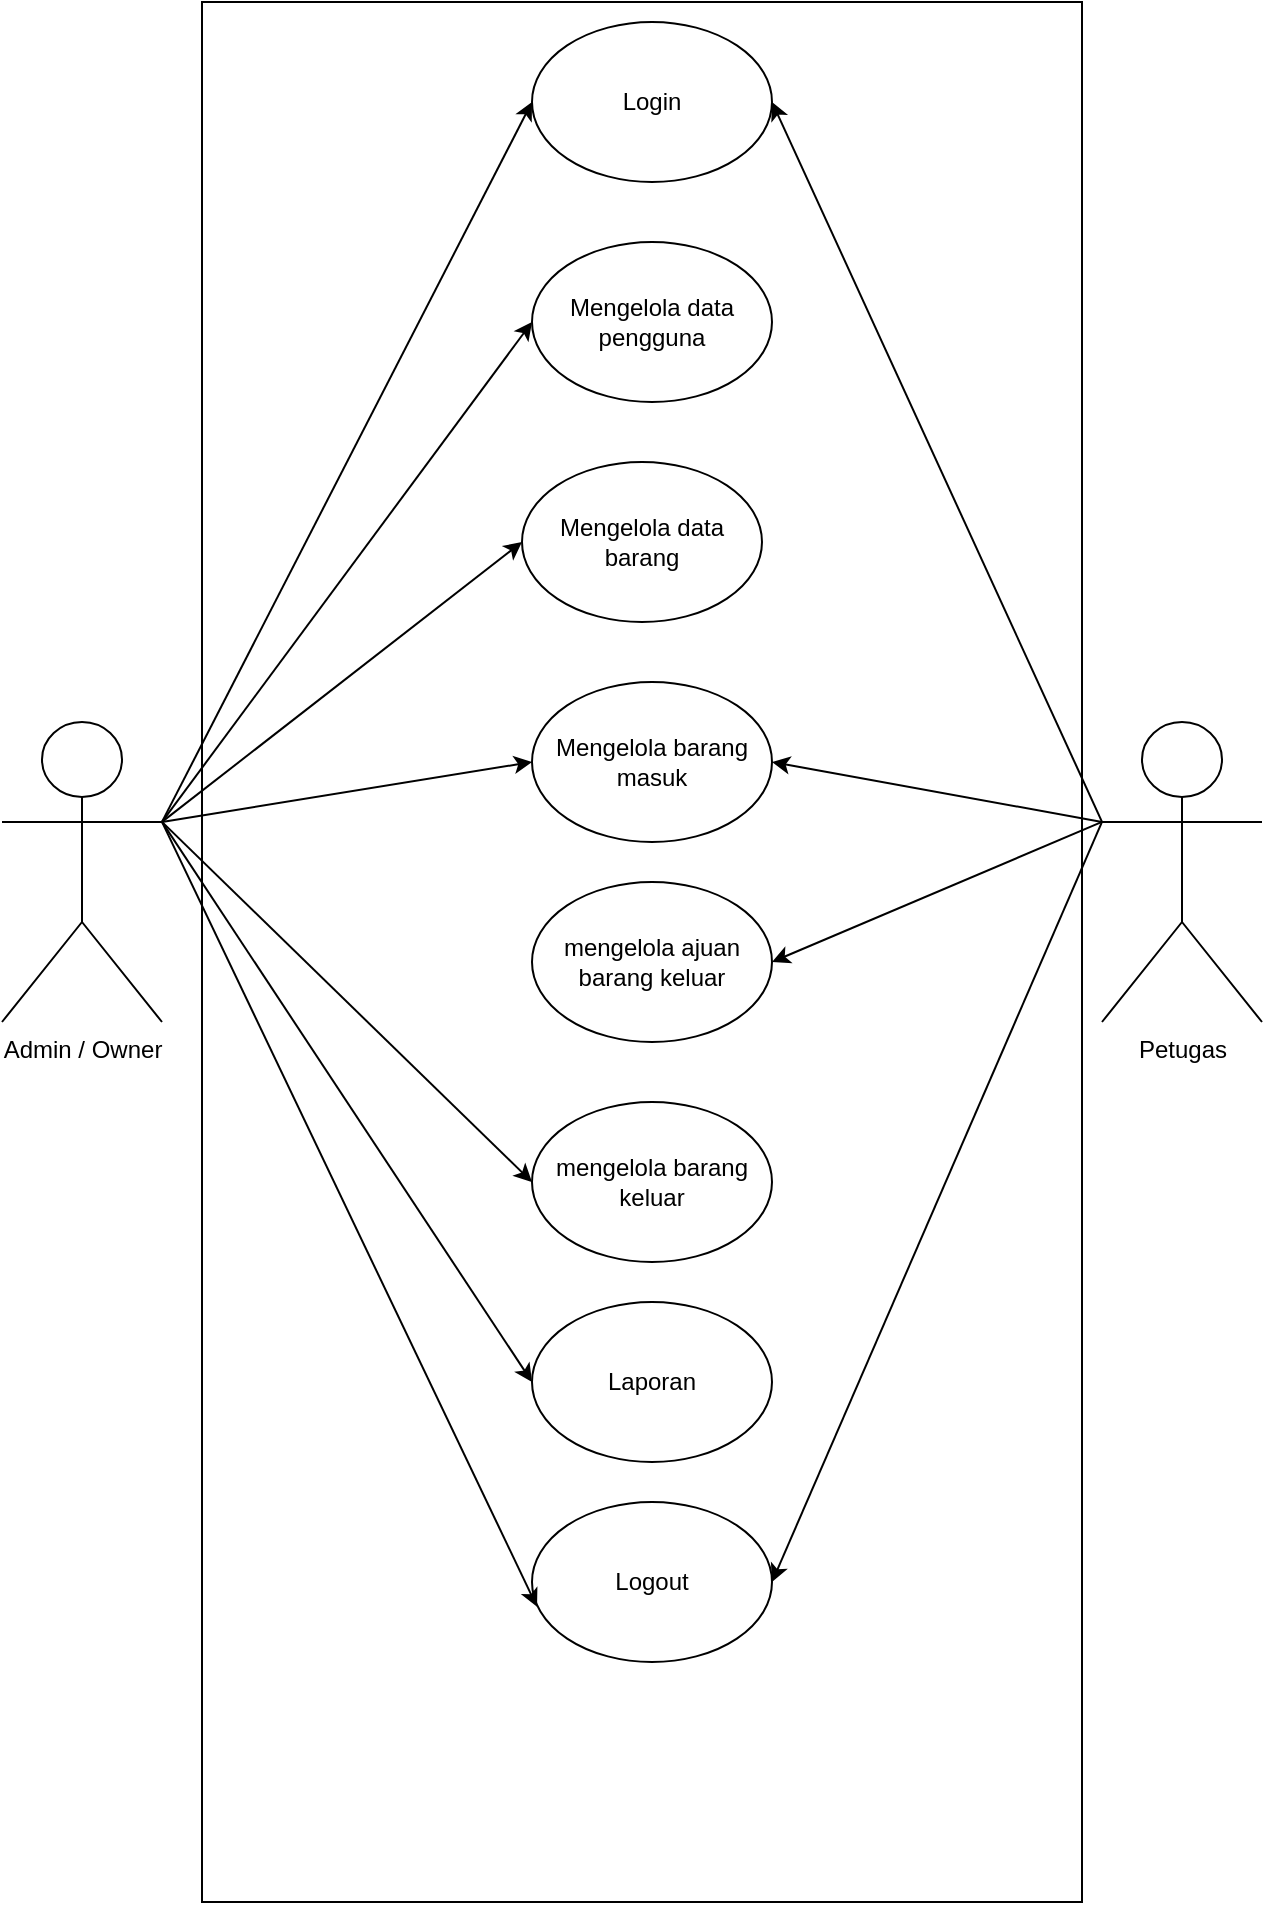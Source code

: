 <mxfile version="26.0.5" pages="3">
  <diagram name="Use case diagram" id="yZX5Y8smmtuEFzyJJF2-">
    <mxGraphModel dx="1050" dy="522" grid="1" gridSize="10" guides="1" tooltips="1" connect="1" arrows="1" fold="1" page="1" pageScale="1" pageWidth="850" pageHeight="1100" math="0" shadow="0">
      <root>
        <mxCell id="0" />
        <mxCell id="1" parent="0" />
        <mxCell id="P3UAzpO7-U_3hyEeIdxH-36" value="" style="rounded=0;whiteSpace=wrap;html=1;" parent="1" vertex="1">
          <mxGeometry x="200" y="40" width="440" height="950" as="geometry" />
        </mxCell>
        <mxCell id="P3UAzpO7-U_3hyEeIdxH-1" value="Login" style="ellipse;whiteSpace=wrap;html=1;" parent="1" vertex="1">
          <mxGeometry x="365" y="50" width="120" height="80" as="geometry" />
        </mxCell>
        <mxCell id="P3UAzpO7-U_3hyEeIdxH-2" value="Mengelola data pengguna" style="ellipse;whiteSpace=wrap;html=1;" parent="1" vertex="1">
          <mxGeometry x="365" y="160" width="120" height="80" as="geometry" />
        </mxCell>
        <mxCell id="P3UAzpO7-U_3hyEeIdxH-4" value="Mengelola data barang" style="ellipse;whiteSpace=wrap;html=1;" parent="1" vertex="1">
          <mxGeometry x="360" y="270" width="120" height="80" as="geometry" />
        </mxCell>
        <mxCell id="P3UAzpO7-U_3hyEeIdxH-5" value="Mengelola barang masuk" style="ellipse;whiteSpace=wrap;html=1;" parent="1" vertex="1">
          <mxGeometry x="365" y="380" width="120" height="80" as="geometry" />
        </mxCell>
        <mxCell id="P3UAzpO7-U_3hyEeIdxH-6" value="mengelola barang keluar" style="ellipse;whiteSpace=wrap;html=1;" parent="1" vertex="1">
          <mxGeometry x="365" y="590" width="120" height="80" as="geometry" />
        </mxCell>
        <mxCell id="P3UAzpO7-U_3hyEeIdxH-7" value="Laporan" style="ellipse;whiteSpace=wrap;html=1;" parent="1" vertex="1">
          <mxGeometry x="365" y="690" width="120" height="80" as="geometry" />
        </mxCell>
        <mxCell id="P3UAzpO7-U_3hyEeIdxH-8" value="Logout" style="ellipse;whiteSpace=wrap;html=1;" parent="1" vertex="1">
          <mxGeometry x="365" y="790" width="120" height="80" as="geometry" />
        </mxCell>
        <mxCell id="P3UAzpO7-U_3hyEeIdxH-24" style="edgeStyle=none;rounded=0;orthogonalLoop=1;jettySize=auto;html=1;exitX=1;exitY=0.333;exitDx=0;exitDy=0;exitPerimeter=0;entryX=0;entryY=0.5;entryDx=0;entryDy=0;" parent="1" source="P3UAzpO7-U_3hyEeIdxH-9" target="P3UAzpO7-U_3hyEeIdxH-1" edge="1">
          <mxGeometry relative="1" as="geometry" />
        </mxCell>
        <mxCell id="P3UAzpO7-U_3hyEeIdxH-25" style="edgeStyle=none;rounded=0;orthogonalLoop=1;jettySize=auto;html=1;exitX=1;exitY=0.333;exitDx=0;exitDy=0;exitPerimeter=0;entryX=0;entryY=0.5;entryDx=0;entryDy=0;" parent="1" source="P3UAzpO7-U_3hyEeIdxH-9" target="P3UAzpO7-U_3hyEeIdxH-2" edge="1">
          <mxGeometry relative="1" as="geometry" />
        </mxCell>
        <mxCell id="P3UAzpO7-U_3hyEeIdxH-27" style="edgeStyle=none;rounded=0;orthogonalLoop=1;jettySize=auto;html=1;exitX=1;exitY=0.333;exitDx=0;exitDy=0;exitPerimeter=0;entryX=0;entryY=0.5;entryDx=0;entryDy=0;" parent="1" source="P3UAzpO7-U_3hyEeIdxH-9" target="P3UAzpO7-U_3hyEeIdxH-4" edge="1">
          <mxGeometry relative="1" as="geometry" />
        </mxCell>
        <mxCell id="P3UAzpO7-U_3hyEeIdxH-28" style="edgeStyle=none;rounded=0;orthogonalLoop=1;jettySize=auto;html=1;exitX=1;exitY=0.333;exitDx=0;exitDy=0;exitPerimeter=0;entryX=0;entryY=0.5;entryDx=0;entryDy=0;" parent="1" source="P3UAzpO7-U_3hyEeIdxH-9" target="P3UAzpO7-U_3hyEeIdxH-5" edge="1">
          <mxGeometry relative="1" as="geometry" />
        </mxCell>
        <mxCell id="P3UAzpO7-U_3hyEeIdxH-30" style="edgeStyle=none;rounded=0;orthogonalLoop=1;jettySize=auto;html=1;exitX=1;exitY=0.333;exitDx=0;exitDy=0;exitPerimeter=0;entryX=0;entryY=0.5;entryDx=0;entryDy=0;" parent="1" source="P3UAzpO7-U_3hyEeIdxH-9" target="P3UAzpO7-U_3hyEeIdxH-6" edge="1">
          <mxGeometry relative="1" as="geometry" />
        </mxCell>
        <mxCell id="P3UAzpO7-U_3hyEeIdxH-31" style="edgeStyle=none;rounded=0;orthogonalLoop=1;jettySize=auto;html=1;exitX=1;exitY=0.333;exitDx=0;exitDy=0;exitPerimeter=0;entryX=0;entryY=0.5;entryDx=0;entryDy=0;" parent="1" source="P3UAzpO7-U_3hyEeIdxH-9" target="P3UAzpO7-U_3hyEeIdxH-7" edge="1">
          <mxGeometry relative="1" as="geometry" />
        </mxCell>
        <mxCell id="P3UAzpO7-U_3hyEeIdxH-9" value="Admin / Owner" style="shape=umlActor;verticalLabelPosition=bottom;verticalAlign=top;html=1;outlineConnect=0;" parent="1" vertex="1">
          <mxGeometry x="100" y="400" width="80" height="150" as="geometry" />
        </mxCell>
        <mxCell id="P3UAzpO7-U_3hyEeIdxH-10" value="mengelola ajuan barang keluar" style="ellipse;whiteSpace=wrap;html=1;" parent="1" vertex="1">
          <mxGeometry x="365" y="480" width="120" height="80" as="geometry" />
        </mxCell>
        <mxCell id="P3UAzpO7-U_3hyEeIdxH-11" style="edgeStyle=orthogonalEdgeStyle;rounded=0;orthogonalLoop=1;jettySize=auto;html=1;exitX=0.5;exitY=1;exitDx=0;exitDy=0;" parent="1" source="P3UAzpO7-U_3hyEeIdxH-2" target="P3UAzpO7-U_3hyEeIdxH-2" edge="1">
          <mxGeometry relative="1" as="geometry" />
        </mxCell>
        <mxCell id="P3UAzpO7-U_3hyEeIdxH-32" style="edgeStyle=none;rounded=0;orthogonalLoop=1;jettySize=auto;html=1;exitX=0;exitY=0.333;exitDx=0;exitDy=0;exitPerimeter=0;entryX=1;entryY=0.5;entryDx=0;entryDy=0;" parent="1" source="P3UAzpO7-U_3hyEeIdxH-13" target="P3UAzpO7-U_3hyEeIdxH-1" edge="1">
          <mxGeometry relative="1" as="geometry" />
        </mxCell>
        <mxCell id="P3UAzpO7-U_3hyEeIdxH-33" style="edgeStyle=none;rounded=0;orthogonalLoop=1;jettySize=auto;html=1;exitX=0;exitY=0.333;exitDx=0;exitDy=0;exitPerimeter=0;entryX=1;entryY=0.5;entryDx=0;entryDy=0;" parent="1" source="P3UAzpO7-U_3hyEeIdxH-13" target="P3UAzpO7-U_3hyEeIdxH-10" edge="1">
          <mxGeometry relative="1" as="geometry" />
        </mxCell>
        <mxCell id="P3UAzpO7-U_3hyEeIdxH-34" style="edgeStyle=none;rounded=0;orthogonalLoop=1;jettySize=auto;html=1;exitX=0;exitY=0.333;exitDx=0;exitDy=0;exitPerimeter=0;entryX=1;entryY=0.5;entryDx=0;entryDy=0;" parent="1" source="P3UAzpO7-U_3hyEeIdxH-13" target="P3UAzpO7-U_3hyEeIdxH-8" edge="1">
          <mxGeometry relative="1" as="geometry" />
        </mxCell>
        <mxCell id="P3UAzpO7-U_3hyEeIdxH-48" style="edgeStyle=none;rounded=0;orthogonalLoop=1;jettySize=auto;html=1;exitX=0;exitY=0.333;exitDx=0;exitDy=0;exitPerimeter=0;entryX=1;entryY=0.5;entryDx=0;entryDy=0;" parent="1" source="P3UAzpO7-U_3hyEeIdxH-13" target="P3UAzpO7-U_3hyEeIdxH-5" edge="1">
          <mxGeometry relative="1" as="geometry" />
        </mxCell>
        <mxCell id="P3UAzpO7-U_3hyEeIdxH-13" value="Petugas" style="shape=umlActor;verticalLabelPosition=bottom;verticalAlign=top;html=1;outlineConnect=0;" parent="1" vertex="1">
          <mxGeometry x="650" y="400" width="80" height="150" as="geometry" />
        </mxCell>
        <mxCell id="P3UAzpO7-U_3hyEeIdxH-35" style="edgeStyle=none;rounded=0;orthogonalLoop=1;jettySize=auto;html=1;exitX=1;exitY=0.333;exitDx=0;exitDy=0;exitPerimeter=0;entryX=0.021;entryY=0.655;entryDx=0;entryDy=0;entryPerimeter=0;" parent="1" source="P3UAzpO7-U_3hyEeIdxH-9" target="P3UAzpO7-U_3hyEeIdxH-8" edge="1">
          <mxGeometry relative="1" as="geometry" />
        </mxCell>
      </root>
    </mxGraphModel>
  </diagram>
  <diagram id="l2ksPz18dzcCY_v8bL5B" name="Activity Diagram">
    <mxGraphModel dx="1400" dy="696" grid="1" gridSize="10" guides="1" tooltips="1" connect="1" arrows="1" fold="1" page="1" pageScale="1" pageWidth="850" pageHeight="1100" math="0" shadow="0">
      <root>
        <mxCell id="0" />
        <mxCell id="1" parent="0" />
        <mxCell id="t9PkzG45KlPc8xSey6Bk-7" value="" style="group" vertex="1" connectable="0" parent="1">
          <mxGeometry x="30" y="120" width="430" height="610" as="geometry" />
        </mxCell>
        <mxCell id="t9PkzG45KlPc8xSey6Bk-2" value="Admin" style="rounded=0;whiteSpace=wrap;html=1;" vertex="1" parent="t9PkzG45KlPc8xSey6Bk-7">
          <mxGeometry width="198.462" height="87.143" as="geometry" />
        </mxCell>
        <mxCell id="t9PkzG45KlPc8xSey6Bk-3" value="Sistem" style="rounded=0;whiteSpace=wrap;html=1;" vertex="1" parent="t9PkzG45KlPc8xSey6Bk-7">
          <mxGeometry x="198.462" width="231.538" height="87.143" as="geometry" />
        </mxCell>
        <mxCell id="t9PkzG45KlPc8xSey6Bk-4" value="" style="rounded=0;whiteSpace=wrap;html=1;" vertex="1" parent="t9PkzG45KlPc8xSey6Bk-7">
          <mxGeometry y="87.143" width="198.462" height="522.857" as="geometry" />
        </mxCell>
        <mxCell id="t9PkzG45KlPc8xSey6Bk-5" value="" style="rounded=0;whiteSpace=wrap;html=1;" vertex="1" parent="t9PkzG45KlPc8xSey6Bk-7">
          <mxGeometry x="198.462" y="87.143" width="231.538" height="522.857" as="geometry" />
        </mxCell>
        <mxCell id="t9PkzG45KlPc8xSey6Bk-16" style="edgeStyle=orthogonalEdgeStyle;rounded=0;orthogonalLoop=1;jettySize=auto;html=1;exitX=0.5;exitY=1;exitDx=0;exitDy=0;entryX=0.5;entryY=0;entryDx=0;entryDy=0;" edge="1" parent="t9PkzG45KlPc8xSey6Bk-7" source="t9PkzG45KlPc8xSey6Bk-8" target="t9PkzG45KlPc8xSey6Bk-10">
          <mxGeometry relative="1" as="geometry" />
        </mxCell>
        <mxCell id="t9PkzG45KlPc8xSey6Bk-8" value="" style="ellipse;fillColor=strokeColor;html=1;" vertex="1" parent="t9PkzG45KlPc8xSey6Bk-7">
          <mxGeometry x="84" y="120" width="30" height="30" as="geometry" />
        </mxCell>
        <mxCell id="t9PkzG45KlPc8xSey6Bk-9" value="" style="ellipse;html=1;shape=endState;fillColor=strokeColor;" vertex="1" parent="t9PkzG45KlPc8xSey6Bk-7">
          <mxGeometry x="299" y="540" width="30" height="30" as="geometry" />
        </mxCell>
        <mxCell id="t9PkzG45KlPc8xSey6Bk-17" style="edgeStyle=orthogonalEdgeStyle;rounded=0;orthogonalLoop=1;jettySize=auto;html=1;exitX=1;exitY=0.5;exitDx=0;exitDy=0;entryX=0;entryY=0.5;entryDx=0;entryDy=0;" edge="1" parent="t9PkzG45KlPc8xSey6Bk-7" source="t9PkzG45KlPc8xSey6Bk-10" target="t9PkzG45KlPc8xSey6Bk-12">
          <mxGeometry relative="1" as="geometry" />
        </mxCell>
        <mxCell id="t9PkzG45KlPc8xSey6Bk-10" value="Mengakses halaman login" style="rounded=1;whiteSpace=wrap;html=1;" vertex="1" parent="t9PkzG45KlPc8xSey6Bk-7">
          <mxGeometry x="39" y="190" width="120" height="60" as="geometry" />
        </mxCell>
        <mxCell id="t9PkzG45KlPc8xSey6Bk-19" style="edgeStyle=orthogonalEdgeStyle;rounded=0;orthogonalLoop=1;jettySize=auto;html=1;exitX=1;exitY=0.5;exitDx=0;exitDy=0;entryX=0.5;entryY=0;entryDx=0;entryDy=0;" edge="1" parent="t9PkzG45KlPc8xSey6Bk-7" source="t9PkzG45KlPc8xSey6Bk-11" target="t9PkzG45KlPc8xSey6Bk-13">
          <mxGeometry relative="1" as="geometry" />
        </mxCell>
        <mxCell id="t9PkzG45KlPc8xSey6Bk-11" value="Memasukan Username dan password" style="rounded=1;whiteSpace=wrap;html=1;" vertex="1" parent="t9PkzG45KlPc8xSey6Bk-7">
          <mxGeometry x="39" y="290" width="120" height="60" as="geometry" />
        </mxCell>
        <mxCell id="t9PkzG45KlPc8xSey6Bk-18" style="edgeStyle=orthogonalEdgeStyle;rounded=0;orthogonalLoop=1;jettySize=auto;html=1;exitX=0.5;exitY=1;exitDx=0;exitDy=0;" edge="1" parent="t9PkzG45KlPc8xSey6Bk-7" source="t9PkzG45KlPc8xSey6Bk-12" target="t9PkzG45KlPc8xSey6Bk-11">
          <mxGeometry relative="1" as="geometry" />
        </mxCell>
        <mxCell id="t9PkzG45KlPc8xSey6Bk-12" value="Menampilkan halaman login" style="rounded=1;whiteSpace=wrap;html=1;" vertex="1" parent="t9PkzG45KlPc8xSey6Bk-7">
          <mxGeometry x="250" y="190" width="120" height="60" as="geometry" />
        </mxCell>
        <mxCell id="t9PkzG45KlPc8xSey6Bk-20" style="edgeStyle=orthogonalEdgeStyle;rounded=0;orthogonalLoop=1;jettySize=auto;html=1;exitX=0.5;exitY=1;exitDx=0;exitDy=0;" edge="1" parent="t9PkzG45KlPc8xSey6Bk-7" source="t9PkzG45KlPc8xSey6Bk-13" target="t9PkzG45KlPc8xSey6Bk-15">
          <mxGeometry relative="1" as="geometry" />
        </mxCell>
        <mxCell id="t9PkzG45KlPc8xSey6Bk-13" value="Mengecek Username dan password" style="rounded=1;whiteSpace=wrap;html=1;" vertex="1" parent="t9PkzG45KlPc8xSey6Bk-7">
          <mxGeometry x="266.35" y="339.57" width="95.77" height="40" as="geometry" />
        </mxCell>
        <mxCell id="t9PkzG45KlPc8xSey6Bk-64" style="edgeStyle=orthogonalEdgeStyle;rounded=0;orthogonalLoop=1;jettySize=auto;html=1;exitX=0.5;exitY=1;exitDx=0;exitDy=0;entryX=0.5;entryY=0;entryDx=0;entryDy=0;" edge="1" parent="t9PkzG45KlPc8xSey6Bk-7" source="t9PkzG45KlPc8xSey6Bk-14" target="t9PkzG45KlPc8xSey6Bk-9">
          <mxGeometry relative="1" as="geometry" />
        </mxCell>
        <mxCell id="t9PkzG45KlPc8xSey6Bk-14" value="menampilkan halaman utama" style="rounded=1;whiteSpace=wrap;html=1;" vertex="1" parent="t9PkzG45KlPc8xSey6Bk-7">
          <mxGeometry x="266.35" y="466" width="95.77" height="40" as="geometry" />
        </mxCell>
        <mxCell id="t9PkzG45KlPc8xSey6Bk-21" style="edgeStyle=orthogonalEdgeStyle;rounded=0;orthogonalLoop=1;jettySize=auto;html=1;exitX=0.5;exitY=1;exitDx=0;exitDy=0;entryX=0.5;entryY=0;entryDx=0;entryDy=0;" edge="1" parent="t9PkzG45KlPc8xSey6Bk-7" source="t9PkzG45KlPc8xSey6Bk-15" target="t9PkzG45KlPc8xSey6Bk-14">
          <mxGeometry relative="1" as="geometry" />
        </mxCell>
        <mxCell id="t9PkzG45KlPc8xSey6Bk-22" style="edgeStyle=orthogonalEdgeStyle;rounded=0;orthogonalLoop=1;jettySize=auto;html=1;exitX=0;exitY=0.5;exitDx=0;exitDy=0;entryX=0.5;entryY=1;entryDx=0;entryDy=0;" edge="1" parent="t9PkzG45KlPc8xSey6Bk-7" source="t9PkzG45KlPc8xSey6Bk-15" target="t9PkzG45KlPc8xSey6Bk-11">
          <mxGeometry relative="1" as="geometry" />
        </mxCell>
        <mxCell id="t9PkzG45KlPc8xSey6Bk-15" value="validasi" style="rhombus;whiteSpace=wrap;html=1;" vertex="1" parent="t9PkzG45KlPc8xSey6Bk-7">
          <mxGeometry x="289.23" y="400" width="50" height="50" as="geometry" />
        </mxCell>
        <mxCell id="t9PkzG45KlPc8xSey6Bk-23" value="Salah" style="text;html=1;align=center;verticalAlign=middle;resizable=0;points=[];autosize=1;strokeColor=none;fillColor=none;" vertex="1" parent="t9PkzG45KlPc8xSey6Bk-7">
          <mxGeometry x="249" y="390" width="50" height="30" as="geometry" />
        </mxCell>
        <mxCell id="t9PkzG45KlPc8xSey6Bk-25" value="Benar" style="text;html=1;align=center;verticalAlign=middle;resizable=0;points=[];autosize=1;strokeColor=none;fillColor=none;" vertex="1" parent="t9PkzG45KlPc8xSey6Bk-7">
          <mxGeometry x="320" y="430" width="60" height="30" as="geometry" />
        </mxCell>
        <mxCell id="t9PkzG45KlPc8xSey6Bk-26" value="activiti Login" style="text;html=1;align=center;verticalAlign=middle;resizable=0;points=[];autosize=1;strokeColor=none;fillColor=none;" vertex="1" parent="1">
          <mxGeometry x="35" y="58" width="90" height="30" as="geometry" />
        </mxCell>
        <mxCell id="t9PkzG45KlPc8xSey6Bk-27" value="" style="group" vertex="1" connectable="0" parent="1">
          <mxGeometry x="553" y="120" width="430" height="610" as="geometry" />
        </mxCell>
        <mxCell id="t9PkzG45KlPc8xSey6Bk-28" value="Admin" style="rounded=0;whiteSpace=wrap;html=1;" vertex="1" parent="t9PkzG45KlPc8xSey6Bk-27">
          <mxGeometry width="198.462" height="87.143" as="geometry" />
        </mxCell>
        <mxCell id="t9PkzG45KlPc8xSey6Bk-29" value="Sistem" style="rounded=0;whiteSpace=wrap;html=1;" vertex="1" parent="t9PkzG45KlPc8xSey6Bk-27">
          <mxGeometry x="198.462" width="231.538" height="87.143" as="geometry" />
        </mxCell>
        <mxCell id="t9PkzG45KlPc8xSey6Bk-30" value="" style="rounded=0;whiteSpace=wrap;html=1;" vertex="1" parent="t9PkzG45KlPc8xSey6Bk-27">
          <mxGeometry y="87.143" width="198.462" height="522.857" as="geometry" />
        </mxCell>
        <mxCell id="t9PkzG45KlPc8xSey6Bk-31" value="" style="rounded=0;whiteSpace=wrap;html=1;" vertex="1" parent="t9PkzG45KlPc8xSey6Bk-27">
          <mxGeometry x="198.462" y="87.143" width="231.538" height="522.857" as="geometry" />
        </mxCell>
        <mxCell id="t9PkzG45KlPc8xSey6Bk-32" style="edgeStyle=orthogonalEdgeStyle;rounded=0;orthogonalLoop=1;jettySize=auto;html=1;exitX=0.5;exitY=1;exitDx=0;exitDy=0;entryX=0.5;entryY=0;entryDx=0;entryDy=0;" edge="1" parent="t9PkzG45KlPc8xSey6Bk-27" source="t9PkzG45KlPc8xSey6Bk-33" target="t9PkzG45KlPc8xSey6Bk-36">
          <mxGeometry relative="1" as="geometry" />
        </mxCell>
        <mxCell id="t9PkzG45KlPc8xSey6Bk-33" value="" style="ellipse;fillColor=strokeColor;html=1;" vertex="1" parent="t9PkzG45KlPc8xSey6Bk-27">
          <mxGeometry x="84" y="120" width="30" height="30" as="geometry" />
        </mxCell>
        <mxCell id="t9PkzG45KlPc8xSey6Bk-34" value="" style="ellipse;html=1;shape=endState;fillColor=strokeColor;" vertex="1" parent="t9PkzG45KlPc8xSey6Bk-27">
          <mxGeometry x="299" y="540" width="30" height="30" as="geometry" />
        </mxCell>
        <mxCell id="t9PkzG45KlPc8xSey6Bk-35" style="edgeStyle=orthogonalEdgeStyle;rounded=0;orthogonalLoop=1;jettySize=auto;html=1;exitX=1;exitY=0.5;exitDx=0;exitDy=0;entryX=0;entryY=0.5;entryDx=0;entryDy=0;" edge="1" parent="t9PkzG45KlPc8xSey6Bk-27" source="t9PkzG45KlPc8xSey6Bk-36" target="t9PkzG45KlPc8xSey6Bk-40">
          <mxGeometry relative="1" as="geometry" />
        </mxCell>
        <mxCell id="t9PkzG45KlPc8xSey6Bk-36" value="Memilih menu data pengguna" style="rounded=1;whiteSpace=wrap;html=1;" vertex="1" parent="t9PkzG45KlPc8xSey6Bk-27">
          <mxGeometry x="39" y="190" width="120" height="60" as="geometry" />
        </mxCell>
        <mxCell id="t9PkzG45KlPc8xSey6Bk-59" style="edgeStyle=orthogonalEdgeStyle;rounded=0;orthogonalLoop=1;jettySize=auto;html=1;exitX=0.5;exitY=1;exitDx=0;exitDy=0;entryX=0.5;entryY=0;entryDx=0;entryDy=0;" edge="1" parent="t9PkzG45KlPc8xSey6Bk-27" source="t9PkzG45KlPc8xSey6Bk-38" target="t9PkzG45KlPc8xSey6Bk-52">
          <mxGeometry relative="1" as="geometry" />
        </mxCell>
        <mxCell id="t9PkzG45KlPc8xSey6Bk-38" value="edit data pengguna" style="rounded=1;whiteSpace=wrap;html=1;" vertex="1" parent="t9PkzG45KlPc8xSey6Bk-27">
          <mxGeometry x="110" y="323" width="71" height="30" as="geometry" />
        </mxCell>
        <mxCell id="t9PkzG45KlPc8xSey6Bk-56" style="edgeStyle=orthogonalEdgeStyle;rounded=0;orthogonalLoop=1;jettySize=auto;html=1;exitX=0.5;exitY=1;exitDx=0;exitDy=0;entryX=0.5;entryY=0;entryDx=0;entryDy=0;" edge="1" parent="t9PkzG45KlPc8xSey6Bk-27" source="t9PkzG45KlPc8xSey6Bk-40" target="t9PkzG45KlPc8xSey6Bk-38">
          <mxGeometry relative="1" as="geometry" />
        </mxCell>
        <mxCell id="t9PkzG45KlPc8xSey6Bk-58" style="edgeStyle=orthogonalEdgeStyle;rounded=0;orthogonalLoop=1;jettySize=auto;html=1;exitX=0.5;exitY=1;exitDx=0;exitDy=0;entryX=0.5;entryY=0;entryDx=0;entryDy=0;" edge="1" parent="t9PkzG45KlPc8xSey6Bk-27" source="t9PkzG45KlPc8xSey6Bk-40" target="t9PkzG45KlPc8xSey6Bk-51">
          <mxGeometry relative="1" as="geometry" />
        </mxCell>
        <mxCell id="t9PkzG45KlPc8xSey6Bk-40" value="Menampilkan halaman pengguna" style="rounded=1;whiteSpace=wrap;html=1;" vertex="1" parent="t9PkzG45KlPc8xSey6Bk-27">
          <mxGeometry x="250" y="190" width="120" height="60" as="geometry" />
        </mxCell>
        <mxCell id="t9PkzG45KlPc8xSey6Bk-63" style="edgeStyle=orthogonalEdgeStyle;rounded=0;orthogonalLoop=1;jettySize=auto;html=1;exitX=0.5;exitY=1;exitDx=0;exitDy=0;entryX=0.5;entryY=0;entryDx=0;entryDy=0;" edge="1" parent="t9PkzG45KlPc8xSey6Bk-27" source="t9PkzG45KlPc8xSey6Bk-42" target="t9PkzG45KlPc8xSey6Bk-34">
          <mxGeometry relative="1" as="geometry" />
        </mxCell>
        <mxCell id="t9PkzG45KlPc8xSey6Bk-42" value="Menyimpan data" style="rounded=1;whiteSpace=wrap;html=1;" vertex="1" parent="t9PkzG45KlPc8xSey6Bk-27">
          <mxGeometry x="266.12" y="455" width="95.77" height="40" as="geometry" />
        </mxCell>
        <mxCell id="t9PkzG45KlPc8xSey6Bk-60" style="edgeStyle=orthogonalEdgeStyle;rounded=0;orthogonalLoop=1;jettySize=auto;html=1;exitX=0.5;exitY=1;exitDx=0;exitDy=0;entryX=0;entryY=0.5;entryDx=0;entryDy=0;" edge="1" parent="t9PkzG45KlPc8xSey6Bk-27" source="t9PkzG45KlPc8xSey6Bk-51" target="t9PkzG45KlPc8xSey6Bk-53">
          <mxGeometry relative="1" as="geometry" />
        </mxCell>
        <mxCell id="t9PkzG45KlPc8xSey6Bk-51" value="tambah data pengguna" style="rounded=1;whiteSpace=wrap;html=1;" vertex="1" parent="t9PkzG45KlPc8xSey6Bk-27">
          <mxGeometry x="13" y="324" width="71" height="30" as="geometry" />
        </mxCell>
        <mxCell id="t9PkzG45KlPc8xSey6Bk-61" style="edgeStyle=orthogonalEdgeStyle;rounded=0;orthogonalLoop=1;jettySize=auto;html=1;exitX=0.5;exitY=1;exitDx=0;exitDy=0;entryX=0.5;entryY=0;entryDx=0;entryDy=0;" edge="1" parent="t9PkzG45KlPc8xSey6Bk-27" source="t9PkzG45KlPc8xSey6Bk-52" target="t9PkzG45KlPc8xSey6Bk-53">
          <mxGeometry relative="1" as="geometry" />
        </mxCell>
        <mxCell id="t9PkzG45KlPc8xSey6Bk-52" value="Ubah data pengguna" style="rounded=1;whiteSpace=wrap;html=1;" vertex="1" parent="t9PkzG45KlPc8xSey6Bk-27">
          <mxGeometry x="110" y="390" width="71" height="30" as="geometry" />
        </mxCell>
        <mxCell id="t9PkzG45KlPc8xSey6Bk-62" style="edgeStyle=orthogonalEdgeStyle;rounded=0;orthogonalLoop=1;jettySize=auto;html=1;exitX=1;exitY=0.5;exitDx=0;exitDy=0;" edge="1" parent="t9PkzG45KlPc8xSey6Bk-27" source="t9PkzG45KlPc8xSey6Bk-53" target="t9PkzG45KlPc8xSey6Bk-42">
          <mxGeometry relative="1" as="geometry" />
        </mxCell>
        <mxCell id="t9PkzG45KlPc8xSey6Bk-53" value="Simpan data" style="rounded=1;whiteSpace=wrap;html=1;" vertex="1" parent="t9PkzG45KlPc8xSey6Bk-27">
          <mxGeometry x="110" y="460" width="71" height="30" as="geometry" />
        </mxCell>
        <mxCell id="t9PkzG45KlPc8xSey6Bk-50" value="Activity mengelola data pengguna" style="text;html=1;align=center;verticalAlign=middle;resizable=0;points=[];autosize=1;strokeColor=none;fillColor=none;" vertex="1" parent="1">
          <mxGeometry x="540" y="58" width="200" height="30" as="geometry" />
        </mxCell>
        <mxCell id="t9PkzG45KlPc8xSey6Bk-66" value="" style="group" vertex="1" connectable="0" parent="1">
          <mxGeometry x="1090" y="120" width="430" height="610" as="geometry" />
        </mxCell>
        <mxCell id="t9PkzG45KlPc8xSey6Bk-67" value="Admin" style="rounded=0;whiteSpace=wrap;html=1;" vertex="1" parent="t9PkzG45KlPc8xSey6Bk-66">
          <mxGeometry width="198.462" height="87.143" as="geometry" />
        </mxCell>
        <mxCell id="t9PkzG45KlPc8xSey6Bk-68" value="Sistem" style="rounded=0;whiteSpace=wrap;html=1;" vertex="1" parent="t9PkzG45KlPc8xSey6Bk-66">
          <mxGeometry x="198.462" width="231.538" height="87.143" as="geometry" />
        </mxCell>
        <mxCell id="t9PkzG45KlPc8xSey6Bk-69" value="" style="rounded=0;whiteSpace=wrap;html=1;" vertex="1" parent="t9PkzG45KlPc8xSey6Bk-66">
          <mxGeometry y="87.143" width="198.462" height="522.857" as="geometry" />
        </mxCell>
        <mxCell id="t9PkzG45KlPc8xSey6Bk-70" value="" style="rounded=0;whiteSpace=wrap;html=1;" vertex="1" parent="t9PkzG45KlPc8xSey6Bk-66">
          <mxGeometry x="198.462" y="87.143" width="231.538" height="522.857" as="geometry" />
        </mxCell>
        <mxCell id="t9PkzG45KlPc8xSey6Bk-71" style="edgeStyle=orthogonalEdgeStyle;rounded=0;orthogonalLoop=1;jettySize=auto;html=1;exitX=0.5;exitY=1;exitDx=0;exitDy=0;entryX=0.5;entryY=0;entryDx=0;entryDy=0;" edge="1" parent="t9PkzG45KlPc8xSey6Bk-66" source="t9PkzG45KlPc8xSey6Bk-72" target="t9PkzG45KlPc8xSey6Bk-75">
          <mxGeometry relative="1" as="geometry" />
        </mxCell>
        <mxCell id="t9PkzG45KlPc8xSey6Bk-72" value="" style="ellipse;fillColor=strokeColor;html=1;" vertex="1" parent="t9PkzG45KlPc8xSey6Bk-66">
          <mxGeometry x="84" y="120" width="30" height="30" as="geometry" />
        </mxCell>
        <mxCell id="t9PkzG45KlPc8xSey6Bk-73" value="" style="ellipse;html=1;shape=endState;fillColor=strokeColor;" vertex="1" parent="t9PkzG45KlPc8xSey6Bk-66">
          <mxGeometry x="299" y="540" width="30" height="30" as="geometry" />
        </mxCell>
        <mxCell id="t9PkzG45KlPc8xSey6Bk-74" style="edgeStyle=orthogonalEdgeStyle;rounded=0;orthogonalLoop=1;jettySize=auto;html=1;exitX=1;exitY=0.5;exitDx=0;exitDy=0;entryX=0;entryY=0.5;entryDx=0;entryDy=0;" edge="1" parent="t9PkzG45KlPc8xSey6Bk-66" source="t9PkzG45KlPc8xSey6Bk-75" target="t9PkzG45KlPc8xSey6Bk-80">
          <mxGeometry relative="1" as="geometry" />
        </mxCell>
        <mxCell id="t9PkzG45KlPc8xSey6Bk-75" value="Memilih menu data barang" style="rounded=1;whiteSpace=wrap;html=1;" vertex="1" parent="t9PkzG45KlPc8xSey6Bk-66">
          <mxGeometry x="39" y="190" width="120" height="60" as="geometry" />
        </mxCell>
        <mxCell id="t9PkzG45KlPc8xSey6Bk-76" style="edgeStyle=orthogonalEdgeStyle;rounded=0;orthogonalLoop=1;jettySize=auto;html=1;exitX=0.5;exitY=1;exitDx=0;exitDy=0;entryX=0.5;entryY=0;entryDx=0;entryDy=0;" edge="1" parent="t9PkzG45KlPc8xSey6Bk-66" source="t9PkzG45KlPc8xSey6Bk-77" target="t9PkzG45KlPc8xSey6Bk-86">
          <mxGeometry relative="1" as="geometry" />
        </mxCell>
        <mxCell id="t9PkzG45KlPc8xSey6Bk-77" value="edit data barang" style="rounded=1;whiteSpace=wrap;html=1;" vertex="1" parent="t9PkzG45KlPc8xSey6Bk-66">
          <mxGeometry x="110" y="323" width="71" height="30" as="geometry" />
        </mxCell>
        <mxCell id="t9PkzG45KlPc8xSey6Bk-78" style="edgeStyle=orthogonalEdgeStyle;rounded=0;orthogonalLoop=1;jettySize=auto;html=1;exitX=0.5;exitY=1;exitDx=0;exitDy=0;entryX=0.5;entryY=0;entryDx=0;entryDy=0;" edge="1" parent="t9PkzG45KlPc8xSey6Bk-66" source="t9PkzG45KlPc8xSey6Bk-80" target="t9PkzG45KlPc8xSey6Bk-77">
          <mxGeometry relative="1" as="geometry" />
        </mxCell>
        <mxCell id="t9PkzG45KlPc8xSey6Bk-79" style="edgeStyle=orthogonalEdgeStyle;rounded=0;orthogonalLoop=1;jettySize=auto;html=1;exitX=0.5;exitY=1;exitDx=0;exitDy=0;entryX=0.5;entryY=0;entryDx=0;entryDy=0;" edge="1" parent="t9PkzG45KlPc8xSey6Bk-66" source="t9PkzG45KlPc8xSey6Bk-80" target="t9PkzG45KlPc8xSey6Bk-84">
          <mxGeometry relative="1" as="geometry" />
        </mxCell>
        <mxCell id="t9PkzG45KlPc8xSey6Bk-80" value="Menampilkan halaman data barang" style="rounded=1;whiteSpace=wrap;html=1;" vertex="1" parent="t9PkzG45KlPc8xSey6Bk-66">
          <mxGeometry x="250" y="190" width="120" height="60" as="geometry" />
        </mxCell>
        <mxCell id="t9PkzG45KlPc8xSey6Bk-93" style="edgeStyle=orthogonalEdgeStyle;rounded=0;orthogonalLoop=1;jettySize=auto;html=1;exitX=0.5;exitY=1;exitDx=0;exitDy=0;entryX=0.5;entryY=0;entryDx=0;entryDy=0;" edge="1" parent="t9PkzG45KlPc8xSey6Bk-66" source="t9PkzG45KlPc8xSey6Bk-82" target="t9PkzG45KlPc8xSey6Bk-92">
          <mxGeometry relative="1" as="geometry" />
        </mxCell>
        <mxCell id="t9PkzG45KlPc8xSey6Bk-82" value="Menyimpan data" style="rounded=1;whiteSpace=wrap;html=1;" vertex="1" parent="t9PkzG45KlPc8xSey6Bk-66">
          <mxGeometry x="266.35" y="370" width="95.77" height="40" as="geometry" />
        </mxCell>
        <mxCell id="t9PkzG45KlPc8xSey6Bk-83" style="edgeStyle=orthogonalEdgeStyle;rounded=0;orthogonalLoop=1;jettySize=auto;html=1;exitX=0.5;exitY=1;exitDx=0;exitDy=0;entryX=0;entryY=0.5;entryDx=0;entryDy=0;" edge="1" parent="t9PkzG45KlPc8xSey6Bk-66" source="t9PkzG45KlPc8xSey6Bk-84" target="t9PkzG45KlPc8xSey6Bk-88">
          <mxGeometry relative="1" as="geometry" />
        </mxCell>
        <mxCell id="t9PkzG45KlPc8xSey6Bk-84" value="tambah data Barang" style="rounded=1;whiteSpace=wrap;html=1;" vertex="1" parent="t9PkzG45KlPc8xSey6Bk-66">
          <mxGeometry x="13" y="324" width="71" height="30" as="geometry" />
        </mxCell>
        <mxCell id="t9PkzG45KlPc8xSey6Bk-85" style="edgeStyle=orthogonalEdgeStyle;rounded=0;orthogonalLoop=1;jettySize=auto;html=1;exitX=0.5;exitY=1;exitDx=0;exitDy=0;entryX=0.5;entryY=0;entryDx=0;entryDy=0;" edge="1" parent="t9PkzG45KlPc8xSey6Bk-66" source="t9PkzG45KlPc8xSey6Bk-86" target="t9PkzG45KlPc8xSey6Bk-88">
          <mxGeometry relative="1" as="geometry" />
        </mxCell>
        <mxCell id="t9PkzG45KlPc8xSey6Bk-86" value="Ubah data barang" style="rounded=1;whiteSpace=wrap;html=1;" vertex="1" parent="t9PkzG45KlPc8xSey6Bk-66">
          <mxGeometry x="110" y="390" width="71" height="30" as="geometry" />
        </mxCell>
        <mxCell id="t9PkzG45KlPc8xSey6Bk-91" style="edgeStyle=orthogonalEdgeStyle;rounded=0;orthogonalLoop=1;jettySize=auto;html=1;exitX=1;exitY=0.5;exitDx=0;exitDy=0;entryX=0;entryY=0.5;entryDx=0;entryDy=0;" edge="1" parent="t9PkzG45KlPc8xSey6Bk-66" source="t9PkzG45KlPc8xSey6Bk-88" target="t9PkzG45KlPc8xSey6Bk-82">
          <mxGeometry relative="1" as="geometry" />
        </mxCell>
        <mxCell id="t9PkzG45KlPc8xSey6Bk-88" value="Simpan data" style="rounded=1;whiteSpace=wrap;html=1;" vertex="1" parent="t9PkzG45KlPc8xSey6Bk-66">
          <mxGeometry x="110" y="460" width="71" height="30" as="geometry" />
        </mxCell>
        <mxCell id="t9PkzG45KlPc8xSey6Bk-94" style="edgeStyle=orthogonalEdgeStyle;rounded=0;orthogonalLoop=1;jettySize=auto;html=1;exitX=0.5;exitY=1;exitDx=0;exitDy=0;entryX=0.5;entryY=0;entryDx=0;entryDy=0;" edge="1" parent="t9PkzG45KlPc8xSey6Bk-66" source="t9PkzG45KlPc8xSey6Bk-92" target="t9PkzG45KlPc8xSey6Bk-73">
          <mxGeometry relative="1" as="geometry" />
        </mxCell>
        <mxCell id="t9PkzG45KlPc8xSey6Bk-92" value="Menampilkan halaman data barang" style="rounded=1;whiteSpace=wrap;html=1;" vertex="1" parent="t9PkzG45KlPc8xSey6Bk-66">
          <mxGeometry x="254" y="445" width="120" height="60" as="geometry" />
        </mxCell>
        <mxCell id="t9PkzG45KlPc8xSey6Bk-89" value="&lt;span style=&quot;color: rgb(0, 0, 0); font-family: Helvetica; font-size: 12px; font-style: normal; font-variant-ligatures: normal; font-variant-caps: normal; font-weight: 400; letter-spacing: normal; orphans: 2; text-align: center; text-indent: 0px; text-transform: none; widows: 2; word-spacing: 0px; -webkit-text-stroke-width: 0px; white-space: nowrap; background-color: rgb(251, 251, 251); text-decoration-thickness: initial; text-decoration-style: initial; text-decoration-color: initial; float: none; display: inline !important;&quot;&gt;Activity mengelola data Barang&lt;/span&gt;" style="text;whiteSpace=wrap;html=1;" vertex="1" parent="1">
          <mxGeometry x="1090" y="58" width="210" height="40" as="geometry" />
        </mxCell>
        <mxCell id="t9PkzG45KlPc8xSey6Bk-95" value="" style="group" vertex="1" connectable="0" parent="1">
          <mxGeometry x="1680" y="120" width="430" height="610" as="geometry" />
        </mxCell>
        <mxCell id="t9PkzG45KlPc8xSey6Bk-96" value="Admin" style="rounded=0;whiteSpace=wrap;html=1;" vertex="1" parent="t9PkzG45KlPc8xSey6Bk-95">
          <mxGeometry width="198.462" height="87.143" as="geometry" />
        </mxCell>
        <mxCell id="t9PkzG45KlPc8xSey6Bk-97" value="Sistem" style="rounded=0;whiteSpace=wrap;html=1;" vertex="1" parent="t9PkzG45KlPc8xSey6Bk-95">
          <mxGeometry x="198.462" width="231.538" height="87.143" as="geometry" />
        </mxCell>
        <mxCell id="t9PkzG45KlPc8xSey6Bk-98" value="" style="rounded=0;whiteSpace=wrap;html=1;" vertex="1" parent="t9PkzG45KlPc8xSey6Bk-95">
          <mxGeometry y="87.143" width="198.462" height="522.857" as="geometry" />
        </mxCell>
        <mxCell id="t9PkzG45KlPc8xSey6Bk-99" value="" style="rounded=0;whiteSpace=wrap;html=1;" vertex="1" parent="t9PkzG45KlPc8xSey6Bk-95">
          <mxGeometry x="198.462" y="87.143" width="231.538" height="522.857" as="geometry" />
        </mxCell>
        <mxCell id="t9PkzG45KlPc8xSey6Bk-100" style="edgeStyle=orthogonalEdgeStyle;rounded=0;orthogonalLoop=1;jettySize=auto;html=1;exitX=0.5;exitY=1;exitDx=0;exitDy=0;entryX=0.5;entryY=0;entryDx=0;entryDy=0;" edge="1" parent="t9PkzG45KlPc8xSey6Bk-95" source="t9PkzG45KlPc8xSey6Bk-101" target="t9PkzG45KlPc8xSey6Bk-104">
          <mxGeometry relative="1" as="geometry" />
        </mxCell>
        <mxCell id="t9PkzG45KlPc8xSey6Bk-101" value="" style="ellipse;fillColor=strokeColor;html=1;" vertex="1" parent="t9PkzG45KlPc8xSey6Bk-95">
          <mxGeometry x="84" y="120" width="30" height="30" as="geometry" />
        </mxCell>
        <mxCell id="t9PkzG45KlPc8xSey6Bk-102" value="" style="ellipse;html=1;shape=endState;fillColor=strokeColor;" vertex="1" parent="t9PkzG45KlPc8xSey6Bk-95">
          <mxGeometry x="299" y="540" width="30" height="30" as="geometry" />
        </mxCell>
        <mxCell id="t9PkzG45KlPc8xSey6Bk-103" style="edgeStyle=orthogonalEdgeStyle;rounded=0;orthogonalLoop=1;jettySize=auto;html=1;exitX=1;exitY=0.5;exitDx=0;exitDy=0;entryX=0;entryY=0.5;entryDx=0;entryDy=0;" edge="1" parent="t9PkzG45KlPc8xSey6Bk-95" source="t9PkzG45KlPc8xSey6Bk-104" target="t9PkzG45KlPc8xSey6Bk-109">
          <mxGeometry relative="1" as="geometry" />
        </mxCell>
        <mxCell id="t9PkzG45KlPc8xSey6Bk-104" value="Memilih menu data barang masuk" style="rounded=1;whiteSpace=wrap;html=1;" vertex="1" parent="t9PkzG45KlPc8xSey6Bk-95">
          <mxGeometry x="39" y="190" width="120" height="60" as="geometry" />
        </mxCell>
        <mxCell id="t9PkzG45KlPc8xSey6Bk-105" style="edgeStyle=orthogonalEdgeStyle;rounded=0;orthogonalLoop=1;jettySize=auto;html=1;exitX=0.5;exitY=1;exitDx=0;exitDy=0;entryX=0.5;entryY=0;entryDx=0;entryDy=0;" edge="1" parent="t9PkzG45KlPc8xSey6Bk-95" source="t9PkzG45KlPc8xSey6Bk-106" target="t9PkzG45KlPc8xSey6Bk-115">
          <mxGeometry relative="1" as="geometry" />
        </mxCell>
        <mxCell id="t9PkzG45KlPc8xSey6Bk-106" value="edit data&amp;nbsp;" style="rounded=1;whiteSpace=wrap;html=1;" vertex="1" parent="t9PkzG45KlPc8xSey6Bk-95">
          <mxGeometry x="110" y="323" width="71" height="30" as="geometry" />
        </mxCell>
        <mxCell id="t9PkzG45KlPc8xSey6Bk-107" style="edgeStyle=orthogonalEdgeStyle;rounded=0;orthogonalLoop=1;jettySize=auto;html=1;exitX=0.5;exitY=1;exitDx=0;exitDy=0;entryX=0.5;entryY=0;entryDx=0;entryDy=0;" edge="1" parent="t9PkzG45KlPc8xSey6Bk-95" source="t9PkzG45KlPc8xSey6Bk-109" target="t9PkzG45KlPc8xSey6Bk-106">
          <mxGeometry relative="1" as="geometry" />
        </mxCell>
        <mxCell id="t9PkzG45KlPc8xSey6Bk-108" style="edgeStyle=orthogonalEdgeStyle;rounded=0;orthogonalLoop=1;jettySize=auto;html=1;exitX=0.5;exitY=1;exitDx=0;exitDy=0;entryX=0.5;entryY=0;entryDx=0;entryDy=0;" edge="1" parent="t9PkzG45KlPc8xSey6Bk-95" source="t9PkzG45KlPc8xSey6Bk-109" target="t9PkzG45KlPc8xSey6Bk-113">
          <mxGeometry relative="1" as="geometry" />
        </mxCell>
        <mxCell id="t9PkzG45KlPc8xSey6Bk-109" value="Menampilkan halaman data barang masuk" style="rounded=1;whiteSpace=wrap;html=1;" vertex="1" parent="t9PkzG45KlPc8xSey6Bk-95">
          <mxGeometry x="250" y="190" width="120" height="60" as="geometry" />
        </mxCell>
        <mxCell id="t9PkzG45KlPc8xSey6Bk-110" style="edgeStyle=orthogonalEdgeStyle;rounded=0;orthogonalLoop=1;jettySize=auto;html=1;exitX=0.5;exitY=1;exitDx=0;exitDy=0;entryX=0.5;entryY=0;entryDx=0;entryDy=0;" edge="1" parent="t9PkzG45KlPc8xSey6Bk-95" source="t9PkzG45KlPc8xSey6Bk-111" target="t9PkzG45KlPc8xSey6Bk-119">
          <mxGeometry relative="1" as="geometry" />
        </mxCell>
        <mxCell id="t9PkzG45KlPc8xSey6Bk-111" value="Menyimpan data" style="rounded=1;whiteSpace=wrap;html=1;" vertex="1" parent="t9PkzG45KlPc8xSey6Bk-95">
          <mxGeometry x="266.35" y="370" width="95.77" height="40" as="geometry" />
        </mxCell>
        <mxCell id="t9PkzG45KlPc8xSey6Bk-112" style="edgeStyle=orthogonalEdgeStyle;rounded=0;orthogonalLoop=1;jettySize=auto;html=1;exitX=0.5;exitY=1;exitDx=0;exitDy=0;entryX=0;entryY=0.5;entryDx=0;entryDy=0;" edge="1" parent="t9PkzG45KlPc8xSey6Bk-95" source="t9PkzG45KlPc8xSey6Bk-113" target="t9PkzG45KlPc8xSey6Bk-117">
          <mxGeometry relative="1" as="geometry" />
        </mxCell>
        <mxCell id="t9PkzG45KlPc8xSey6Bk-113" value="tambah data&amp;nbsp;" style="rounded=1;whiteSpace=wrap;html=1;" vertex="1" parent="t9PkzG45KlPc8xSey6Bk-95">
          <mxGeometry x="13" y="324" width="71" height="30" as="geometry" />
        </mxCell>
        <mxCell id="t9PkzG45KlPc8xSey6Bk-114" style="edgeStyle=orthogonalEdgeStyle;rounded=0;orthogonalLoop=1;jettySize=auto;html=1;exitX=0.5;exitY=1;exitDx=0;exitDy=0;entryX=0.5;entryY=0;entryDx=0;entryDy=0;" edge="1" parent="t9PkzG45KlPc8xSey6Bk-95" source="t9PkzG45KlPc8xSey6Bk-115" target="t9PkzG45KlPc8xSey6Bk-117">
          <mxGeometry relative="1" as="geometry" />
        </mxCell>
        <mxCell id="t9PkzG45KlPc8xSey6Bk-115" value="Ubah data" style="rounded=1;whiteSpace=wrap;html=1;" vertex="1" parent="t9PkzG45KlPc8xSey6Bk-95">
          <mxGeometry x="110" y="390" width="71" height="30" as="geometry" />
        </mxCell>
        <mxCell id="t9PkzG45KlPc8xSey6Bk-116" style="edgeStyle=orthogonalEdgeStyle;rounded=0;orthogonalLoop=1;jettySize=auto;html=1;exitX=1;exitY=0.5;exitDx=0;exitDy=0;entryX=0;entryY=0.5;entryDx=0;entryDy=0;" edge="1" parent="t9PkzG45KlPc8xSey6Bk-95" source="t9PkzG45KlPc8xSey6Bk-117" target="t9PkzG45KlPc8xSey6Bk-111">
          <mxGeometry relative="1" as="geometry" />
        </mxCell>
        <mxCell id="t9PkzG45KlPc8xSey6Bk-117" value="Simpan data" style="rounded=1;whiteSpace=wrap;html=1;" vertex="1" parent="t9PkzG45KlPc8xSey6Bk-95">
          <mxGeometry x="110" y="460" width="71" height="30" as="geometry" />
        </mxCell>
        <mxCell id="t9PkzG45KlPc8xSey6Bk-118" style="edgeStyle=orthogonalEdgeStyle;rounded=0;orthogonalLoop=1;jettySize=auto;html=1;exitX=0.5;exitY=1;exitDx=0;exitDy=0;entryX=0.5;entryY=0;entryDx=0;entryDy=0;" edge="1" parent="t9PkzG45KlPc8xSey6Bk-95" source="t9PkzG45KlPc8xSey6Bk-119" target="t9PkzG45KlPc8xSey6Bk-102">
          <mxGeometry relative="1" as="geometry" />
        </mxCell>
        <mxCell id="t9PkzG45KlPc8xSey6Bk-119" value="Menampilkan halaman data barang masuk" style="rounded=1;whiteSpace=wrap;html=1;" vertex="1" parent="t9PkzG45KlPc8xSey6Bk-95">
          <mxGeometry x="254" y="445" width="120" height="60" as="geometry" />
        </mxCell>
        <mxCell id="t9PkzG45KlPc8xSey6Bk-121" value="&lt;span style=&quot;color: rgb(0, 0, 0); font-family: Helvetica; font-size: 12px; font-style: normal; font-variant-ligatures: normal; font-variant-caps: normal; font-weight: 400; letter-spacing: normal; orphans: 2; text-align: center; text-indent: 0px; text-transform: none; widows: 2; word-spacing: 0px; -webkit-text-stroke-width: 0px; white-space: nowrap; background-color: rgb(251, 251, 251); text-decoration-thickness: initial; text-decoration-style: initial; text-decoration-color: initial; float: none; display: inline !important;&quot;&gt;Activity mengelola data Barang masuk&lt;/span&gt;" style="text;whiteSpace=wrap;html=1;" vertex="1" parent="1">
          <mxGeometry x="1690" y="58" width="210" height="40" as="geometry" />
        </mxCell>
        <mxCell id="t9PkzG45KlPc8xSey6Bk-122" value="" style="group" vertex="1" connectable="0" parent="1">
          <mxGeometry x="2230" y="120" width="430" height="610" as="geometry" />
        </mxCell>
        <mxCell id="t9PkzG45KlPc8xSey6Bk-123" value="Admin" style="rounded=0;whiteSpace=wrap;html=1;" vertex="1" parent="t9PkzG45KlPc8xSey6Bk-122">
          <mxGeometry width="198.462" height="87.143" as="geometry" />
        </mxCell>
        <mxCell id="t9PkzG45KlPc8xSey6Bk-124" value="Sistem" style="rounded=0;whiteSpace=wrap;html=1;" vertex="1" parent="t9PkzG45KlPc8xSey6Bk-122">
          <mxGeometry x="198.462" width="231.538" height="87.143" as="geometry" />
        </mxCell>
        <mxCell id="t9PkzG45KlPc8xSey6Bk-125" value="" style="rounded=0;whiteSpace=wrap;html=1;" vertex="1" parent="t9PkzG45KlPc8xSey6Bk-122">
          <mxGeometry y="87.143" width="198.462" height="522.857" as="geometry" />
        </mxCell>
        <mxCell id="t9PkzG45KlPc8xSey6Bk-126" value="" style="rounded=0;whiteSpace=wrap;html=1;" vertex="1" parent="t9PkzG45KlPc8xSey6Bk-122">
          <mxGeometry x="198.462" y="87.143" width="231.538" height="522.857" as="geometry" />
        </mxCell>
        <mxCell id="t9PkzG45KlPc8xSey6Bk-127" style="edgeStyle=orthogonalEdgeStyle;rounded=0;orthogonalLoop=1;jettySize=auto;html=1;exitX=0.5;exitY=1;exitDx=0;exitDy=0;entryX=0.5;entryY=0;entryDx=0;entryDy=0;" edge="1" parent="t9PkzG45KlPc8xSey6Bk-122" source="t9PkzG45KlPc8xSey6Bk-128" target="t9PkzG45KlPc8xSey6Bk-131">
          <mxGeometry relative="1" as="geometry" />
        </mxCell>
        <mxCell id="t9PkzG45KlPc8xSey6Bk-128" value="" style="ellipse;fillColor=strokeColor;html=1;" vertex="1" parent="t9PkzG45KlPc8xSey6Bk-122">
          <mxGeometry x="84" y="120" width="30" height="30" as="geometry" />
        </mxCell>
        <mxCell id="t9PkzG45KlPc8xSey6Bk-129" value="" style="ellipse;html=1;shape=endState;fillColor=strokeColor;" vertex="1" parent="t9PkzG45KlPc8xSey6Bk-122">
          <mxGeometry x="299" y="540" width="30" height="30" as="geometry" />
        </mxCell>
        <mxCell id="t9PkzG45KlPc8xSey6Bk-130" style="edgeStyle=orthogonalEdgeStyle;rounded=0;orthogonalLoop=1;jettySize=auto;html=1;exitX=1;exitY=0.5;exitDx=0;exitDy=0;entryX=0;entryY=0.5;entryDx=0;entryDy=0;" edge="1" parent="t9PkzG45KlPc8xSey6Bk-122" source="t9PkzG45KlPc8xSey6Bk-131" target="t9PkzG45KlPc8xSey6Bk-136">
          <mxGeometry relative="1" as="geometry" />
        </mxCell>
        <mxCell id="t9PkzG45KlPc8xSey6Bk-131" value="Memilih menu data barang keluar" style="rounded=1;whiteSpace=wrap;html=1;" vertex="1" parent="t9PkzG45KlPc8xSey6Bk-122">
          <mxGeometry x="39" y="190" width="120" height="60" as="geometry" />
        </mxCell>
        <mxCell id="t9PkzG45KlPc8xSey6Bk-132" style="edgeStyle=orthogonalEdgeStyle;rounded=0;orthogonalLoop=1;jettySize=auto;html=1;exitX=0.5;exitY=1;exitDx=0;exitDy=0;entryX=0.5;entryY=0;entryDx=0;entryDy=0;" edge="1" parent="t9PkzG45KlPc8xSey6Bk-122" source="t9PkzG45KlPc8xSey6Bk-133" target="t9PkzG45KlPc8xSey6Bk-142">
          <mxGeometry relative="1" as="geometry" />
        </mxCell>
        <mxCell id="t9PkzG45KlPc8xSey6Bk-133" value="edit data&amp;nbsp;" style="rounded=1;whiteSpace=wrap;html=1;" vertex="1" parent="t9PkzG45KlPc8xSey6Bk-122">
          <mxGeometry x="110" y="323" width="71" height="30" as="geometry" />
        </mxCell>
        <mxCell id="t9PkzG45KlPc8xSey6Bk-134" style="edgeStyle=orthogonalEdgeStyle;rounded=0;orthogonalLoop=1;jettySize=auto;html=1;exitX=0.5;exitY=1;exitDx=0;exitDy=0;entryX=0.5;entryY=0;entryDx=0;entryDy=0;" edge="1" parent="t9PkzG45KlPc8xSey6Bk-122" source="t9PkzG45KlPc8xSey6Bk-136" target="t9PkzG45KlPc8xSey6Bk-133">
          <mxGeometry relative="1" as="geometry" />
        </mxCell>
        <mxCell id="t9PkzG45KlPc8xSey6Bk-135" style="edgeStyle=orthogonalEdgeStyle;rounded=0;orthogonalLoop=1;jettySize=auto;html=1;exitX=0.5;exitY=1;exitDx=0;exitDy=0;entryX=0.5;entryY=0;entryDx=0;entryDy=0;" edge="1" parent="t9PkzG45KlPc8xSey6Bk-122" source="t9PkzG45KlPc8xSey6Bk-136" target="t9PkzG45KlPc8xSey6Bk-140">
          <mxGeometry relative="1" as="geometry" />
        </mxCell>
        <mxCell id="t9PkzG45KlPc8xSey6Bk-136" value="Menampilkan halaman data barang keluar" style="rounded=1;whiteSpace=wrap;html=1;" vertex="1" parent="t9PkzG45KlPc8xSey6Bk-122">
          <mxGeometry x="250" y="190" width="120" height="60" as="geometry" />
        </mxCell>
        <mxCell id="t9PkzG45KlPc8xSey6Bk-137" style="edgeStyle=orthogonalEdgeStyle;rounded=0;orthogonalLoop=1;jettySize=auto;html=1;exitX=0.5;exitY=1;exitDx=0;exitDy=0;entryX=0.5;entryY=0;entryDx=0;entryDy=0;" edge="1" parent="t9PkzG45KlPc8xSey6Bk-122" source="t9PkzG45KlPc8xSey6Bk-138" target="t9PkzG45KlPc8xSey6Bk-146">
          <mxGeometry relative="1" as="geometry" />
        </mxCell>
        <mxCell id="t9PkzG45KlPc8xSey6Bk-138" value="Menyimpan data" style="rounded=1;whiteSpace=wrap;html=1;" vertex="1" parent="t9PkzG45KlPc8xSey6Bk-122">
          <mxGeometry x="266.35" y="370" width="95.77" height="40" as="geometry" />
        </mxCell>
        <mxCell id="t9PkzG45KlPc8xSey6Bk-139" style="edgeStyle=orthogonalEdgeStyle;rounded=0;orthogonalLoop=1;jettySize=auto;html=1;exitX=0.5;exitY=1;exitDx=0;exitDy=0;entryX=0;entryY=0.5;entryDx=0;entryDy=0;" edge="1" parent="t9PkzG45KlPc8xSey6Bk-122" source="t9PkzG45KlPc8xSey6Bk-140" target="t9PkzG45KlPc8xSey6Bk-144">
          <mxGeometry relative="1" as="geometry" />
        </mxCell>
        <mxCell id="t9PkzG45KlPc8xSey6Bk-140" value="tambah data&amp;nbsp;" style="rounded=1;whiteSpace=wrap;html=1;" vertex="1" parent="t9PkzG45KlPc8xSey6Bk-122">
          <mxGeometry x="13" y="324" width="71" height="30" as="geometry" />
        </mxCell>
        <mxCell id="t9PkzG45KlPc8xSey6Bk-141" style="edgeStyle=orthogonalEdgeStyle;rounded=0;orthogonalLoop=1;jettySize=auto;html=1;exitX=0.5;exitY=1;exitDx=0;exitDy=0;entryX=0.5;entryY=0;entryDx=0;entryDy=0;" edge="1" parent="t9PkzG45KlPc8xSey6Bk-122" source="t9PkzG45KlPc8xSey6Bk-142" target="t9PkzG45KlPc8xSey6Bk-144">
          <mxGeometry relative="1" as="geometry" />
        </mxCell>
        <mxCell id="t9PkzG45KlPc8xSey6Bk-142" value="Ubah data" style="rounded=1;whiteSpace=wrap;html=1;" vertex="1" parent="t9PkzG45KlPc8xSey6Bk-122">
          <mxGeometry x="110" y="390" width="71" height="30" as="geometry" />
        </mxCell>
        <mxCell id="t9PkzG45KlPc8xSey6Bk-143" style="edgeStyle=orthogonalEdgeStyle;rounded=0;orthogonalLoop=1;jettySize=auto;html=1;exitX=1;exitY=0.5;exitDx=0;exitDy=0;entryX=0;entryY=0.5;entryDx=0;entryDy=0;" edge="1" parent="t9PkzG45KlPc8xSey6Bk-122" source="t9PkzG45KlPc8xSey6Bk-144" target="t9PkzG45KlPc8xSey6Bk-138">
          <mxGeometry relative="1" as="geometry" />
        </mxCell>
        <mxCell id="t9PkzG45KlPc8xSey6Bk-144" value="Simpan data" style="rounded=1;whiteSpace=wrap;html=1;" vertex="1" parent="t9PkzG45KlPc8xSey6Bk-122">
          <mxGeometry x="110" y="460" width="71" height="30" as="geometry" />
        </mxCell>
        <mxCell id="t9PkzG45KlPc8xSey6Bk-145" style="edgeStyle=orthogonalEdgeStyle;rounded=0;orthogonalLoop=1;jettySize=auto;html=1;exitX=0.5;exitY=1;exitDx=0;exitDy=0;entryX=0.5;entryY=0;entryDx=0;entryDy=0;" edge="1" parent="t9PkzG45KlPc8xSey6Bk-122" source="t9PkzG45KlPc8xSey6Bk-146" target="t9PkzG45KlPc8xSey6Bk-129">
          <mxGeometry relative="1" as="geometry" />
        </mxCell>
        <mxCell id="t9PkzG45KlPc8xSey6Bk-146" value="Menampilkan halaman data barang keluar" style="rounded=1;whiteSpace=wrap;html=1;" vertex="1" parent="t9PkzG45KlPc8xSey6Bk-122">
          <mxGeometry x="254" y="445" width="120" height="60" as="geometry" />
        </mxCell>
        <mxCell id="t9PkzG45KlPc8xSey6Bk-147" value="&lt;span style=&quot;color: rgb(0, 0, 0); font-family: Helvetica; font-size: 12px; font-style: normal; font-variant-ligatures: normal; font-variant-caps: normal; font-weight: 400; letter-spacing: normal; orphans: 2; text-align: center; text-indent: 0px; text-transform: none; widows: 2; word-spacing: 0px; -webkit-text-stroke-width: 0px; white-space: nowrap; background-color: rgb(251, 251, 251); text-decoration-thickness: initial; text-decoration-style: initial; text-decoration-color: initial; float: none; display: inline !important;&quot;&gt;Activity mengelola data Barang masuk&lt;/span&gt;" style="text;whiteSpace=wrap;html=1;" vertex="1" parent="1">
          <mxGeometry x="2230" y="58" width="210" height="40" as="geometry" />
        </mxCell>
        <mxCell id="t9PkzG45KlPc8xSey6Bk-148" value="" style="group" vertex="1" connectable="0" parent="1">
          <mxGeometry x="2750" y="120" width="430" height="610" as="geometry" />
        </mxCell>
        <mxCell id="t9PkzG45KlPc8xSey6Bk-149" value="Admin" style="rounded=0;whiteSpace=wrap;html=1;" vertex="1" parent="t9PkzG45KlPc8xSey6Bk-148">
          <mxGeometry width="198.462" height="87.143" as="geometry" />
        </mxCell>
        <mxCell id="t9PkzG45KlPc8xSey6Bk-150" value="Sistem" style="rounded=0;whiteSpace=wrap;html=1;" vertex="1" parent="t9PkzG45KlPc8xSey6Bk-148">
          <mxGeometry x="198.462" width="231.538" height="87.143" as="geometry" />
        </mxCell>
        <mxCell id="t9PkzG45KlPc8xSey6Bk-151" value="" style="rounded=0;whiteSpace=wrap;html=1;" vertex="1" parent="t9PkzG45KlPc8xSey6Bk-148">
          <mxGeometry y="87.143" width="198.462" height="522.857" as="geometry" />
        </mxCell>
        <mxCell id="t9PkzG45KlPc8xSey6Bk-152" value="" style="rounded=0;whiteSpace=wrap;html=1;" vertex="1" parent="t9PkzG45KlPc8xSey6Bk-148">
          <mxGeometry x="198.462" y="87.143" width="231.538" height="522.857" as="geometry" />
        </mxCell>
        <mxCell id="t9PkzG45KlPc8xSey6Bk-153" style="edgeStyle=orthogonalEdgeStyle;rounded=0;orthogonalLoop=1;jettySize=auto;html=1;exitX=0.5;exitY=1;exitDx=0;exitDy=0;entryX=0.5;entryY=0;entryDx=0;entryDy=0;" edge="1" parent="t9PkzG45KlPc8xSey6Bk-148" source="t9PkzG45KlPc8xSey6Bk-154" target="t9PkzG45KlPc8xSey6Bk-157">
          <mxGeometry relative="1" as="geometry" />
        </mxCell>
        <mxCell id="t9PkzG45KlPc8xSey6Bk-154" value="" style="ellipse;fillColor=strokeColor;html=1;" vertex="1" parent="t9PkzG45KlPc8xSey6Bk-148">
          <mxGeometry x="84" y="120" width="30" height="30" as="geometry" />
        </mxCell>
        <mxCell id="t9PkzG45KlPc8xSey6Bk-155" value="" style="ellipse;html=1;shape=endState;fillColor=strokeColor;" vertex="1" parent="t9PkzG45KlPc8xSey6Bk-148">
          <mxGeometry x="299" y="540" width="30" height="30" as="geometry" />
        </mxCell>
        <mxCell id="t9PkzG45KlPc8xSey6Bk-156" style="edgeStyle=orthogonalEdgeStyle;rounded=0;orthogonalLoop=1;jettySize=auto;html=1;exitX=1;exitY=0.5;exitDx=0;exitDy=0;entryX=0;entryY=0.5;entryDx=0;entryDy=0;" edge="1" parent="t9PkzG45KlPc8xSey6Bk-148" source="t9PkzG45KlPc8xSey6Bk-157" target="t9PkzG45KlPc8xSey6Bk-162">
          <mxGeometry relative="1" as="geometry" />
        </mxCell>
        <mxCell id="t9PkzG45KlPc8xSey6Bk-157" value="Memilih menu Laporan" style="rounded=1;whiteSpace=wrap;html=1;" vertex="1" parent="t9PkzG45KlPc8xSey6Bk-148">
          <mxGeometry x="39" y="190" width="120" height="60" as="geometry" />
        </mxCell>
        <mxCell id="t9PkzG45KlPc8xSey6Bk-192" style="edgeStyle=orthogonalEdgeStyle;rounded=0;orthogonalLoop=1;jettySize=auto;html=1;exitX=0.5;exitY=1;exitDx=0;exitDy=0;entryX=0.5;entryY=0;entryDx=0;entryDy=0;" edge="1" parent="t9PkzG45KlPc8xSey6Bk-148" source="t9PkzG45KlPc8xSey6Bk-162" target="t9PkzG45KlPc8xSey6Bk-178">
          <mxGeometry relative="1" as="geometry" />
        </mxCell>
        <mxCell id="t9PkzG45KlPc8xSey6Bk-162" value="Menampilkan Menu Laporan" style="rounded=1;whiteSpace=wrap;html=1;" vertex="1" parent="t9PkzG45KlPc8xSey6Bk-148">
          <mxGeometry x="250" y="190" width="120" height="60" as="geometry" />
        </mxCell>
        <mxCell id="t9PkzG45KlPc8xSey6Bk-193" style="edgeStyle=orthogonalEdgeStyle;rounded=0;orthogonalLoop=1;jettySize=auto;html=1;exitX=0.5;exitY=1;exitDx=0;exitDy=0;" edge="1" parent="t9PkzG45KlPc8xSey6Bk-148" source="t9PkzG45KlPc8xSey6Bk-178" target="t9PkzG45KlPc8xSey6Bk-191">
          <mxGeometry relative="1" as="geometry" />
        </mxCell>
        <mxCell id="t9PkzG45KlPc8xSey6Bk-178" value="Memilih jenis input laporan" style="rounded=1;whiteSpace=wrap;html=1;" vertex="1" parent="t9PkzG45KlPc8xSey6Bk-148">
          <mxGeometry x="39" y="290" width="120" height="60" as="geometry" />
        </mxCell>
        <mxCell id="t9PkzG45KlPc8xSey6Bk-194" style="edgeStyle=orthogonalEdgeStyle;rounded=0;orthogonalLoop=1;jettySize=auto;html=1;exitX=0.5;exitY=1;exitDx=0;exitDy=0;entryX=0.5;entryY=0;entryDx=0;entryDy=0;" edge="1" parent="t9PkzG45KlPc8xSey6Bk-148" source="t9PkzG45KlPc8xSey6Bk-191" target="t9PkzG45KlPc8xSey6Bk-155">
          <mxGeometry relative="1" as="geometry" />
        </mxCell>
        <mxCell id="t9PkzG45KlPc8xSey6Bk-191" value="Menampilkan Laporan" style="rounded=1;whiteSpace=wrap;html=1;" vertex="1" parent="t9PkzG45KlPc8xSey6Bk-148">
          <mxGeometry x="253" y="390" width="120" height="60" as="geometry" />
        </mxCell>
        <mxCell id="t9PkzG45KlPc8xSey6Bk-173" value="&lt;span style=&quot;color: rgb(0, 0, 0); font-family: Helvetica; font-size: 12px; font-style: normal; font-variant-ligatures: normal; font-variant-caps: normal; font-weight: 400; letter-spacing: normal; orphans: 2; text-align: center; text-indent: 0px; text-transform: none; widows: 2; word-spacing: 0px; -webkit-text-stroke-width: 0px; white-space: nowrap; background-color: rgb(251, 251, 251); text-decoration-thickness: initial; text-decoration-style: initial; text-decoration-color: initial; float: none; display: inline !important;&quot;&gt;Activity mengelola Laporan&lt;/span&gt;" style="text;whiteSpace=wrap;html=1;" vertex="1" parent="1">
          <mxGeometry x="2765" y="53" width="210" height="40" as="geometry" />
        </mxCell>
        <mxCell id="t9PkzG45KlPc8xSey6Bk-195" value="" style="group" vertex="1" connectable="0" parent="1">
          <mxGeometry x="3260" y="120" width="430" height="640" as="geometry" />
        </mxCell>
        <mxCell id="t9PkzG45KlPc8xSey6Bk-196" value="Admin" style="rounded=0;whiteSpace=wrap;html=1;" vertex="1" parent="t9PkzG45KlPc8xSey6Bk-195">
          <mxGeometry width="198.462" height="87.143" as="geometry" />
        </mxCell>
        <mxCell id="t9PkzG45KlPc8xSey6Bk-197" value="Sistem" style="rounded=0;whiteSpace=wrap;html=1;" vertex="1" parent="t9PkzG45KlPc8xSey6Bk-195">
          <mxGeometry x="198.462" width="231.538" height="87.143" as="geometry" />
        </mxCell>
        <mxCell id="t9PkzG45KlPc8xSey6Bk-198" value="" style="rounded=0;whiteSpace=wrap;html=1;" vertex="1" parent="t9PkzG45KlPc8xSey6Bk-195">
          <mxGeometry y="87.143" width="198.462" height="522.857" as="geometry" />
        </mxCell>
        <mxCell id="t9PkzG45KlPc8xSey6Bk-199" value="" style="rounded=0;whiteSpace=wrap;html=1;" vertex="1" parent="t9PkzG45KlPc8xSey6Bk-195">
          <mxGeometry x="198.462" y="87.143" width="231.538" height="522.857" as="geometry" />
        </mxCell>
        <mxCell id="t9PkzG45KlPc8xSey6Bk-200" style="edgeStyle=orthogonalEdgeStyle;rounded=0;orthogonalLoop=1;jettySize=auto;html=1;exitX=0.5;exitY=1;exitDx=0;exitDy=0;entryX=0.5;entryY=0;entryDx=0;entryDy=0;" edge="1" parent="t9PkzG45KlPc8xSey6Bk-195" source="t9PkzG45KlPc8xSey6Bk-201" target="t9PkzG45KlPc8xSey6Bk-204">
          <mxGeometry relative="1" as="geometry" />
        </mxCell>
        <mxCell id="t9PkzG45KlPc8xSey6Bk-201" value="" style="ellipse;fillColor=strokeColor;html=1;" vertex="1" parent="t9PkzG45KlPc8xSey6Bk-195">
          <mxGeometry x="84" y="120" width="30" height="30" as="geometry" />
        </mxCell>
        <mxCell id="t9PkzG45KlPc8xSey6Bk-202" value="" style="ellipse;html=1;shape=endState;fillColor=strokeColor;" vertex="1" parent="t9PkzG45KlPc8xSey6Bk-195">
          <mxGeometry x="299" y="540" width="30" height="30" as="geometry" />
        </mxCell>
        <mxCell id="t9PkzG45KlPc8xSey6Bk-203" style="edgeStyle=orthogonalEdgeStyle;rounded=0;orthogonalLoop=1;jettySize=auto;html=1;exitX=1;exitY=0.5;exitDx=0;exitDy=0;entryX=0;entryY=0.5;entryDx=0;entryDy=0;" edge="1" parent="t9PkzG45KlPc8xSey6Bk-195" source="t9PkzG45KlPc8xSey6Bk-204" target="t9PkzG45KlPc8xSey6Bk-206">
          <mxGeometry relative="1" as="geometry" />
        </mxCell>
        <mxCell id="t9PkzG45KlPc8xSey6Bk-204" value="Memilih menu icon admin" style="rounded=1;whiteSpace=wrap;html=1;" vertex="1" parent="t9PkzG45KlPc8xSey6Bk-195">
          <mxGeometry x="39" y="190" width="120" height="60" as="geometry" />
        </mxCell>
        <mxCell id="t9PkzG45KlPc8xSey6Bk-205" style="edgeStyle=orthogonalEdgeStyle;rounded=0;orthogonalLoop=1;jettySize=auto;html=1;exitX=0.5;exitY=1;exitDx=0;exitDy=0;entryX=0.5;entryY=0;entryDx=0;entryDy=0;" edge="1" parent="t9PkzG45KlPc8xSey6Bk-195" source="t9PkzG45KlPc8xSey6Bk-206" target="t9PkzG45KlPc8xSey6Bk-208">
          <mxGeometry relative="1" as="geometry" />
        </mxCell>
        <mxCell id="t9PkzG45KlPc8xSey6Bk-206" value="Menampilkan drobdown logout" style="rounded=1;whiteSpace=wrap;html=1;" vertex="1" parent="t9PkzG45KlPc8xSey6Bk-195">
          <mxGeometry x="250" y="190" width="120" height="60" as="geometry" />
        </mxCell>
        <mxCell id="t9PkzG45KlPc8xSey6Bk-214" style="edgeStyle=orthogonalEdgeStyle;rounded=0;orthogonalLoop=1;jettySize=auto;html=1;exitX=0.5;exitY=1;exitDx=0;exitDy=0;entryX=0;entryY=0.5;entryDx=0;entryDy=0;" edge="1" parent="t9PkzG45KlPc8xSey6Bk-195" source="t9PkzG45KlPc8xSey6Bk-208" target="t9PkzG45KlPc8xSey6Bk-212">
          <mxGeometry relative="1" as="geometry" />
        </mxCell>
        <mxCell id="t9PkzG45KlPc8xSey6Bk-208" value="Klik logout" style="rounded=1;whiteSpace=wrap;html=1;" vertex="1" parent="t9PkzG45KlPc8xSey6Bk-195">
          <mxGeometry x="39" y="290" width="120" height="60" as="geometry" />
        </mxCell>
        <mxCell id="t9PkzG45KlPc8xSey6Bk-213" style="edgeStyle=orthogonalEdgeStyle;rounded=0;orthogonalLoop=1;jettySize=auto;html=1;exitX=0.5;exitY=0;exitDx=0;exitDy=0;entryX=0.75;entryY=0;entryDx=0;entryDy=0;" edge="1" parent="t9PkzG45KlPc8xSey6Bk-195" source="t9PkzG45KlPc8xSey6Bk-212" target="t9PkzG45KlPc8xSey6Bk-204">
          <mxGeometry relative="1" as="geometry">
            <Array as="points">
              <mxPoint x="380" y="340" />
              <mxPoint x="380" y="170" />
              <mxPoint x="129" y="170" />
            </Array>
          </mxGeometry>
        </mxCell>
        <mxCell id="t9PkzG45KlPc8xSey6Bk-215" style="edgeStyle=orthogonalEdgeStyle;rounded=0;orthogonalLoop=1;jettySize=auto;html=1;exitX=0.5;exitY=1;exitDx=0;exitDy=0;entryX=0.5;entryY=0;entryDx=0;entryDy=0;" edge="1" parent="t9PkzG45KlPc8xSey6Bk-195" source="t9PkzG45KlPc8xSey6Bk-212" target="t9PkzG45KlPc8xSey6Bk-202">
          <mxGeometry relative="1" as="geometry" />
        </mxCell>
        <mxCell id="t9PkzG45KlPc8xSey6Bk-212" value="Validasi" style="rhombus;whiteSpace=wrap;html=1;" vertex="1" parent="t9PkzG45KlPc8xSey6Bk-195">
          <mxGeometry x="274" y="340" width="80" height="80" as="geometry" />
        </mxCell>
        <mxCell id="t9PkzG45KlPc8xSey6Bk-216" value="Tidak" style="text;html=1;align=center;verticalAlign=middle;resizable=0;points=[];autosize=1;strokeColor=none;fillColor=none;" vertex="1" parent="t9PkzG45KlPc8xSey6Bk-195">
          <mxGeometry x="320" y="305" width="50" height="30" as="geometry" />
        </mxCell>
        <mxCell id="t9PkzG45KlPc8xSey6Bk-217" value="Iya" style="text;html=1;align=center;verticalAlign=middle;resizable=0;points=[];autosize=1;strokeColor=none;fillColor=none;" vertex="1" parent="t9PkzG45KlPc8xSey6Bk-195">
          <mxGeometry x="274" y="415" width="40" height="30" as="geometry" />
        </mxCell>
        <mxCell id="t9PkzG45KlPc8xSey6Bk-211" value="&lt;span style=&quot;color: rgb(0, 0, 0); font-family: Helvetica; font-size: 12px; font-style: normal; font-variant-ligatures: normal; font-variant-caps: normal; font-weight: 400; letter-spacing: normal; orphans: 2; text-align: center; text-indent: 0px; text-transform: none; widows: 2; word-spacing: 0px; -webkit-text-stroke-width: 0px; white-space: nowrap; background-color: rgb(251, 251, 251); text-decoration-thickness: initial; text-decoration-style: initial; text-decoration-color: initial; float: none; display: inline !important;&quot;&gt;Activity logout&lt;/span&gt;" style="text;whiteSpace=wrap;html=1;" vertex="1" parent="1">
          <mxGeometry x="3280" y="53" width="210" height="40" as="geometry" />
        </mxCell>
        <mxCell id="t9PkzG45KlPc8xSey6Bk-218" value="" style="group" vertex="1" connectable="0" parent="1">
          <mxGeometry x="3750" y="120" width="430" height="610" as="geometry" />
        </mxCell>
        <mxCell id="t9PkzG45KlPc8xSey6Bk-219" value="Staff" style="rounded=0;whiteSpace=wrap;html=1;" vertex="1" parent="t9PkzG45KlPc8xSey6Bk-218">
          <mxGeometry width="198.462" height="87.143" as="geometry" />
        </mxCell>
        <mxCell id="t9PkzG45KlPc8xSey6Bk-220" value="Sistem" style="rounded=0;whiteSpace=wrap;html=1;" vertex="1" parent="t9PkzG45KlPc8xSey6Bk-218">
          <mxGeometry x="198.462" width="231.538" height="87.143" as="geometry" />
        </mxCell>
        <mxCell id="t9PkzG45KlPc8xSey6Bk-221" value="" style="rounded=0;whiteSpace=wrap;html=1;" vertex="1" parent="t9PkzG45KlPc8xSey6Bk-218">
          <mxGeometry y="87.143" width="198.462" height="522.857" as="geometry" />
        </mxCell>
        <mxCell id="t9PkzG45KlPc8xSey6Bk-222" value="" style="rounded=0;whiteSpace=wrap;html=1;" vertex="1" parent="t9PkzG45KlPc8xSey6Bk-218">
          <mxGeometry x="198.462" y="87.143" width="231.538" height="522.857" as="geometry" />
        </mxCell>
        <mxCell id="t9PkzG45KlPc8xSey6Bk-223" style="edgeStyle=orthogonalEdgeStyle;rounded=0;orthogonalLoop=1;jettySize=auto;html=1;exitX=0.5;exitY=1;exitDx=0;exitDy=0;entryX=0.5;entryY=0;entryDx=0;entryDy=0;" edge="1" parent="t9PkzG45KlPc8xSey6Bk-218" source="t9PkzG45KlPc8xSey6Bk-224" target="t9PkzG45KlPc8xSey6Bk-227">
          <mxGeometry relative="1" as="geometry" />
        </mxCell>
        <mxCell id="t9PkzG45KlPc8xSey6Bk-224" value="" style="ellipse;fillColor=strokeColor;html=1;" vertex="1" parent="t9PkzG45KlPc8xSey6Bk-218">
          <mxGeometry x="84" y="120" width="30" height="30" as="geometry" />
        </mxCell>
        <mxCell id="t9PkzG45KlPc8xSey6Bk-225" value="" style="ellipse;html=1;shape=endState;fillColor=strokeColor;" vertex="1" parent="t9PkzG45KlPc8xSey6Bk-218">
          <mxGeometry x="299" y="540" width="30" height="30" as="geometry" />
        </mxCell>
        <mxCell id="t9PkzG45KlPc8xSey6Bk-226" style="edgeStyle=orthogonalEdgeStyle;rounded=0;orthogonalLoop=1;jettySize=auto;html=1;exitX=1;exitY=0.5;exitDx=0;exitDy=0;entryX=0;entryY=0.5;entryDx=0;entryDy=0;" edge="1" parent="t9PkzG45KlPc8xSey6Bk-218" source="t9PkzG45KlPc8xSey6Bk-227" target="t9PkzG45KlPc8xSey6Bk-232">
          <mxGeometry relative="1" as="geometry" />
        </mxCell>
        <mxCell id="t9PkzG45KlPc8xSey6Bk-227" value="Memilih menu data ajuan" style="rounded=1;whiteSpace=wrap;html=1;" vertex="1" parent="t9PkzG45KlPc8xSey6Bk-218">
          <mxGeometry x="39" y="190" width="120" height="60" as="geometry" />
        </mxCell>
        <mxCell id="t9PkzG45KlPc8xSey6Bk-231" style="edgeStyle=orthogonalEdgeStyle;rounded=0;orthogonalLoop=1;jettySize=auto;html=1;exitX=0.5;exitY=1;exitDx=0;exitDy=0;entryX=0.5;entryY=0;entryDx=0;entryDy=0;" edge="1" parent="t9PkzG45KlPc8xSey6Bk-218" source="t9PkzG45KlPc8xSey6Bk-232" target="t9PkzG45KlPc8xSey6Bk-236">
          <mxGeometry relative="1" as="geometry" />
        </mxCell>
        <mxCell id="t9PkzG45KlPc8xSey6Bk-232" value="Menampilkan halaman data ajuan" style="rounded=1;whiteSpace=wrap;html=1;" vertex="1" parent="t9PkzG45KlPc8xSey6Bk-218">
          <mxGeometry x="250" y="190" width="120" height="60" as="geometry" />
        </mxCell>
        <mxCell id="t9PkzG45KlPc8xSey6Bk-233" style="edgeStyle=orthogonalEdgeStyle;rounded=0;orthogonalLoop=1;jettySize=auto;html=1;exitX=0.5;exitY=1;exitDx=0;exitDy=0;entryX=0.5;entryY=0;entryDx=0;entryDy=0;" edge="1" parent="t9PkzG45KlPc8xSey6Bk-218" source="t9PkzG45KlPc8xSey6Bk-234" target="t9PkzG45KlPc8xSey6Bk-242">
          <mxGeometry relative="1" as="geometry" />
        </mxCell>
        <mxCell id="t9PkzG45KlPc8xSey6Bk-234" value="Mengajukan data ajuan" style="rounded=1;whiteSpace=wrap;html=1;" vertex="1" parent="t9PkzG45KlPc8xSey6Bk-218">
          <mxGeometry x="266.35" y="370" width="95.77" height="40" as="geometry" />
        </mxCell>
        <mxCell id="t9PkzG45KlPc8xSey6Bk-235" style="edgeStyle=orthogonalEdgeStyle;rounded=0;orthogonalLoop=1;jettySize=auto;html=1;exitX=0.5;exitY=1;exitDx=0;exitDy=0;entryX=0;entryY=0.5;entryDx=0;entryDy=0;" edge="1" parent="t9PkzG45KlPc8xSey6Bk-218" source="t9PkzG45KlPc8xSey6Bk-236" target="t9PkzG45KlPc8xSey6Bk-240">
          <mxGeometry relative="1" as="geometry" />
        </mxCell>
        <mxCell id="t9PkzG45KlPc8xSey6Bk-236" value="tambah data&amp;nbsp;" style="rounded=1;whiteSpace=wrap;html=1;" vertex="1" parent="t9PkzG45KlPc8xSey6Bk-218">
          <mxGeometry x="13" y="324" width="71" height="30" as="geometry" />
        </mxCell>
        <mxCell id="t9PkzG45KlPc8xSey6Bk-239" style="edgeStyle=orthogonalEdgeStyle;rounded=0;orthogonalLoop=1;jettySize=auto;html=1;exitX=1;exitY=0.5;exitDx=0;exitDy=0;entryX=0;entryY=0.5;entryDx=0;entryDy=0;" edge="1" parent="t9PkzG45KlPc8xSey6Bk-218" source="t9PkzG45KlPc8xSey6Bk-240" target="t9PkzG45KlPc8xSey6Bk-234">
          <mxGeometry relative="1" as="geometry" />
        </mxCell>
        <mxCell id="t9PkzG45KlPc8xSey6Bk-240" value="Simpan data" style="rounded=1;whiteSpace=wrap;html=1;" vertex="1" parent="t9PkzG45KlPc8xSey6Bk-218">
          <mxGeometry x="110" y="460" width="71" height="30" as="geometry" />
        </mxCell>
        <mxCell id="t9PkzG45KlPc8xSey6Bk-241" style="edgeStyle=orthogonalEdgeStyle;rounded=0;orthogonalLoop=1;jettySize=auto;html=1;exitX=0.5;exitY=1;exitDx=0;exitDy=0;entryX=0.5;entryY=0;entryDx=0;entryDy=0;" edge="1" parent="t9PkzG45KlPc8xSey6Bk-218" source="t9PkzG45KlPc8xSey6Bk-242" target="t9PkzG45KlPc8xSey6Bk-225">
          <mxGeometry relative="1" as="geometry" />
        </mxCell>
        <mxCell id="t9PkzG45KlPc8xSey6Bk-242" value="menunggu admin menyetujui" style="rounded=1;whiteSpace=wrap;html=1;" vertex="1" parent="t9PkzG45KlPc8xSey6Bk-218">
          <mxGeometry x="254" y="445" width="120" height="60" as="geometry" />
        </mxCell>
        <mxCell id="t9PkzG45KlPc8xSey6Bk-243" value="&lt;span style=&quot;color: rgb(0, 0, 0); font-family: Helvetica; font-size: 12px; font-style: normal; font-variant-ligatures: normal; font-variant-caps: normal; font-weight: 400; letter-spacing: normal; orphans: 2; text-align: center; text-indent: 0px; text-transform: none; widows: 2; word-spacing: 0px; -webkit-text-stroke-width: 0px; white-space: nowrap; background-color: rgb(251, 251, 251); text-decoration-thickness: initial; text-decoration-style: initial; text-decoration-color: initial; float: none; display: inline !important;&quot;&gt;Activity mengelola data Barang ajuna&lt;/span&gt;" style="text;whiteSpace=wrap;html=1;" vertex="1" parent="1">
          <mxGeometry x="3800" y="53" width="210" height="40" as="geometry" />
        </mxCell>
      </root>
    </mxGraphModel>
  </diagram>
  <diagram id="-8iZjAAlaPLC-jt_wzWw" name="Sequence Diagram">
    <mxGraphModel dx="1909" dy="2049" grid="1" gridSize="10" guides="1" tooltips="1" connect="1" arrows="1" fold="1" page="1" pageScale="1" pageWidth="850" pageHeight="1100" math="0" shadow="0">
      <root>
        <mxCell id="0" />
        <mxCell id="1" parent="0" />
        <mxCell id="nTUTqYdx_K5HOChm8IDS-378" value="" style="endArrow=none;dashed=1;html=1;rounded=0;endFill=0;" edge="1" parent="1" source="nTUTqYdx_K5HOChm8IDS-366" target="nTUTqYdx_K5HOChm8IDS-377">
          <mxGeometry width="160" relative="1" as="geometry">
            <mxPoint x="4595" y="122" as="sourcePoint" />
            <mxPoint x="4595" y="312" as="targetPoint" />
            <mxPoint as="offset" />
            <Array as="points">
              <mxPoint x="4595" y="280" />
            </Array>
          </mxGeometry>
        </mxCell>
        <mxCell id="nTUTqYdx_K5HOChm8IDS-72" value="" style="endArrow=none;dashed=1;html=1;rounded=0;endFill=0;" edge="1" parent="1">
          <mxGeometry width="160" relative="1" as="geometry">
            <mxPoint x="1450" y="128" as="sourcePoint" />
            <mxPoint x="1450" y="740" as="targetPoint" />
            <mxPoint as="offset" />
          </mxGeometry>
        </mxCell>
        <mxCell id="nTUTqYdx_K5HOChm8IDS-20" value="" style="endArrow=none;dashed=1;html=1;rounded=0;endFill=0;" edge="1" parent="1" target="nTUTqYdx_K5HOChm8IDS-19">
          <mxGeometry width="160" relative="1" as="geometry">
            <mxPoint x="254" y="121" as="sourcePoint" />
            <mxPoint x="254" y="311" as="targetPoint" />
            <mxPoint as="offset" />
          </mxGeometry>
        </mxCell>
        <mxCell id="nTUTqYdx_K5HOChm8IDS-12" value="" style="endArrow=none;dashed=1;html=1;rounded=0;endFill=0;" edge="1" parent="1">
          <mxGeometry width="160" relative="1" as="geometry">
            <mxPoint x="595" y="123" as="sourcePoint" />
            <mxPoint x="595" y="313" as="targetPoint" />
            <mxPoint as="offset" />
          </mxGeometry>
        </mxCell>
        <mxCell id="nTUTqYdx_K5HOChm8IDS-11" value="" style="endArrow=none;dashed=1;html=1;rounded=0;endFill=0;" edge="1" parent="1">
          <mxGeometry width="160" relative="1" as="geometry">
            <mxPoint x="425" y="122" as="sourcePoint" />
            <mxPoint x="425" y="312" as="targetPoint" />
            <mxPoint as="offset" />
          </mxGeometry>
        </mxCell>
        <mxCell id="nTUTqYdx_K5HOChm8IDS-10" value="" style="endArrow=none;dashed=1;html=1;rounded=0;endFill=0;" edge="1" parent="1" source="nTUTqYdx_K5HOChm8IDS-19">
          <mxGeometry width="160" relative="1" as="geometry">
            <mxPoint x="254" y="121" as="sourcePoint" />
            <mxPoint x="254" y="311" as="targetPoint" />
            <mxPoint as="offset" />
          </mxGeometry>
        </mxCell>
        <mxCell id="nTUTqYdx_K5HOChm8IDS-9" value="" style="endArrow=none;dashed=1;html=1;rounded=0;endFill=0;" edge="1" parent="1">
          <mxGeometry width="160" relative="1" as="geometry">
            <mxPoint x="85" y="120" as="sourcePoint" />
            <mxPoint x="85" y="310" as="targetPoint" />
            <mxPoint as="offset" />
          </mxGeometry>
        </mxCell>
        <mxCell id="nTUTqYdx_K5HOChm8IDS-1" value="Admin" style="shape=umlActor;verticalLabelPosition=bottom;verticalAlign=top;html=1;outlineConnect=0;" vertex="1" parent="1">
          <mxGeometry x="70" y="40" width="30" height="60" as="geometry" />
        </mxCell>
        <mxCell id="nTUTqYdx_K5HOChm8IDS-2" value="Halaman Login" style="shape=umlBoundary;whiteSpace=wrap;html=1;" vertex="1" parent="1">
          <mxGeometry x="200" y="40" width="100" height="80" as="geometry" />
        </mxCell>
        <mxCell id="nTUTqYdx_K5HOChm8IDS-3" value="Validasi" style="ellipse;shape=umlControl;whiteSpace=wrap;html=1;" vertex="1" parent="1">
          <mxGeometry x="390" y="40" width="70" height="80" as="geometry" />
        </mxCell>
        <mxCell id="nTUTqYdx_K5HOChm8IDS-4" value="Halaman Utama" style="shape=umlBoundary;whiteSpace=wrap;html=1;" vertex="1" parent="1">
          <mxGeometry x="540" y="40" width="100" height="80" as="geometry" />
        </mxCell>
        <mxCell id="nTUTqYdx_K5HOChm8IDS-5" value="" style="html=1;points=[[0,0,0,0,5],[0,1,0,0,-5],[1,0,0,0,5],[1,1,0,0,-5]];perimeter=orthogonalPerimeter;outlineConnect=0;targetShapes=umlLifeline;portConstraint=eastwest;newEdgeStyle={&quot;curved&quot;:0,&quot;rounded&quot;:0};" vertex="1" parent="1">
          <mxGeometry x="80" y="190" width="10" height="80" as="geometry" />
        </mxCell>
        <mxCell id="nTUTqYdx_K5HOChm8IDS-6" value="" style="html=1;points=[[0,0,0,0,5],[0,1,0,0,-5],[1,0,0,0,5],[1,1,0,0,-5]];perimeter=orthogonalPerimeter;outlineConnect=0;targetShapes=umlLifeline;portConstraint=eastwest;newEdgeStyle={&quot;curved&quot;:0,&quot;rounded&quot;:0};" vertex="1" parent="1">
          <mxGeometry x="250" y="190" width="10" height="50" as="geometry" />
        </mxCell>
        <mxCell id="nTUTqYdx_K5HOChm8IDS-21" style="edgeStyle=orthogonalEdgeStyle;rounded=0;orthogonalLoop=1;jettySize=auto;html=1;curved=0;exitX=0;exitY=1;exitDx=0;exitDy=-5;exitPerimeter=0;" edge="1" parent="1" source="nTUTqYdx_K5HOChm8IDS-7" target="nTUTqYdx_K5HOChm8IDS-19">
          <mxGeometry relative="1" as="geometry" />
        </mxCell>
        <mxCell id="nTUTqYdx_K5HOChm8IDS-22" style="edgeStyle=orthogonalEdgeStyle;rounded=0;orthogonalLoop=1;jettySize=auto;html=1;curved=0;exitX=1;exitY=0;exitDx=0;exitDy=5;exitPerimeter=0;" edge="1" parent="1" source="nTUTqYdx_K5HOChm8IDS-7" target="nTUTqYdx_K5HOChm8IDS-8">
          <mxGeometry relative="1" as="geometry">
            <Array as="points">
              <mxPoint x="430" y="240" />
            </Array>
          </mxGeometry>
        </mxCell>
        <mxCell id="nTUTqYdx_K5HOChm8IDS-7" value="" style="html=1;points=[[0,0,0,0,5],[0,1,0,0,-5],[1,0,0,0,5],[1,1,0,0,-5]];perimeter=orthogonalPerimeter;outlineConnect=0;targetShapes=umlLifeline;portConstraint=eastwest;newEdgeStyle={&quot;curved&quot;:0,&quot;rounded&quot;:0};" vertex="1" parent="1">
          <mxGeometry x="420" y="190" width="10" height="80" as="geometry" />
        </mxCell>
        <mxCell id="nTUTqYdx_K5HOChm8IDS-8" value="" style="html=1;points=[[0,0,0,0,5],[0,1,0,0,-5],[1,0,0,0,5],[1,1,0,0,-5]];perimeter=orthogonalPerimeter;outlineConnect=0;targetShapes=umlLifeline;portConstraint=eastwest;newEdgeStyle={&quot;curved&quot;:0,&quot;rounded&quot;:0};" vertex="1" parent="1">
          <mxGeometry x="590" y="200" width="10" height="80" as="geometry" />
        </mxCell>
        <mxCell id="nTUTqYdx_K5HOChm8IDS-16" style="edgeStyle=orthogonalEdgeStyle;rounded=0;orthogonalLoop=1;jettySize=auto;html=1;curved=0;exitX=1;exitY=0;exitDx=0;exitDy=5;exitPerimeter=0;entryX=0;entryY=0;entryDx=0;entryDy=5;entryPerimeter=0;" edge="1" parent="1" source="nTUTqYdx_K5HOChm8IDS-5" target="nTUTqYdx_K5HOChm8IDS-6">
          <mxGeometry relative="1" as="geometry" />
        </mxCell>
        <mxCell id="nTUTqYdx_K5HOChm8IDS-17" style="edgeStyle=orthogonalEdgeStyle;rounded=0;orthogonalLoop=1;jettySize=auto;html=1;curved=0;exitX=1;exitY=0;exitDx=0;exitDy=5;exitPerimeter=0;entryX=0;entryY=0;entryDx=0;entryDy=5;entryPerimeter=0;" edge="1" parent="1" source="nTUTqYdx_K5HOChm8IDS-6" target="nTUTqYdx_K5HOChm8IDS-7">
          <mxGeometry relative="1" as="geometry" />
        </mxCell>
        <mxCell id="nTUTqYdx_K5HOChm8IDS-19" value="" style="html=1;points=[[0,0,0,0,5],[0,1,0,0,-5],[1,0,0,0,5],[1,1,0,0,-5]];perimeter=orthogonalPerimeter;outlineConnect=0;targetShapes=umlLifeline;portConstraint=eastwest;newEdgeStyle={&quot;curved&quot;:0,&quot;rounded&quot;:0};" vertex="1" parent="1">
          <mxGeometry x="250" y="240" width="10" height="50" as="geometry" />
        </mxCell>
        <mxCell id="nTUTqYdx_K5HOChm8IDS-23" value="Input username and password" style="text;html=1;align=center;verticalAlign=middle;resizable=0;points=[];autosize=1;strokeColor=none;fillColor=none;" vertex="1" parent="1">
          <mxGeometry x="80" y="168" width="180" height="30" as="geometry" />
        </mxCell>
        <mxCell id="nTUTqYdx_K5HOChm8IDS-24" value="Validasi" style="text;html=1;align=center;verticalAlign=middle;resizable=0;points=[];autosize=1;strokeColor=none;fillColor=none;" vertex="1" parent="1">
          <mxGeometry x="290" y="168" width="60" height="30" as="geometry" />
        </mxCell>
        <mxCell id="nTUTqYdx_K5HOChm8IDS-25" value="Usename atau password&amp;nbsp;&lt;div&gt;Salah&lt;/div&gt;" style="text;html=1;align=center;verticalAlign=middle;resizable=0;points=[];autosize=1;strokeColor=none;fillColor=none;" vertex="1" parent="1">
          <mxGeometry x="265" y="235" width="160" height="40" as="geometry" />
        </mxCell>
        <mxCell id="nTUTqYdx_K5HOChm8IDS-26" value="Login Berhasil" style="text;html=1;align=center;verticalAlign=middle;resizable=0;points=[];autosize=1;strokeColor=none;fillColor=none;" vertex="1" parent="1">
          <mxGeometry x="440" y="208" width="100" height="30" as="geometry" />
        </mxCell>
        <mxCell id="nTUTqYdx_K5HOChm8IDS-27" value="" style="endArrow=none;dashed=1;html=1;rounded=0;endFill=0;" edge="1" parent="1">
          <mxGeometry width="160" relative="1" as="geometry">
            <mxPoint x="924" y="127.5" as="sourcePoint" />
            <mxPoint x="930" y="710" as="targetPoint" />
            <mxPoint as="offset" />
          </mxGeometry>
        </mxCell>
        <mxCell id="nTUTqYdx_K5HOChm8IDS-28" value="" style="endArrow=none;dashed=1;html=1;rounded=0;endFill=0;" edge="1" parent="1">
          <mxGeometry width="160" relative="1" as="geometry">
            <mxPoint x="1265" y="129.5" as="sourcePoint" />
            <mxPoint x="1265" y="730" as="targetPoint" />
            <mxPoint as="offset" />
          </mxGeometry>
        </mxCell>
        <mxCell id="nTUTqYdx_K5HOChm8IDS-29" value="" style="endArrow=none;dashed=1;html=1;rounded=0;endFill=0;" edge="1" parent="1" source="nTUTqYdx_K5HOChm8IDS-56">
          <mxGeometry width="160" relative="1" as="geometry">
            <mxPoint x="1095" y="128.5" as="sourcePoint" />
            <mxPoint x="1095" y="318.5" as="targetPoint" />
            <mxPoint as="offset" />
          </mxGeometry>
        </mxCell>
        <mxCell id="nTUTqYdx_K5HOChm8IDS-30" value="" style="endArrow=none;dashed=1;html=1;rounded=0;endFill=0;" edge="1" parent="1" source="nTUTqYdx_K5HOChm8IDS-44">
          <mxGeometry width="160" relative="1" as="geometry">
            <mxPoint x="924" y="127.5" as="sourcePoint" />
            <mxPoint x="924" y="317.5" as="targetPoint" />
            <mxPoint as="offset" />
          </mxGeometry>
        </mxCell>
        <mxCell id="nTUTqYdx_K5HOChm8IDS-31" value="" style="endArrow=none;dashed=1;html=1;rounded=0;endFill=0;" edge="1" parent="1">
          <mxGeometry width="160" relative="1" as="geometry">
            <mxPoint x="755" y="126.5" as="sourcePoint" />
            <mxPoint x="760" y="710" as="targetPoint" />
            <mxPoint as="offset" />
          </mxGeometry>
        </mxCell>
        <mxCell id="nTUTqYdx_K5HOChm8IDS-32" value="Admin" style="shape=umlActor;verticalLabelPosition=bottom;verticalAlign=top;html=1;outlineConnect=0;" vertex="1" parent="1">
          <mxGeometry x="740" y="46.5" width="30" height="60" as="geometry" />
        </mxCell>
        <mxCell id="nTUTqYdx_K5HOChm8IDS-33" value="Halaman data Pengguna" style="shape=umlBoundary;whiteSpace=wrap;html=1;" vertex="1" parent="1">
          <mxGeometry x="870" y="46.5" width="100" height="80" as="geometry" />
        </mxCell>
        <mxCell id="nTUTqYdx_K5HOChm8IDS-34" value="Validasi" style="ellipse;shape=umlControl;whiteSpace=wrap;html=1;" vertex="1" parent="1">
          <mxGeometry x="1230" y="46.5" width="70" height="80" as="geometry" />
        </mxCell>
        <mxCell id="nTUTqYdx_K5HOChm8IDS-36" value="" style="html=1;points=[[0,0,0,0,5],[0,1,0,0,-5],[1,0,0,0,5],[1,1,0,0,-5]];perimeter=orthogonalPerimeter;outlineConnect=0;targetShapes=umlLifeline;portConstraint=eastwest;newEdgeStyle={&quot;curved&quot;:0,&quot;rounded&quot;:0};" vertex="1" parent="1">
          <mxGeometry x="750" y="196.5" width="10" height="80" as="geometry" />
        </mxCell>
        <mxCell id="nTUTqYdx_K5HOChm8IDS-37" value="" style="html=1;points=[[0,0,0,0,5],[0,1,0,0,-5],[1,0,0,0,5],[1,1,0,0,-5]];perimeter=orthogonalPerimeter;outlineConnect=0;targetShapes=umlLifeline;portConstraint=eastwest;newEdgeStyle={&quot;curved&quot;:0,&quot;rounded&quot;:0};" vertex="1" parent="1">
          <mxGeometry x="920" y="196.5" width="10" height="33.5" as="geometry" />
        </mxCell>
        <mxCell id="nTUTqYdx_K5HOChm8IDS-40" value="" style="html=1;points=[[0,0,0,0,5],[0,1,0,0,-5],[1,0,0,0,5],[1,1,0,0,-5]];perimeter=orthogonalPerimeter;outlineConnect=0;targetShapes=umlLifeline;portConstraint=eastwest;newEdgeStyle={&quot;curved&quot;:0,&quot;rounded&quot;:0};" vertex="1" parent="1">
          <mxGeometry x="1090" y="196.5" width="10" height="23.5" as="geometry" />
        </mxCell>
        <mxCell id="nTUTqYdx_K5HOChm8IDS-41" value="" style="html=1;points=[[0,0,0,0,5],[0,1,0,0,-5],[1,0,0,0,5],[1,1,0,0,-5]];perimeter=orthogonalPerimeter;outlineConnect=0;targetShapes=umlLifeline;portConstraint=eastwest;newEdgeStyle={&quot;curved&quot;:0,&quot;rounded&quot;:0};" vertex="1" parent="1">
          <mxGeometry x="1260" y="350" width="10" height="40" as="geometry" />
        </mxCell>
        <mxCell id="nTUTqYdx_K5HOChm8IDS-42" style="edgeStyle=orthogonalEdgeStyle;rounded=0;orthogonalLoop=1;jettySize=auto;html=1;curved=0;exitX=1;exitY=0;exitDx=0;exitDy=5;exitPerimeter=0;entryX=0;entryY=0;entryDx=0;entryDy=5;entryPerimeter=0;" edge="1" parent="1" source="nTUTqYdx_K5HOChm8IDS-36" target="nTUTqYdx_K5HOChm8IDS-37">
          <mxGeometry relative="1" as="geometry" />
        </mxCell>
        <mxCell id="nTUTqYdx_K5HOChm8IDS-44" value="" style="html=1;points=[[0,0,0,0,5],[0,1,0,0,-5],[1,0,0,0,5],[1,1,0,0,-5]];perimeter=orthogonalPerimeter;outlineConnect=0;targetShapes=umlLifeline;portConstraint=eastwest;newEdgeStyle={&quot;curved&quot;:0,&quot;rounded&quot;:0};" vertex="1" parent="1">
          <mxGeometry x="920" y="246.5" width="10" height="33.5" as="geometry" />
        </mxCell>
        <mxCell id="nTUTqYdx_K5HOChm8IDS-45" value="Masuk Menu data pengguna" style="text;html=1;align=center;verticalAlign=middle;resizable=0;points=[];autosize=1;strokeColor=none;fillColor=none;" vertex="1" parent="1">
          <mxGeometry x="750" y="174.5" width="180" height="30" as="geometry" />
        </mxCell>
        <mxCell id="nTUTqYdx_K5HOChm8IDS-49" value="Form Tambah" style="shape=umlBoundary;whiteSpace=wrap;html=1;" vertex="1" parent="1">
          <mxGeometry x="1045" y="46.5" width="100" height="80" as="geometry" />
        </mxCell>
        <mxCell id="nTUTqYdx_K5HOChm8IDS-50" value="Update Data" style="shape=umlBoundary;whiteSpace=wrap;html=1;" vertex="1" parent="1">
          <mxGeometry x="1390" y="46.5" width="100" height="80" as="geometry" />
        </mxCell>
        <mxCell id="nTUTqYdx_K5HOChm8IDS-51" value="" style="html=1;points=[[0,0,0,0,5],[0,1,0,0,-5],[1,0,0,0,5],[1,1,0,0,-5]];perimeter=orthogonalPerimeter;outlineConnect=0;targetShapes=umlLifeline;portConstraint=eastwest;newEdgeStyle={&quot;curved&quot;:0,&quot;rounded&quot;:0};" vertex="1" parent="1">
          <mxGeometry x="920" y="300" width="10" height="33.5" as="geometry" />
        </mxCell>
        <mxCell id="nTUTqYdx_K5HOChm8IDS-52" value="" style="html=1;points=[[0,0,0,0,5],[0,1,0,0,-5],[1,0,0,0,5],[1,1,0,0,-5]];perimeter=orthogonalPerimeter;outlineConnect=0;targetShapes=umlLifeline;portConstraint=eastwest;newEdgeStyle={&quot;curved&quot;:0,&quot;rounded&quot;:0};" vertex="1" parent="1">
          <mxGeometry x="921" y="396" width="10" height="33.5" as="geometry" />
        </mxCell>
        <mxCell id="nTUTqYdx_K5HOChm8IDS-84" style="edgeStyle=orthogonalEdgeStyle;rounded=0;orthogonalLoop=1;jettySize=auto;html=1;curved=0;exitX=1;exitY=1;exitDx=0;exitDy=-5;exitPerimeter=0;" edge="1" parent="1" source="nTUTqYdx_K5HOChm8IDS-53" target="nTUTqYdx_K5HOChm8IDS-79">
          <mxGeometry relative="1" as="geometry" />
        </mxCell>
        <mxCell id="nTUTqYdx_K5HOChm8IDS-53" value="" style="html=1;points=[[0,0,0,0,5],[0,1,0,0,-5],[1,0,0,0,5],[1,1,0,0,-5]];perimeter=orthogonalPerimeter;outlineConnect=0;targetShapes=umlLifeline;portConstraint=eastwest;newEdgeStyle={&quot;curved&quot;:0,&quot;rounded&quot;:0};" vertex="1" parent="1">
          <mxGeometry x="922" y="456" width="10" height="33.5" as="geometry" />
        </mxCell>
        <mxCell id="nTUTqYdx_K5HOChm8IDS-54" value="" style="html=1;points=[[0,0,0,0,5],[0,1,0,0,-5],[1,0,0,0,5],[1,1,0,0,-5]];perimeter=orthogonalPerimeter;outlineConnect=0;targetShapes=umlLifeline;portConstraint=eastwest;newEdgeStyle={&quot;curved&quot;:0,&quot;rounded&quot;:0};" vertex="1" parent="1">
          <mxGeometry x="922" y="523" width="10" height="33.5" as="geometry" />
        </mxCell>
        <mxCell id="nTUTqYdx_K5HOChm8IDS-77" style="edgeStyle=orthogonalEdgeStyle;rounded=0;orthogonalLoop=1;jettySize=auto;html=1;curved=0;exitX=1;exitY=0;exitDx=0;exitDy=5;exitPerimeter=0;" edge="1" parent="1" source="nTUTqYdx_K5HOChm8IDS-55" target="nTUTqYdx_K5HOChm8IDS-52">
          <mxGeometry relative="1" as="geometry">
            <Array as="points">
              <mxPoint x="750" y="413" />
            </Array>
          </mxGeometry>
        </mxCell>
        <mxCell id="nTUTqYdx_K5HOChm8IDS-55" value="" style="html=1;points=[[0,0,0,0,5],[0,1,0,0,-5],[1,0,0,0,5],[1,1,0,0,-5]];perimeter=orthogonalPerimeter;outlineConnect=0;targetShapes=umlLifeline;portConstraint=eastwest;newEdgeStyle={&quot;curved&quot;:0,&quot;rounded&quot;:0};" vertex="1" parent="1">
          <mxGeometry x="750" y="390" width="10" height="50" as="geometry" />
        </mxCell>
        <mxCell id="nTUTqYdx_K5HOChm8IDS-57" value="" style="endArrow=none;dashed=1;html=1;rounded=0;endFill=0;" edge="1" parent="1">
          <mxGeometry width="160" relative="1" as="geometry">
            <mxPoint x="1095" y="128.5" as="sourcePoint" />
            <mxPoint x="1095" y="720" as="targetPoint" />
            <mxPoint as="offset" />
          </mxGeometry>
        </mxCell>
        <mxCell id="nTUTqYdx_K5HOChm8IDS-56" value="" style="html=1;points=[[0,0,0,0,5],[0,1,0,0,-5],[1,0,0,0,5],[1,1,0,0,-5]];perimeter=orthogonalPerimeter;outlineConnect=0;targetShapes=umlLifeline;portConstraint=eastwest;newEdgeStyle={&quot;curved&quot;:0,&quot;rounded&quot;:0};" vertex="1" parent="1">
          <mxGeometry x="1090" y="251.5" width="10" height="28.5" as="geometry" />
        </mxCell>
        <mxCell id="nTUTqYdx_K5HOChm8IDS-58" value="" style="html=1;points=[[0,0,0,0,5],[0,1,0,0,-5],[1,0,0,0,5],[1,1,0,0,-5]];perimeter=orthogonalPerimeter;outlineConnect=0;targetShapes=umlLifeline;portConstraint=eastwest;newEdgeStyle={&quot;curved&quot;:0,&quot;rounded&quot;:0};" vertex="1" parent="1">
          <mxGeometry x="1090" y="305" width="10" height="28.5" as="geometry" />
        </mxCell>
        <mxCell id="nTUTqYdx_K5HOChm8IDS-67" style="edgeStyle=orthogonalEdgeStyle;rounded=0;orthogonalLoop=1;jettySize=auto;html=1;curved=0;exitX=1;exitY=1;exitDx=0;exitDy=-5;exitPerimeter=0;" edge="1" parent="1" source="nTUTqYdx_K5HOChm8IDS-59" target="nTUTqYdx_K5HOChm8IDS-41">
          <mxGeometry relative="1" as="geometry">
            <Array as="points">
              <mxPoint x="1100" y="360" />
            </Array>
          </mxGeometry>
        </mxCell>
        <mxCell id="nTUTqYdx_K5HOChm8IDS-59" value="" style="html=1;points=[[0,0,0,0,5],[0,1,0,0,-5],[1,0,0,0,5],[1,1,0,0,-5]];perimeter=orthogonalPerimeter;outlineConnect=0;targetShapes=umlLifeline;portConstraint=eastwest;newEdgeStyle={&quot;curved&quot;:0,&quot;rounded&quot;:0};" vertex="1" parent="1">
          <mxGeometry x="1090" y="360" width="10" height="28.5" as="geometry" />
        </mxCell>
        <mxCell id="nTUTqYdx_K5HOChm8IDS-60" style="edgeStyle=orthogonalEdgeStyle;rounded=0;orthogonalLoop=1;jettySize=auto;html=1;curved=0;exitX=1;exitY=1;exitDx=0;exitDy=-5;exitPerimeter=0;entryX=0;entryY=1;entryDx=0;entryDy=-5;entryPerimeter=0;" edge="1" parent="1" source="nTUTqYdx_K5HOChm8IDS-37" target="nTUTqYdx_K5HOChm8IDS-40">
          <mxGeometry relative="1" as="geometry">
            <Array as="points">
              <mxPoint x="930" y="215" />
            </Array>
          </mxGeometry>
        </mxCell>
        <mxCell id="nTUTqYdx_K5HOChm8IDS-61" style="edgeStyle=orthogonalEdgeStyle;rounded=0;orthogonalLoop=1;jettySize=auto;html=1;curved=0;exitX=1;exitY=1;exitDx=0;exitDy=-5;exitPerimeter=0;entryX=0;entryY=1;entryDx=0;entryDy=-5;entryPerimeter=0;" edge="1" parent="1" source="nTUTqYdx_K5HOChm8IDS-44" target="nTUTqYdx_K5HOChm8IDS-56">
          <mxGeometry relative="1" as="geometry" />
        </mxCell>
        <mxCell id="nTUTqYdx_K5HOChm8IDS-63" style="edgeStyle=orthogonalEdgeStyle;rounded=0;orthogonalLoop=1;jettySize=auto;html=1;curved=0;exitX=1;exitY=1;exitDx=0;exitDy=-5;exitPerimeter=0;entryX=0;entryY=1;entryDx=0;entryDy=-5;entryPerimeter=0;" edge="1" parent="1" source="nTUTqYdx_K5HOChm8IDS-51" target="nTUTqYdx_K5HOChm8IDS-58">
          <mxGeometry relative="1" as="geometry" />
        </mxCell>
        <mxCell id="nTUTqYdx_K5HOChm8IDS-64" value="klik tombo tambah data&amp;nbsp;&lt;div&gt;pengguna&lt;/div&gt;" style="text;html=1;align=center;verticalAlign=middle;resizable=0;points=[];autosize=1;strokeColor=none;fillColor=none;" vertex="1" parent="1">
          <mxGeometry x="940" y="188.25" width="150" height="40" as="geometry" />
        </mxCell>
        <mxCell id="nTUTqYdx_K5HOChm8IDS-65" value="Isikan data pengguna" style="text;html=1;align=center;verticalAlign=middle;resizable=0;points=[];autosize=1;strokeColor=none;fillColor=none;" vertex="1" parent="1">
          <mxGeometry x="930" y="246.5" width="140" height="30" as="geometry" />
        </mxCell>
        <mxCell id="nTUTqYdx_K5HOChm8IDS-66" value="Klik tombol simpan" style="text;html=1;align=center;verticalAlign=middle;resizable=0;points=[];autosize=1;strokeColor=none;fillColor=none;" vertex="1" parent="1">
          <mxGeometry x="950" y="301.75" width="120" height="30" as="geometry" />
        </mxCell>
        <mxCell id="nTUTqYdx_K5HOChm8IDS-68" style="edgeStyle=orthogonalEdgeStyle;rounded=0;orthogonalLoop=1;jettySize=auto;html=1;curved=0;exitX=0;exitY=1;exitDx=0;exitDy=-5;exitPerimeter=0;entryX=1;entryY=1;entryDx=0;entryDy=-5;entryPerimeter=0;" edge="1" parent="1" source="nTUTqYdx_K5HOChm8IDS-41" target="nTUTqYdx_K5HOChm8IDS-59">
          <mxGeometry relative="1" as="geometry">
            <Array as="points">
              <mxPoint x="1260" y="384" />
              <mxPoint x="1180" y="384" />
            </Array>
          </mxGeometry>
        </mxCell>
        <mxCell id="nTUTqYdx_K5HOChm8IDS-69" value="form tidak boleh kosong" style="text;html=1;align=center;verticalAlign=middle;resizable=0;points=[];autosize=1;strokeColor=none;fillColor=none;" vertex="1" parent="1">
          <mxGeometry x="1100" y="338" width="150" height="30" as="geometry" />
        </mxCell>
        <mxCell id="nTUTqYdx_K5HOChm8IDS-71" value="Kosong" style="text;html=1;align=center;verticalAlign=middle;resizable=0;points=[];autosize=1;strokeColor=none;fillColor=none;" vertex="1" parent="1">
          <mxGeometry x="1130" y="378" width="60" height="30" as="geometry" />
        </mxCell>
        <mxCell id="nTUTqYdx_K5HOChm8IDS-73" value="" style="html=1;points=[[0,0,0,0,5],[0,1,0,0,-5],[1,0,0,0,5],[1,1,0,0,-5]];perimeter=orthogonalPerimeter;outlineConnect=0;targetShapes=umlLifeline;portConstraint=eastwest;newEdgeStyle={&quot;curved&quot;:0,&quot;rounded&quot;:0};" vertex="1" parent="1">
          <mxGeometry x="1446" y="350" width="10" height="40" as="geometry" />
        </mxCell>
        <mxCell id="nTUTqYdx_K5HOChm8IDS-74" style="edgeStyle=orthogonalEdgeStyle;rounded=0;orthogonalLoop=1;jettySize=auto;html=1;curved=0;exitX=1;exitY=1;exitDx=0;exitDy=-5;exitPerimeter=0;entryX=0;entryY=1;entryDx=0;entryDy=-5;entryPerimeter=0;" edge="1" parent="1" source="nTUTqYdx_K5HOChm8IDS-41" target="nTUTqYdx_K5HOChm8IDS-73">
          <mxGeometry relative="1" as="geometry" />
        </mxCell>
        <mxCell id="nTUTqYdx_K5HOChm8IDS-76" value="Data berhasil disimpan" style="text;html=1;align=center;verticalAlign=middle;resizable=0;points=[];autosize=1;strokeColor=none;fillColor=none;" vertex="1" parent="1">
          <mxGeometry x="1265" y="358" width="150" height="30" as="geometry" />
        </mxCell>
        <mxCell id="nTUTqYdx_K5HOChm8IDS-78" value="Masukan Data pengguna" style="text;html=1;align=center;verticalAlign=middle;resizable=0;points=[];autosize=1;strokeColor=none;fillColor=none;" vertex="1" parent="1">
          <mxGeometry x="760" y="388" width="160" height="30" as="geometry" />
        </mxCell>
        <mxCell id="nTUTqYdx_K5HOChm8IDS-79" value="" style="html=1;points=[[0,0,0,0,5],[0,1,0,0,-5],[1,0,0,0,5],[1,1,0,0,-5]];perimeter=orthogonalPerimeter;outlineConnect=0;targetShapes=umlLifeline;portConstraint=eastwest;newEdgeStyle={&quot;curved&quot;:0,&quot;rounded&quot;:0};" vertex="1" parent="1">
          <mxGeometry x="1090" y="470" width="10" height="28.5" as="geometry" />
        </mxCell>
        <mxCell id="nTUTqYdx_K5HOChm8IDS-80" value="" style="html=1;points=[[0,0,0,0,5],[0,1,0,0,-5],[1,0,0,0,5],[1,1,0,0,-5]];perimeter=orthogonalPerimeter;outlineConnect=0;targetShapes=umlLifeline;portConstraint=eastwest;newEdgeStyle={&quot;curved&quot;:0,&quot;rounded&quot;:0};" vertex="1" parent="1">
          <mxGeometry x="1090" y="522" width="10" height="28.5" as="geometry" />
        </mxCell>
        <mxCell id="nTUTqYdx_K5HOChm8IDS-81" value="" style="html=1;points=[[0,0,0,0,5],[0,1,0,0,-5],[1,0,0,0,5],[1,1,0,0,-5]];perimeter=orthogonalPerimeter;outlineConnect=0;targetShapes=umlLifeline;portConstraint=eastwest;newEdgeStyle={&quot;curved&quot;:0,&quot;rounded&quot;:0};" vertex="1" parent="1">
          <mxGeometry x="1090" y="560" width="10" height="28.5" as="geometry" />
        </mxCell>
        <mxCell id="nTUTqYdx_K5HOChm8IDS-94" style="edgeStyle=orthogonalEdgeStyle;rounded=0;orthogonalLoop=1;jettySize=auto;html=1;curved=0;exitX=1;exitY=0;exitDx=0;exitDy=5;exitPerimeter=0;" edge="1" parent="1" source="nTUTqYdx_K5HOChm8IDS-83" target="nTUTqYdx_K5HOChm8IDS-89">
          <mxGeometry relative="1" as="geometry">
            <Array as="points">
              <mxPoint x="1220" y="605" />
              <mxPoint x="1220" y="605" />
            </Array>
          </mxGeometry>
        </mxCell>
        <mxCell id="nTUTqYdx_K5HOChm8IDS-83" value="" style="html=1;points=[[0,0,0,0,5],[0,1,0,0,-5],[1,0,0,0,5],[1,1,0,0,-5]];perimeter=orthogonalPerimeter;outlineConnect=0;targetShapes=umlLifeline;portConstraint=eastwest;newEdgeStyle={&quot;curved&quot;:0,&quot;rounded&quot;:0};" vertex="1" parent="1">
          <mxGeometry x="1090" y="600" width="10" height="28.5" as="geometry" />
        </mxCell>
        <mxCell id="nTUTqYdx_K5HOChm8IDS-85" value="Klik edit" style="text;html=1;align=center;verticalAlign=middle;resizable=0;points=[];autosize=1;strokeColor=none;fillColor=none;" vertex="1" parent="1">
          <mxGeometry x="945" y="458" width="70" height="30" as="geometry" />
        </mxCell>
        <mxCell id="nTUTqYdx_K5HOChm8IDS-86" style="edgeStyle=orthogonalEdgeStyle;rounded=0;orthogonalLoop=1;jettySize=auto;html=1;curved=0;exitX=1;exitY=1;exitDx=0;exitDy=-5;exitPerimeter=0;entryX=0;entryY=1;entryDx=0;entryDy=-5;entryPerimeter=0;" edge="1" parent="1" source="nTUTqYdx_K5HOChm8IDS-54" target="nTUTqYdx_K5HOChm8IDS-80">
          <mxGeometry relative="1" as="geometry">
            <Array as="points">
              <mxPoint x="932" y="546" />
              <mxPoint x="1011" y="546" />
            </Array>
          </mxGeometry>
        </mxCell>
        <mxCell id="nTUTqYdx_K5HOChm8IDS-87" value="Mengubah data pengguna" style="text;html=1;align=center;verticalAlign=middle;resizable=0;points=[];autosize=1;strokeColor=none;fillColor=none;" vertex="1" parent="1">
          <mxGeometry x="922" y="520" width="160" height="30" as="geometry" />
        </mxCell>
        <mxCell id="nTUTqYdx_K5HOChm8IDS-88" value="" style="html=1;points=[[0,0,0,0,5],[0,1,0,0,-5],[1,0,0,0,5],[1,1,0,0,-5]];perimeter=orthogonalPerimeter;outlineConnect=0;targetShapes=umlLifeline;portConstraint=eastwest;newEdgeStyle={&quot;curved&quot;:0,&quot;rounded&quot;:0};" vertex="1" parent="1">
          <mxGeometry x="1260" y="530" width="10" height="40" as="geometry" />
        </mxCell>
        <mxCell id="nTUTqYdx_K5HOChm8IDS-89" value="" style="html=1;points=[[0,0,0,0,5],[0,1,0,0,-5],[1,0,0,0,5],[1,1,0,0,-5]];perimeter=orthogonalPerimeter;outlineConnect=0;targetShapes=umlLifeline;portConstraint=eastwest;newEdgeStyle={&quot;curved&quot;:0,&quot;rounded&quot;:0};" vertex="1" parent="1">
          <mxGeometry x="1260" y="594.25" width="10" height="40" as="geometry" />
        </mxCell>
        <mxCell id="nTUTqYdx_K5HOChm8IDS-90" value="" style="html=1;points=[[0,0,0,0,5],[0,1,0,0,-5],[1,0,0,0,5],[1,1,0,0,-5]];perimeter=orthogonalPerimeter;outlineConnect=0;targetShapes=umlLifeline;portConstraint=eastwest;newEdgeStyle={&quot;curved&quot;:0,&quot;rounded&quot;:0};" vertex="1" parent="1">
          <mxGeometry x="1260" y="650" width="10" height="40" as="geometry" />
        </mxCell>
        <mxCell id="nTUTqYdx_K5HOChm8IDS-91" style="edgeStyle=orthogonalEdgeStyle;rounded=0;orthogonalLoop=1;jettySize=auto;html=1;curved=0;exitX=1;exitY=0;exitDx=0;exitDy=5;exitPerimeter=0;entryX=0;entryY=1;entryDx=0;entryDy=-5;entryPerimeter=0;" edge="1" parent="1" source="nTUTqYdx_K5HOChm8IDS-81" target="nTUTqYdx_K5HOChm8IDS-88">
          <mxGeometry relative="1" as="geometry" />
        </mxCell>
        <mxCell id="nTUTqYdx_K5HOChm8IDS-92" value="Klik tombol simpan" style="text;html=1;align=center;verticalAlign=middle;resizable=0;points=[];autosize=1;strokeColor=none;fillColor=none;" vertex="1" parent="1">
          <mxGeometry x="1120" y="540" width="120" height="30" as="geometry" />
        </mxCell>
        <mxCell id="nTUTqYdx_K5HOChm8IDS-95" style="edgeStyle=orthogonalEdgeStyle;rounded=0;orthogonalLoop=1;jettySize=auto;html=1;curved=0;exitX=0;exitY=1;exitDx=0;exitDy=-5;exitPerimeter=0;entryX=1;entryY=1;entryDx=0;entryDy=-5;entryPerimeter=0;" edge="1" parent="1" source="nTUTqYdx_K5HOChm8IDS-89" target="nTUTqYdx_K5HOChm8IDS-83">
          <mxGeometry relative="1" as="geometry">
            <Array as="points">
              <mxPoint x="1260" y="624" />
              <mxPoint x="1180" y="624" />
            </Array>
          </mxGeometry>
        </mxCell>
        <mxCell id="nTUTqYdx_K5HOChm8IDS-96" value="Form tidak boleh kosong" style="text;html=1;align=center;verticalAlign=middle;resizable=0;points=[];autosize=1;strokeColor=none;fillColor=none;" vertex="1" parent="1">
          <mxGeometry x="1100" y="578" width="150" height="30" as="geometry" />
        </mxCell>
        <mxCell id="nTUTqYdx_K5HOChm8IDS-97" value="Kosong" style="text;html=1;align=center;verticalAlign=middle;resizable=0;points=[];autosize=1;strokeColor=none;fillColor=none;" vertex="1" parent="1">
          <mxGeometry x="1130" y="620" width="60" height="30" as="geometry" />
        </mxCell>
        <mxCell id="nTUTqYdx_K5HOChm8IDS-98" value="" style="html=1;points=[[0,0,0,0,5],[0,1,0,0,-5],[1,0,0,0,5],[1,1,0,0,-5]];perimeter=orthogonalPerimeter;outlineConnect=0;targetShapes=umlLifeline;portConstraint=eastwest;newEdgeStyle={&quot;curved&quot;:0,&quot;rounded&quot;:0};" vertex="1" parent="1">
          <mxGeometry x="1446" y="650" width="10" height="40" as="geometry" />
        </mxCell>
        <mxCell id="nTUTqYdx_K5HOChm8IDS-99" style="edgeStyle=orthogonalEdgeStyle;rounded=0;orthogonalLoop=1;jettySize=auto;html=1;curved=0;exitX=1;exitY=1;exitDx=0;exitDy=-5;exitPerimeter=0;entryX=0;entryY=1;entryDx=0;entryDy=-5;entryPerimeter=0;" edge="1" parent="1" source="nTUTqYdx_K5HOChm8IDS-90" target="nTUTqYdx_K5HOChm8IDS-98">
          <mxGeometry relative="1" as="geometry" />
        </mxCell>
        <mxCell id="nTUTqYdx_K5HOChm8IDS-100" value="Data Berhasil Disimpan" style="text;html=1;align=center;verticalAlign=middle;resizable=0;points=[];autosize=1;strokeColor=none;fillColor=none;" vertex="1" parent="1">
          <mxGeometry x="1290" y="655" width="150" height="30" as="geometry" />
        </mxCell>
        <mxCell id="nTUTqYdx_K5HOChm8IDS-101" value="" style="endArrow=none;dashed=1;html=1;rounded=0;endFill=0;" edge="1" parent="1">
          <mxGeometry width="160" relative="1" as="geometry">
            <mxPoint x="2350" y="121.5" as="sourcePoint" />
            <mxPoint x="2350" y="733.5" as="targetPoint" />
            <mxPoint as="offset" />
          </mxGeometry>
        </mxCell>
        <mxCell id="nTUTqYdx_K5HOChm8IDS-102" value="" style="endArrow=none;dashed=1;html=1;rounded=0;endFill=0;" edge="1" parent="1">
          <mxGeometry width="160" relative="1" as="geometry">
            <mxPoint x="1824" y="121" as="sourcePoint" />
            <mxPoint x="1830" y="703.5" as="targetPoint" />
            <mxPoint as="offset" />
          </mxGeometry>
        </mxCell>
        <mxCell id="nTUTqYdx_K5HOChm8IDS-103" value="" style="endArrow=none;dashed=1;html=1;rounded=0;endFill=0;" edge="1" parent="1">
          <mxGeometry width="160" relative="1" as="geometry">
            <mxPoint x="2165" y="123" as="sourcePoint" />
            <mxPoint x="2165" y="723.5" as="targetPoint" />
            <mxPoint as="offset" />
          </mxGeometry>
        </mxCell>
        <mxCell id="nTUTqYdx_K5HOChm8IDS-104" value="" style="endArrow=none;dashed=1;html=1;rounded=0;endFill=0;" edge="1" parent="1" source="nTUTqYdx_K5HOChm8IDS-127">
          <mxGeometry width="160" relative="1" as="geometry">
            <mxPoint x="1995" y="122" as="sourcePoint" />
            <mxPoint x="1995" y="312" as="targetPoint" />
            <mxPoint as="offset" />
          </mxGeometry>
        </mxCell>
        <mxCell id="nTUTqYdx_K5HOChm8IDS-105" value="" style="endArrow=none;dashed=1;html=1;rounded=0;endFill=0;" edge="1" parent="1" source="nTUTqYdx_K5HOChm8IDS-115">
          <mxGeometry width="160" relative="1" as="geometry">
            <mxPoint x="1824" y="121" as="sourcePoint" />
            <mxPoint x="1824" y="311" as="targetPoint" />
            <mxPoint as="offset" />
          </mxGeometry>
        </mxCell>
        <mxCell id="nTUTqYdx_K5HOChm8IDS-106" value="" style="endArrow=none;dashed=1;html=1;rounded=0;endFill=0;" edge="1" parent="1">
          <mxGeometry width="160" relative="1" as="geometry">
            <mxPoint x="1655" y="120" as="sourcePoint" />
            <mxPoint x="1660" y="703.5" as="targetPoint" />
            <mxPoint as="offset" />
          </mxGeometry>
        </mxCell>
        <mxCell id="nTUTqYdx_K5HOChm8IDS-107" value="Admin" style="shape=umlActor;verticalLabelPosition=bottom;verticalAlign=top;html=1;outlineConnect=0;" vertex="1" parent="1">
          <mxGeometry x="1640" y="40" width="30" height="60" as="geometry" />
        </mxCell>
        <mxCell id="nTUTqYdx_K5HOChm8IDS-108" value="Halaman data barang" style="shape=umlBoundary;whiteSpace=wrap;html=1;" vertex="1" parent="1">
          <mxGeometry x="1770" y="40" width="100" height="80" as="geometry" />
        </mxCell>
        <mxCell id="nTUTqYdx_K5HOChm8IDS-109" value="Validasi" style="ellipse;shape=umlControl;whiteSpace=wrap;html=1;" vertex="1" parent="1">
          <mxGeometry x="2130" y="40" width="70" height="80" as="geometry" />
        </mxCell>
        <mxCell id="nTUTqYdx_K5HOChm8IDS-110" value="" style="html=1;points=[[0,0,0,0,5],[0,1,0,0,-5],[1,0,0,0,5],[1,1,0,0,-5]];perimeter=orthogonalPerimeter;outlineConnect=0;targetShapes=umlLifeline;portConstraint=eastwest;newEdgeStyle={&quot;curved&quot;:0,&quot;rounded&quot;:0};" vertex="1" parent="1">
          <mxGeometry x="1650" y="190" width="10" height="80" as="geometry" />
        </mxCell>
        <mxCell id="nTUTqYdx_K5HOChm8IDS-111" value="" style="html=1;points=[[0,0,0,0,5],[0,1,0,0,-5],[1,0,0,0,5],[1,1,0,0,-5]];perimeter=orthogonalPerimeter;outlineConnect=0;targetShapes=umlLifeline;portConstraint=eastwest;newEdgeStyle={&quot;curved&quot;:0,&quot;rounded&quot;:0};" vertex="1" parent="1">
          <mxGeometry x="1820" y="190" width="10" height="33.5" as="geometry" />
        </mxCell>
        <mxCell id="nTUTqYdx_K5HOChm8IDS-112" value="" style="html=1;points=[[0,0,0,0,5],[0,1,0,0,-5],[1,0,0,0,5],[1,1,0,0,-5]];perimeter=orthogonalPerimeter;outlineConnect=0;targetShapes=umlLifeline;portConstraint=eastwest;newEdgeStyle={&quot;curved&quot;:0,&quot;rounded&quot;:0};" vertex="1" parent="1">
          <mxGeometry x="1990" y="190" width="10" height="23.5" as="geometry" />
        </mxCell>
        <mxCell id="nTUTqYdx_K5HOChm8IDS-113" value="" style="html=1;points=[[0,0,0,0,5],[0,1,0,0,-5],[1,0,0,0,5],[1,1,0,0,-5]];perimeter=orthogonalPerimeter;outlineConnect=0;targetShapes=umlLifeline;portConstraint=eastwest;newEdgeStyle={&quot;curved&quot;:0,&quot;rounded&quot;:0};" vertex="1" parent="1">
          <mxGeometry x="2160" y="343.5" width="10" height="40" as="geometry" />
        </mxCell>
        <mxCell id="nTUTqYdx_K5HOChm8IDS-114" style="edgeStyle=orthogonalEdgeStyle;rounded=0;orthogonalLoop=1;jettySize=auto;html=1;curved=0;exitX=1;exitY=0;exitDx=0;exitDy=5;exitPerimeter=0;entryX=0;entryY=0;entryDx=0;entryDy=5;entryPerimeter=0;" edge="1" parent="1" source="nTUTqYdx_K5HOChm8IDS-110" target="nTUTqYdx_K5HOChm8IDS-111">
          <mxGeometry relative="1" as="geometry" />
        </mxCell>
        <mxCell id="nTUTqYdx_K5HOChm8IDS-115" value="" style="html=1;points=[[0,0,0,0,5],[0,1,0,0,-5],[1,0,0,0,5],[1,1,0,0,-5]];perimeter=orthogonalPerimeter;outlineConnect=0;targetShapes=umlLifeline;portConstraint=eastwest;newEdgeStyle={&quot;curved&quot;:0,&quot;rounded&quot;:0};" vertex="1" parent="1">
          <mxGeometry x="1820" y="240" width="10" height="33.5" as="geometry" />
        </mxCell>
        <mxCell id="nTUTqYdx_K5HOChm8IDS-116" value="Masuk Menu data barang" style="text;html=1;align=center;verticalAlign=middle;resizable=0;points=[];autosize=1;strokeColor=none;fillColor=none;" vertex="1" parent="1">
          <mxGeometry x="1660" y="168" width="160" height="30" as="geometry" />
        </mxCell>
        <mxCell id="nTUTqYdx_K5HOChm8IDS-117" value="Form Tambah" style="shape=umlBoundary;whiteSpace=wrap;html=1;" vertex="1" parent="1">
          <mxGeometry x="1945" y="40" width="100" height="80" as="geometry" />
        </mxCell>
        <mxCell id="nTUTqYdx_K5HOChm8IDS-118" value="Update Data" style="shape=umlBoundary;whiteSpace=wrap;html=1;" vertex="1" parent="1">
          <mxGeometry x="2290" y="40" width="100" height="80" as="geometry" />
        </mxCell>
        <mxCell id="nTUTqYdx_K5HOChm8IDS-119" value="" style="html=1;points=[[0,0,0,0,5],[0,1,0,0,-5],[1,0,0,0,5],[1,1,0,0,-5]];perimeter=orthogonalPerimeter;outlineConnect=0;targetShapes=umlLifeline;portConstraint=eastwest;newEdgeStyle={&quot;curved&quot;:0,&quot;rounded&quot;:0};" vertex="1" parent="1">
          <mxGeometry x="1820" y="293.5" width="10" height="33.5" as="geometry" />
        </mxCell>
        <mxCell id="nTUTqYdx_K5HOChm8IDS-120" value="" style="html=1;points=[[0,0,0,0,5],[0,1,0,0,-5],[1,0,0,0,5],[1,1,0,0,-5]];perimeter=orthogonalPerimeter;outlineConnect=0;targetShapes=umlLifeline;portConstraint=eastwest;newEdgeStyle={&quot;curved&quot;:0,&quot;rounded&quot;:0};" vertex="1" parent="1">
          <mxGeometry x="1821" y="389.5" width="10" height="33.5" as="geometry" />
        </mxCell>
        <mxCell id="nTUTqYdx_K5HOChm8IDS-121" style="edgeStyle=orthogonalEdgeStyle;rounded=0;orthogonalLoop=1;jettySize=auto;html=1;curved=0;exitX=1;exitY=1;exitDx=0;exitDy=-5;exitPerimeter=0;" edge="1" parent="1" source="nTUTqYdx_K5HOChm8IDS-122" target="nTUTqYdx_K5HOChm8IDS-144">
          <mxGeometry relative="1" as="geometry" />
        </mxCell>
        <mxCell id="nTUTqYdx_K5HOChm8IDS-122" value="" style="html=1;points=[[0,0,0,0,5],[0,1,0,0,-5],[1,0,0,0,5],[1,1,0,0,-5]];perimeter=orthogonalPerimeter;outlineConnect=0;targetShapes=umlLifeline;portConstraint=eastwest;newEdgeStyle={&quot;curved&quot;:0,&quot;rounded&quot;:0};" vertex="1" parent="1">
          <mxGeometry x="1822" y="449.5" width="10" height="33.5" as="geometry" />
        </mxCell>
        <mxCell id="nTUTqYdx_K5HOChm8IDS-123" value="" style="html=1;points=[[0,0,0,0,5],[0,1,0,0,-5],[1,0,0,0,5],[1,1,0,0,-5]];perimeter=orthogonalPerimeter;outlineConnect=0;targetShapes=umlLifeline;portConstraint=eastwest;newEdgeStyle={&quot;curved&quot;:0,&quot;rounded&quot;:0};" vertex="1" parent="1">
          <mxGeometry x="1822" y="516.5" width="10" height="33.5" as="geometry" />
        </mxCell>
        <mxCell id="nTUTqYdx_K5HOChm8IDS-124" style="edgeStyle=orthogonalEdgeStyle;rounded=0;orthogonalLoop=1;jettySize=auto;html=1;curved=0;exitX=1;exitY=0;exitDx=0;exitDy=5;exitPerimeter=0;" edge="1" parent="1" source="nTUTqYdx_K5HOChm8IDS-125" target="nTUTqYdx_K5HOChm8IDS-120">
          <mxGeometry relative="1" as="geometry">
            <Array as="points">
              <mxPoint x="1650" y="406.5" />
            </Array>
          </mxGeometry>
        </mxCell>
        <mxCell id="nTUTqYdx_K5HOChm8IDS-125" value="" style="html=1;points=[[0,0,0,0,5],[0,1,0,0,-5],[1,0,0,0,5],[1,1,0,0,-5]];perimeter=orthogonalPerimeter;outlineConnect=0;targetShapes=umlLifeline;portConstraint=eastwest;newEdgeStyle={&quot;curved&quot;:0,&quot;rounded&quot;:0};" vertex="1" parent="1">
          <mxGeometry x="1650" y="383.5" width="10" height="50" as="geometry" />
        </mxCell>
        <mxCell id="nTUTqYdx_K5HOChm8IDS-126" value="" style="endArrow=none;dashed=1;html=1;rounded=0;endFill=0;" edge="1" parent="1">
          <mxGeometry width="160" relative="1" as="geometry">
            <mxPoint x="1995" y="122" as="sourcePoint" />
            <mxPoint x="1995" y="713.5" as="targetPoint" />
            <mxPoint as="offset" />
          </mxGeometry>
        </mxCell>
        <mxCell id="nTUTqYdx_K5HOChm8IDS-127" value="" style="html=1;points=[[0,0,0,0,5],[0,1,0,0,-5],[1,0,0,0,5],[1,1,0,0,-5]];perimeter=orthogonalPerimeter;outlineConnect=0;targetShapes=umlLifeline;portConstraint=eastwest;newEdgeStyle={&quot;curved&quot;:0,&quot;rounded&quot;:0};" vertex="1" parent="1">
          <mxGeometry x="1990" y="245" width="10" height="28.5" as="geometry" />
        </mxCell>
        <mxCell id="nTUTqYdx_K5HOChm8IDS-128" value="" style="html=1;points=[[0,0,0,0,5],[0,1,0,0,-5],[1,0,0,0,5],[1,1,0,0,-5]];perimeter=orthogonalPerimeter;outlineConnect=0;targetShapes=umlLifeline;portConstraint=eastwest;newEdgeStyle={&quot;curved&quot;:0,&quot;rounded&quot;:0};" vertex="1" parent="1">
          <mxGeometry x="1990" y="298.5" width="10" height="28.5" as="geometry" />
        </mxCell>
        <mxCell id="nTUTqYdx_K5HOChm8IDS-129" style="edgeStyle=orthogonalEdgeStyle;rounded=0;orthogonalLoop=1;jettySize=auto;html=1;curved=0;exitX=1;exitY=1;exitDx=0;exitDy=-5;exitPerimeter=0;" edge="1" parent="1" source="nTUTqYdx_K5HOChm8IDS-130" target="nTUTqYdx_K5HOChm8IDS-113">
          <mxGeometry relative="1" as="geometry">
            <Array as="points">
              <mxPoint x="2000" y="353.5" />
            </Array>
          </mxGeometry>
        </mxCell>
        <mxCell id="nTUTqYdx_K5HOChm8IDS-130" value="" style="html=1;points=[[0,0,0,0,5],[0,1,0,0,-5],[1,0,0,0,5],[1,1,0,0,-5]];perimeter=orthogonalPerimeter;outlineConnect=0;targetShapes=umlLifeline;portConstraint=eastwest;newEdgeStyle={&quot;curved&quot;:0,&quot;rounded&quot;:0};" vertex="1" parent="1">
          <mxGeometry x="1990" y="353.5" width="10" height="28.5" as="geometry" />
        </mxCell>
        <mxCell id="nTUTqYdx_K5HOChm8IDS-131" style="edgeStyle=orthogonalEdgeStyle;rounded=0;orthogonalLoop=1;jettySize=auto;html=1;curved=0;exitX=1;exitY=1;exitDx=0;exitDy=-5;exitPerimeter=0;entryX=0;entryY=1;entryDx=0;entryDy=-5;entryPerimeter=0;" edge="1" parent="1" source="nTUTqYdx_K5HOChm8IDS-111" target="nTUTqYdx_K5HOChm8IDS-112">
          <mxGeometry relative="1" as="geometry">
            <Array as="points">
              <mxPoint x="1830" y="208.5" />
            </Array>
          </mxGeometry>
        </mxCell>
        <mxCell id="nTUTqYdx_K5HOChm8IDS-132" style="edgeStyle=orthogonalEdgeStyle;rounded=0;orthogonalLoop=1;jettySize=auto;html=1;curved=0;exitX=1;exitY=1;exitDx=0;exitDy=-5;exitPerimeter=0;entryX=0;entryY=1;entryDx=0;entryDy=-5;entryPerimeter=0;" edge="1" parent="1" source="nTUTqYdx_K5HOChm8IDS-115" target="nTUTqYdx_K5HOChm8IDS-127">
          <mxGeometry relative="1" as="geometry" />
        </mxCell>
        <mxCell id="nTUTqYdx_K5HOChm8IDS-133" style="edgeStyle=orthogonalEdgeStyle;rounded=0;orthogonalLoop=1;jettySize=auto;html=1;curved=0;exitX=1;exitY=1;exitDx=0;exitDy=-5;exitPerimeter=0;entryX=0;entryY=1;entryDx=0;entryDy=-5;entryPerimeter=0;" edge="1" parent="1" source="nTUTqYdx_K5HOChm8IDS-119" target="nTUTqYdx_K5HOChm8IDS-128">
          <mxGeometry relative="1" as="geometry" />
        </mxCell>
        <mxCell id="nTUTqYdx_K5HOChm8IDS-134" value="klik tombo tambah data&amp;nbsp;&lt;div&gt;barang&lt;/div&gt;" style="text;html=1;align=center;verticalAlign=middle;resizable=0;points=[];autosize=1;strokeColor=none;fillColor=none;" vertex="1" parent="1">
          <mxGeometry x="1840" y="181.75" width="150" height="40" as="geometry" />
        </mxCell>
        <mxCell id="nTUTqYdx_K5HOChm8IDS-135" value="Isikan data barang" style="text;html=1;align=center;verticalAlign=middle;resizable=0;points=[];autosize=1;strokeColor=none;fillColor=none;" vertex="1" parent="1">
          <mxGeometry x="1840" y="240" width="120" height="30" as="geometry" />
        </mxCell>
        <mxCell id="nTUTqYdx_K5HOChm8IDS-136" value="Klik tombol simpan" style="text;html=1;align=center;verticalAlign=middle;resizable=0;points=[];autosize=1;strokeColor=none;fillColor=none;" vertex="1" parent="1">
          <mxGeometry x="1850" y="295.25" width="120" height="30" as="geometry" />
        </mxCell>
        <mxCell id="nTUTqYdx_K5HOChm8IDS-137" style="edgeStyle=orthogonalEdgeStyle;rounded=0;orthogonalLoop=1;jettySize=auto;html=1;curved=0;exitX=0;exitY=1;exitDx=0;exitDy=-5;exitPerimeter=0;entryX=1;entryY=1;entryDx=0;entryDy=-5;entryPerimeter=0;" edge="1" parent="1" source="nTUTqYdx_K5HOChm8IDS-113" target="nTUTqYdx_K5HOChm8IDS-130">
          <mxGeometry relative="1" as="geometry">
            <Array as="points">
              <mxPoint x="2160" y="377.5" />
              <mxPoint x="2080" y="377.5" />
            </Array>
          </mxGeometry>
        </mxCell>
        <mxCell id="nTUTqYdx_K5HOChm8IDS-138" value="form tidak boleh kosong" style="text;html=1;align=center;verticalAlign=middle;resizable=0;points=[];autosize=1;strokeColor=none;fillColor=none;" vertex="1" parent="1">
          <mxGeometry x="2000" y="331.5" width="150" height="30" as="geometry" />
        </mxCell>
        <mxCell id="nTUTqYdx_K5HOChm8IDS-139" value="Kosong" style="text;html=1;align=center;verticalAlign=middle;resizable=0;points=[];autosize=1;strokeColor=none;fillColor=none;" vertex="1" parent="1">
          <mxGeometry x="2030" y="371.5" width="60" height="30" as="geometry" />
        </mxCell>
        <mxCell id="nTUTqYdx_K5HOChm8IDS-140" value="" style="html=1;points=[[0,0,0,0,5],[0,1,0,0,-5],[1,0,0,0,5],[1,1,0,0,-5]];perimeter=orthogonalPerimeter;outlineConnect=0;targetShapes=umlLifeline;portConstraint=eastwest;newEdgeStyle={&quot;curved&quot;:0,&quot;rounded&quot;:0};" vertex="1" parent="1">
          <mxGeometry x="2346" y="343.5" width="10" height="40" as="geometry" />
        </mxCell>
        <mxCell id="nTUTqYdx_K5HOChm8IDS-141" style="edgeStyle=orthogonalEdgeStyle;rounded=0;orthogonalLoop=1;jettySize=auto;html=1;curved=0;exitX=1;exitY=1;exitDx=0;exitDy=-5;exitPerimeter=0;entryX=0;entryY=1;entryDx=0;entryDy=-5;entryPerimeter=0;" edge="1" parent="1" source="nTUTqYdx_K5HOChm8IDS-113" target="nTUTqYdx_K5HOChm8IDS-140">
          <mxGeometry relative="1" as="geometry" />
        </mxCell>
        <mxCell id="nTUTqYdx_K5HOChm8IDS-142" value="Data berhasil disimpan" style="text;html=1;align=center;verticalAlign=middle;resizable=0;points=[];autosize=1;strokeColor=none;fillColor=none;" vertex="1" parent="1">
          <mxGeometry x="2165" y="351.5" width="150" height="30" as="geometry" />
        </mxCell>
        <mxCell id="nTUTqYdx_K5HOChm8IDS-143" value="Masukan Data barang" style="text;html=1;align=center;verticalAlign=middle;resizable=0;points=[];autosize=1;strokeColor=none;fillColor=none;" vertex="1" parent="1">
          <mxGeometry x="1670" y="381.5" width="140" height="30" as="geometry" />
        </mxCell>
        <mxCell id="nTUTqYdx_K5HOChm8IDS-144" value="" style="html=1;points=[[0,0,0,0,5],[0,1,0,0,-5],[1,0,0,0,5],[1,1,0,0,-5]];perimeter=orthogonalPerimeter;outlineConnect=0;targetShapes=umlLifeline;portConstraint=eastwest;newEdgeStyle={&quot;curved&quot;:0,&quot;rounded&quot;:0};" vertex="1" parent="1">
          <mxGeometry x="1990" y="463.5" width="10" height="28.5" as="geometry" />
        </mxCell>
        <mxCell id="nTUTqYdx_K5HOChm8IDS-145" value="" style="html=1;points=[[0,0,0,0,5],[0,1,0,0,-5],[1,0,0,0,5],[1,1,0,0,-5]];perimeter=orthogonalPerimeter;outlineConnect=0;targetShapes=umlLifeline;portConstraint=eastwest;newEdgeStyle={&quot;curved&quot;:0,&quot;rounded&quot;:0};" vertex="1" parent="1">
          <mxGeometry x="1990" y="515.5" width="10" height="28.5" as="geometry" />
        </mxCell>
        <mxCell id="nTUTqYdx_K5HOChm8IDS-146" value="" style="html=1;points=[[0,0,0,0,5],[0,1,0,0,-5],[1,0,0,0,5],[1,1,0,0,-5]];perimeter=orthogonalPerimeter;outlineConnect=0;targetShapes=umlLifeline;portConstraint=eastwest;newEdgeStyle={&quot;curved&quot;:0,&quot;rounded&quot;:0};" vertex="1" parent="1">
          <mxGeometry x="1990" y="553.5" width="10" height="28.5" as="geometry" />
        </mxCell>
        <mxCell id="nTUTqYdx_K5HOChm8IDS-147" style="edgeStyle=orthogonalEdgeStyle;rounded=0;orthogonalLoop=1;jettySize=auto;html=1;curved=0;exitX=1;exitY=0;exitDx=0;exitDy=5;exitPerimeter=0;" edge="1" parent="1" source="nTUTqYdx_K5HOChm8IDS-148" target="nTUTqYdx_K5HOChm8IDS-153">
          <mxGeometry relative="1" as="geometry">
            <Array as="points">
              <mxPoint x="2120" y="598.5" />
              <mxPoint x="2120" y="598.5" />
            </Array>
          </mxGeometry>
        </mxCell>
        <mxCell id="nTUTqYdx_K5HOChm8IDS-148" value="" style="html=1;points=[[0,0,0,0,5],[0,1,0,0,-5],[1,0,0,0,5],[1,1,0,0,-5]];perimeter=orthogonalPerimeter;outlineConnect=0;targetShapes=umlLifeline;portConstraint=eastwest;newEdgeStyle={&quot;curved&quot;:0,&quot;rounded&quot;:0};" vertex="1" parent="1">
          <mxGeometry x="1990" y="593.5" width="10" height="28.5" as="geometry" />
        </mxCell>
        <mxCell id="nTUTqYdx_K5HOChm8IDS-149" value="Klik edit" style="text;html=1;align=center;verticalAlign=middle;resizable=0;points=[];autosize=1;strokeColor=none;fillColor=none;" vertex="1" parent="1">
          <mxGeometry x="1845" y="451.5" width="70" height="30" as="geometry" />
        </mxCell>
        <mxCell id="nTUTqYdx_K5HOChm8IDS-150" style="edgeStyle=orthogonalEdgeStyle;rounded=0;orthogonalLoop=1;jettySize=auto;html=1;curved=0;exitX=1;exitY=1;exitDx=0;exitDy=-5;exitPerimeter=0;entryX=0;entryY=1;entryDx=0;entryDy=-5;entryPerimeter=0;" edge="1" parent="1" source="nTUTqYdx_K5HOChm8IDS-123" target="nTUTqYdx_K5HOChm8IDS-145">
          <mxGeometry relative="1" as="geometry">
            <Array as="points">
              <mxPoint x="1832" y="539.5" />
              <mxPoint x="1911" y="539.5" />
            </Array>
          </mxGeometry>
        </mxCell>
        <mxCell id="nTUTqYdx_K5HOChm8IDS-151" value="Mengubah data barang" style="text;html=1;align=center;verticalAlign=middle;resizable=0;points=[];autosize=1;strokeColor=none;fillColor=none;" vertex="1" parent="1">
          <mxGeometry x="1827" y="513.5" width="150" height="30" as="geometry" />
        </mxCell>
        <mxCell id="nTUTqYdx_K5HOChm8IDS-152" value="" style="html=1;points=[[0,0,0,0,5],[0,1,0,0,-5],[1,0,0,0,5],[1,1,0,0,-5]];perimeter=orthogonalPerimeter;outlineConnect=0;targetShapes=umlLifeline;portConstraint=eastwest;newEdgeStyle={&quot;curved&quot;:0,&quot;rounded&quot;:0};" vertex="1" parent="1">
          <mxGeometry x="2160" y="523.5" width="10" height="40" as="geometry" />
        </mxCell>
        <mxCell id="nTUTqYdx_K5HOChm8IDS-153" value="" style="html=1;points=[[0,0,0,0,5],[0,1,0,0,-5],[1,0,0,0,5],[1,1,0,0,-5]];perimeter=orthogonalPerimeter;outlineConnect=0;targetShapes=umlLifeline;portConstraint=eastwest;newEdgeStyle={&quot;curved&quot;:0,&quot;rounded&quot;:0};" vertex="1" parent="1">
          <mxGeometry x="2160" y="587.75" width="10" height="40" as="geometry" />
        </mxCell>
        <mxCell id="nTUTqYdx_K5HOChm8IDS-154" value="" style="html=1;points=[[0,0,0,0,5],[0,1,0,0,-5],[1,0,0,0,5],[1,1,0,0,-5]];perimeter=orthogonalPerimeter;outlineConnect=0;targetShapes=umlLifeline;portConstraint=eastwest;newEdgeStyle={&quot;curved&quot;:0,&quot;rounded&quot;:0};" vertex="1" parent="1">
          <mxGeometry x="2160" y="643.5" width="10" height="40" as="geometry" />
        </mxCell>
        <mxCell id="nTUTqYdx_K5HOChm8IDS-155" style="edgeStyle=orthogonalEdgeStyle;rounded=0;orthogonalLoop=1;jettySize=auto;html=1;curved=0;exitX=1;exitY=0;exitDx=0;exitDy=5;exitPerimeter=0;entryX=0;entryY=1;entryDx=0;entryDy=-5;entryPerimeter=0;" edge="1" parent="1" source="nTUTqYdx_K5HOChm8IDS-146" target="nTUTqYdx_K5HOChm8IDS-152">
          <mxGeometry relative="1" as="geometry" />
        </mxCell>
        <mxCell id="nTUTqYdx_K5HOChm8IDS-156" value="Klik tombol simpan" style="text;html=1;align=center;verticalAlign=middle;resizable=0;points=[];autosize=1;strokeColor=none;fillColor=none;" vertex="1" parent="1">
          <mxGeometry x="2020" y="533.5" width="120" height="30" as="geometry" />
        </mxCell>
        <mxCell id="nTUTqYdx_K5HOChm8IDS-157" style="edgeStyle=orthogonalEdgeStyle;rounded=0;orthogonalLoop=1;jettySize=auto;html=1;curved=0;exitX=0;exitY=1;exitDx=0;exitDy=-5;exitPerimeter=0;entryX=1;entryY=1;entryDx=0;entryDy=-5;entryPerimeter=0;" edge="1" parent="1" source="nTUTqYdx_K5HOChm8IDS-153" target="nTUTqYdx_K5HOChm8IDS-148">
          <mxGeometry relative="1" as="geometry">
            <Array as="points">
              <mxPoint x="2160" y="617.5" />
              <mxPoint x="2080" y="617.5" />
            </Array>
          </mxGeometry>
        </mxCell>
        <mxCell id="nTUTqYdx_K5HOChm8IDS-158" value="Form tidak boleh kosong" style="text;html=1;align=center;verticalAlign=middle;resizable=0;points=[];autosize=1;strokeColor=none;fillColor=none;" vertex="1" parent="1">
          <mxGeometry x="2000" y="571.5" width="150" height="30" as="geometry" />
        </mxCell>
        <mxCell id="nTUTqYdx_K5HOChm8IDS-159" value="Kosong" style="text;html=1;align=center;verticalAlign=middle;resizable=0;points=[];autosize=1;strokeColor=none;fillColor=none;" vertex="1" parent="1">
          <mxGeometry x="2030" y="613.5" width="60" height="30" as="geometry" />
        </mxCell>
        <mxCell id="nTUTqYdx_K5HOChm8IDS-160" value="" style="html=1;points=[[0,0,0,0,5],[0,1,0,0,-5],[1,0,0,0,5],[1,1,0,0,-5]];perimeter=orthogonalPerimeter;outlineConnect=0;targetShapes=umlLifeline;portConstraint=eastwest;newEdgeStyle={&quot;curved&quot;:0,&quot;rounded&quot;:0};" vertex="1" parent="1">
          <mxGeometry x="2346" y="643.5" width="10" height="40" as="geometry" />
        </mxCell>
        <mxCell id="nTUTqYdx_K5HOChm8IDS-161" style="edgeStyle=orthogonalEdgeStyle;rounded=0;orthogonalLoop=1;jettySize=auto;html=1;curved=0;exitX=1;exitY=1;exitDx=0;exitDy=-5;exitPerimeter=0;entryX=0;entryY=1;entryDx=0;entryDy=-5;entryPerimeter=0;" edge="1" parent="1" source="nTUTqYdx_K5HOChm8IDS-154" target="nTUTqYdx_K5HOChm8IDS-160">
          <mxGeometry relative="1" as="geometry" />
        </mxCell>
        <mxCell id="nTUTqYdx_K5HOChm8IDS-162" value="Data Berhasil Disimpan" style="text;html=1;align=center;verticalAlign=middle;resizable=0;points=[];autosize=1;strokeColor=none;fillColor=none;" vertex="1" parent="1">
          <mxGeometry x="2190" y="648.5" width="150" height="30" as="geometry" />
        </mxCell>
        <mxCell id="nTUTqYdx_K5HOChm8IDS-163" value="" style="endArrow=none;dashed=1;html=1;rounded=0;endFill=0;" edge="1" parent="1">
          <mxGeometry width="160" relative="1" as="geometry">
            <mxPoint x="3230" y="128" as="sourcePoint" />
            <mxPoint x="3230" y="740" as="targetPoint" />
            <mxPoint as="offset" />
          </mxGeometry>
        </mxCell>
        <mxCell id="nTUTqYdx_K5HOChm8IDS-164" value="" style="endArrow=none;dashed=1;html=1;rounded=0;endFill=0;" edge="1" parent="1">
          <mxGeometry width="160" relative="1" as="geometry">
            <mxPoint x="2704" y="127.5" as="sourcePoint" />
            <mxPoint x="2710" y="710" as="targetPoint" />
            <mxPoint as="offset" />
          </mxGeometry>
        </mxCell>
        <mxCell id="nTUTqYdx_K5HOChm8IDS-165" value="" style="endArrow=none;dashed=1;html=1;rounded=0;endFill=0;" edge="1" parent="1">
          <mxGeometry width="160" relative="1" as="geometry">
            <mxPoint x="3045" y="129.5" as="sourcePoint" />
            <mxPoint x="3045" y="730" as="targetPoint" />
            <mxPoint as="offset" />
          </mxGeometry>
        </mxCell>
        <mxCell id="nTUTqYdx_K5HOChm8IDS-166" value="" style="endArrow=none;dashed=1;html=1;rounded=0;endFill=0;" edge="1" parent="1" source="nTUTqYdx_K5HOChm8IDS-189">
          <mxGeometry width="160" relative="1" as="geometry">
            <mxPoint x="2875" y="128.5" as="sourcePoint" />
            <mxPoint x="2875" y="318.5" as="targetPoint" />
            <mxPoint as="offset" />
          </mxGeometry>
        </mxCell>
        <mxCell id="nTUTqYdx_K5HOChm8IDS-167" value="" style="endArrow=none;dashed=1;html=1;rounded=0;endFill=0;" edge="1" parent="1" source="nTUTqYdx_K5HOChm8IDS-177">
          <mxGeometry width="160" relative="1" as="geometry">
            <mxPoint x="2704" y="127.5" as="sourcePoint" />
            <mxPoint x="2704" y="317.5" as="targetPoint" />
            <mxPoint as="offset" />
          </mxGeometry>
        </mxCell>
        <mxCell id="nTUTqYdx_K5HOChm8IDS-168" value="" style="endArrow=none;dashed=1;html=1;rounded=0;endFill=0;" edge="1" parent="1">
          <mxGeometry width="160" relative="1" as="geometry">
            <mxPoint x="2535" y="126.5" as="sourcePoint" />
            <mxPoint x="2540" y="710" as="targetPoint" />
            <mxPoint as="offset" />
          </mxGeometry>
        </mxCell>
        <mxCell id="nTUTqYdx_K5HOChm8IDS-169" value="Admin" style="shape=umlActor;verticalLabelPosition=bottom;verticalAlign=top;html=1;outlineConnect=0;" vertex="1" parent="1">
          <mxGeometry x="2520" y="46.5" width="30" height="60" as="geometry" />
        </mxCell>
        <mxCell id="nTUTqYdx_K5HOChm8IDS-170" value="Halaman data barang masuk" style="shape=umlBoundary;whiteSpace=wrap;html=1;" vertex="1" parent="1">
          <mxGeometry x="2650" y="46.5" width="100" height="80" as="geometry" />
        </mxCell>
        <mxCell id="nTUTqYdx_K5HOChm8IDS-171" value="Validasi" style="ellipse;shape=umlControl;whiteSpace=wrap;html=1;" vertex="1" parent="1">
          <mxGeometry x="3010" y="46.5" width="70" height="80" as="geometry" />
        </mxCell>
        <mxCell id="nTUTqYdx_K5HOChm8IDS-172" value="" style="html=1;points=[[0,0,0,0,5],[0,1,0,0,-5],[1,0,0,0,5],[1,1,0,0,-5]];perimeter=orthogonalPerimeter;outlineConnect=0;targetShapes=umlLifeline;portConstraint=eastwest;newEdgeStyle={&quot;curved&quot;:0,&quot;rounded&quot;:0};" vertex="1" parent="1">
          <mxGeometry x="2530" y="196.5" width="10" height="80" as="geometry" />
        </mxCell>
        <mxCell id="nTUTqYdx_K5HOChm8IDS-173" value="" style="html=1;points=[[0,0,0,0,5],[0,1,0,0,-5],[1,0,0,0,5],[1,1,0,0,-5]];perimeter=orthogonalPerimeter;outlineConnect=0;targetShapes=umlLifeline;portConstraint=eastwest;newEdgeStyle={&quot;curved&quot;:0,&quot;rounded&quot;:0};" vertex="1" parent="1">
          <mxGeometry x="2700" y="196.5" width="10" height="33.5" as="geometry" />
        </mxCell>
        <mxCell id="nTUTqYdx_K5HOChm8IDS-174" value="" style="html=1;points=[[0,0,0,0,5],[0,1,0,0,-5],[1,0,0,0,5],[1,1,0,0,-5]];perimeter=orthogonalPerimeter;outlineConnect=0;targetShapes=umlLifeline;portConstraint=eastwest;newEdgeStyle={&quot;curved&quot;:0,&quot;rounded&quot;:0};" vertex="1" parent="1">
          <mxGeometry x="2870" y="196.5" width="10" height="23.5" as="geometry" />
        </mxCell>
        <mxCell id="nTUTqYdx_K5HOChm8IDS-175" value="" style="html=1;points=[[0,0,0,0,5],[0,1,0,0,-5],[1,0,0,0,5],[1,1,0,0,-5]];perimeter=orthogonalPerimeter;outlineConnect=0;targetShapes=umlLifeline;portConstraint=eastwest;newEdgeStyle={&quot;curved&quot;:0,&quot;rounded&quot;:0};" vertex="1" parent="1">
          <mxGeometry x="3040" y="350" width="10" height="40" as="geometry" />
        </mxCell>
        <mxCell id="nTUTqYdx_K5HOChm8IDS-176" style="edgeStyle=orthogonalEdgeStyle;rounded=0;orthogonalLoop=1;jettySize=auto;html=1;curved=0;exitX=1;exitY=0;exitDx=0;exitDy=5;exitPerimeter=0;entryX=0;entryY=0;entryDx=0;entryDy=5;entryPerimeter=0;" edge="1" parent="1" source="nTUTqYdx_K5HOChm8IDS-172" target="nTUTqYdx_K5HOChm8IDS-173">
          <mxGeometry relative="1" as="geometry" />
        </mxCell>
        <mxCell id="nTUTqYdx_K5HOChm8IDS-177" value="" style="html=1;points=[[0,0,0,0,5],[0,1,0,0,-5],[1,0,0,0,5],[1,1,0,0,-5]];perimeter=orthogonalPerimeter;outlineConnect=0;targetShapes=umlLifeline;portConstraint=eastwest;newEdgeStyle={&quot;curved&quot;:0,&quot;rounded&quot;:0};" vertex="1" parent="1">
          <mxGeometry x="2700" y="246.5" width="10" height="33.5" as="geometry" />
        </mxCell>
        <mxCell id="nTUTqYdx_K5HOChm8IDS-178" value="Masuk Menu data barang masuk" style="text;html=1;align=center;verticalAlign=middle;resizable=0;points=[];autosize=1;strokeColor=none;fillColor=none;" vertex="1" parent="1">
          <mxGeometry x="2520" y="174.5" width="200" height="30" as="geometry" />
        </mxCell>
        <mxCell id="nTUTqYdx_K5HOChm8IDS-179" value="Form Tambah" style="shape=umlBoundary;whiteSpace=wrap;html=1;" vertex="1" parent="1">
          <mxGeometry x="2825" y="46.5" width="100" height="80" as="geometry" />
        </mxCell>
        <mxCell id="nTUTqYdx_K5HOChm8IDS-180" value="Update Data" style="shape=umlBoundary;whiteSpace=wrap;html=1;" vertex="1" parent="1">
          <mxGeometry x="3170" y="46.5" width="100" height="80" as="geometry" />
        </mxCell>
        <mxCell id="nTUTqYdx_K5HOChm8IDS-181" value="" style="html=1;points=[[0,0,0,0,5],[0,1,0,0,-5],[1,0,0,0,5],[1,1,0,0,-5]];perimeter=orthogonalPerimeter;outlineConnect=0;targetShapes=umlLifeline;portConstraint=eastwest;newEdgeStyle={&quot;curved&quot;:0,&quot;rounded&quot;:0};" vertex="1" parent="1">
          <mxGeometry x="2700" y="300" width="10" height="33.5" as="geometry" />
        </mxCell>
        <mxCell id="nTUTqYdx_K5HOChm8IDS-182" value="" style="html=1;points=[[0,0,0,0,5],[0,1,0,0,-5],[1,0,0,0,5],[1,1,0,0,-5]];perimeter=orthogonalPerimeter;outlineConnect=0;targetShapes=umlLifeline;portConstraint=eastwest;newEdgeStyle={&quot;curved&quot;:0,&quot;rounded&quot;:0};" vertex="1" parent="1">
          <mxGeometry x="2701" y="396" width="10" height="33.5" as="geometry" />
        </mxCell>
        <mxCell id="nTUTqYdx_K5HOChm8IDS-183" style="edgeStyle=orthogonalEdgeStyle;rounded=0;orthogonalLoop=1;jettySize=auto;html=1;curved=0;exitX=1;exitY=1;exitDx=0;exitDy=-5;exitPerimeter=0;" edge="1" parent="1" source="nTUTqYdx_K5HOChm8IDS-184" target="nTUTqYdx_K5HOChm8IDS-206">
          <mxGeometry relative="1" as="geometry" />
        </mxCell>
        <mxCell id="nTUTqYdx_K5HOChm8IDS-184" value="" style="html=1;points=[[0,0,0,0,5],[0,1,0,0,-5],[1,0,0,0,5],[1,1,0,0,-5]];perimeter=orthogonalPerimeter;outlineConnect=0;targetShapes=umlLifeline;portConstraint=eastwest;newEdgeStyle={&quot;curved&quot;:0,&quot;rounded&quot;:0};" vertex="1" parent="1">
          <mxGeometry x="2702" y="456" width="10" height="33.5" as="geometry" />
        </mxCell>
        <mxCell id="nTUTqYdx_K5HOChm8IDS-185" value="" style="html=1;points=[[0,0,0,0,5],[0,1,0,0,-5],[1,0,0,0,5],[1,1,0,0,-5]];perimeter=orthogonalPerimeter;outlineConnect=0;targetShapes=umlLifeline;portConstraint=eastwest;newEdgeStyle={&quot;curved&quot;:0,&quot;rounded&quot;:0};" vertex="1" parent="1">
          <mxGeometry x="2702" y="523" width="10" height="33.5" as="geometry" />
        </mxCell>
        <mxCell id="nTUTqYdx_K5HOChm8IDS-186" style="edgeStyle=orthogonalEdgeStyle;rounded=0;orthogonalLoop=1;jettySize=auto;html=1;curved=0;exitX=1;exitY=0;exitDx=0;exitDy=5;exitPerimeter=0;" edge="1" parent="1" source="nTUTqYdx_K5HOChm8IDS-187" target="nTUTqYdx_K5HOChm8IDS-182">
          <mxGeometry relative="1" as="geometry">
            <Array as="points">
              <mxPoint x="2530" y="413" />
            </Array>
          </mxGeometry>
        </mxCell>
        <mxCell id="nTUTqYdx_K5HOChm8IDS-187" value="" style="html=1;points=[[0,0,0,0,5],[0,1,0,0,-5],[1,0,0,0,5],[1,1,0,0,-5]];perimeter=orthogonalPerimeter;outlineConnect=0;targetShapes=umlLifeline;portConstraint=eastwest;newEdgeStyle={&quot;curved&quot;:0,&quot;rounded&quot;:0};" vertex="1" parent="1">
          <mxGeometry x="2530" y="390" width="10" height="50" as="geometry" />
        </mxCell>
        <mxCell id="nTUTqYdx_K5HOChm8IDS-188" value="" style="endArrow=none;dashed=1;html=1;rounded=0;endFill=0;" edge="1" parent="1">
          <mxGeometry width="160" relative="1" as="geometry">
            <mxPoint x="2875" y="128.5" as="sourcePoint" />
            <mxPoint x="2875" y="720" as="targetPoint" />
            <mxPoint as="offset" />
          </mxGeometry>
        </mxCell>
        <mxCell id="nTUTqYdx_K5HOChm8IDS-189" value="" style="html=1;points=[[0,0,0,0,5],[0,1,0,0,-5],[1,0,0,0,5],[1,1,0,0,-5]];perimeter=orthogonalPerimeter;outlineConnect=0;targetShapes=umlLifeline;portConstraint=eastwest;newEdgeStyle={&quot;curved&quot;:0,&quot;rounded&quot;:0};" vertex="1" parent="1">
          <mxGeometry x="2870" y="251.5" width="10" height="28.5" as="geometry" />
        </mxCell>
        <mxCell id="nTUTqYdx_K5HOChm8IDS-190" value="" style="html=1;points=[[0,0,0,0,5],[0,1,0,0,-5],[1,0,0,0,5],[1,1,0,0,-5]];perimeter=orthogonalPerimeter;outlineConnect=0;targetShapes=umlLifeline;portConstraint=eastwest;newEdgeStyle={&quot;curved&quot;:0,&quot;rounded&quot;:0};" vertex="1" parent="1">
          <mxGeometry x="2870" y="305" width="10" height="28.5" as="geometry" />
        </mxCell>
        <mxCell id="nTUTqYdx_K5HOChm8IDS-191" style="edgeStyle=orthogonalEdgeStyle;rounded=0;orthogonalLoop=1;jettySize=auto;html=1;curved=0;exitX=1;exitY=1;exitDx=0;exitDy=-5;exitPerimeter=0;" edge="1" parent="1" source="nTUTqYdx_K5HOChm8IDS-192" target="nTUTqYdx_K5HOChm8IDS-175">
          <mxGeometry relative="1" as="geometry">
            <Array as="points">
              <mxPoint x="2880" y="360" />
            </Array>
          </mxGeometry>
        </mxCell>
        <mxCell id="nTUTqYdx_K5HOChm8IDS-192" value="" style="html=1;points=[[0,0,0,0,5],[0,1,0,0,-5],[1,0,0,0,5],[1,1,0,0,-5]];perimeter=orthogonalPerimeter;outlineConnect=0;targetShapes=umlLifeline;portConstraint=eastwest;newEdgeStyle={&quot;curved&quot;:0,&quot;rounded&quot;:0};" vertex="1" parent="1">
          <mxGeometry x="2870" y="360" width="10" height="28.5" as="geometry" />
        </mxCell>
        <mxCell id="nTUTqYdx_K5HOChm8IDS-193" style="edgeStyle=orthogonalEdgeStyle;rounded=0;orthogonalLoop=1;jettySize=auto;html=1;curved=0;exitX=1;exitY=1;exitDx=0;exitDy=-5;exitPerimeter=0;entryX=0;entryY=1;entryDx=0;entryDy=-5;entryPerimeter=0;" edge="1" parent="1" source="nTUTqYdx_K5HOChm8IDS-173" target="nTUTqYdx_K5HOChm8IDS-174">
          <mxGeometry relative="1" as="geometry">
            <Array as="points">
              <mxPoint x="2710" y="215" />
            </Array>
          </mxGeometry>
        </mxCell>
        <mxCell id="nTUTqYdx_K5HOChm8IDS-194" style="edgeStyle=orthogonalEdgeStyle;rounded=0;orthogonalLoop=1;jettySize=auto;html=1;curved=0;exitX=1;exitY=1;exitDx=0;exitDy=-5;exitPerimeter=0;entryX=0;entryY=1;entryDx=0;entryDy=-5;entryPerimeter=0;" edge="1" parent="1" source="nTUTqYdx_K5HOChm8IDS-177" target="nTUTqYdx_K5HOChm8IDS-189">
          <mxGeometry relative="1" as="geometry" />
        </mxCell>
        <mxCell id="nTUTqYdx_K5HOChm8IDS-195" style="edgeStyle=orthogonalEdgeStyle;rounded=0;orthogonalLoop=1;jettySize=auto;html=1;curved=0;exitX=1;exitY=1;exitDx=0;exitDy=-5;exitPerimeter=0;entryX=0;entryY=1;entryDx=0;entryDy=-5;entryPerimeter=0;" edge="1" parent="1" source="nTUTqYdx_K5HOChm8IDS-181" target="nTUTqYdx_K5HOChm8IDS-190">
          <mxGeometry relative="1" as="geometry" />
        </mxCell>
        <mxCell id="nTUTqYdx_K5HOChm8IDS-196" value="klik tombo tambah data&amp;nbsp;&lt;div&gt;barang masuk&lt;/div&gt;" style="text;html=1;align=center;verticalAlign=middle;resizable=0;points=[];autosize=1;strokeColor=none;fillColor=none;" vertex="1" parent="1">
          <mxGeometry x="2720" y="188.25" width="150" height="40" as="geometry" />
        </mxCell>
        <mxCell id="nTUTqYdx_K5HOChm8IDS-197" value="Isikan data barang masuk" style="text;html=1;align=center;verticalAlign=middle;resizable=0;points=[];autosize=1;strokeColor=none;fillColor=none;" vertex="1" parent="1">
          <mxGeometry x="2700" y="246.5" width="160" height="30" as="geometry" />
        </mxCell>
        <mxCell id="nTUTqYdx_K5HOChm8IDS-198" value="Klik tombol simpan" style="text;html=1;align=center;verticalAlign=middle;resizable=0;points=[];autosize=1;strokeColor=none;fillColor=none;" vertex="1" parent="1">
          <mxGeometry x="2730" y="301.75" width="120" height="30" as="geometry" />
        </mxCell>
        <mxCell id="nTUTqYdx_K5HOChm8IDS-199" style="edgeStyle=orthogonalEdgeStyle;rounded=0;orthogonalLoop=1;jettySize=auto;html=1;curved=0;exitX=0;exitY=1;exitDx=0;exitDy=-5;exitPerimeter=0;entryX=1;entryY=1;entryDx=0;entryDy=-5;entryPerimeter=0;" edge="1" parent="1" source="nTUTqYdx_K5HOChm8IDS-175" target="nTUTqYdx_K5HOChm8IDS-192">
          <mxGeometry relative="1" as="geometry">
            <Array as="points">
              <mxPoint x="3040" y="384" />
              <mxPoint x="2960" y="384" />
            </Array>
          </mxGeometry>
        </mxCell>
        <mxCell id="nTUTqYdx_K5HOChm8IDS-200" value="form tidak boleh kosong" style="text;html=1;align=center;verticalAlign=middle;resizable=0;points=[];autosize=1;strokeColor=none;fillColor=none;" vertex="1" parent="1">
          <mxGeometry x="2880" y="338" width="150" height="30" as="geometry" />
        </mxCell>
        <mxCell id="nTUTqYdx_K5HOChm8IDS-201" value="Kosong" style="text;html=1;align=center;verticalAlign=middle;resizable=0;points=[];autosize=1;strokeColor=none;fillColor=none;" vertex="1" parent="1">
          <mxGeometry x="2910" y="378" width="60" height="30" as="geometry" />
        </mxCell>
        <mxCell id="nTUTqYdx_K5HOChm8IDS-202" value="" style="html=1;points=[[0,0,0,0,5],[0,1,0,0,-5],[1,0,0,0,5],[1,1,0,0,-5]];perimeter=orthogonalPerimeter;outlineConnect=0;targetShapes=umlLifeline;portConstraint=eastwest;newEdgeStyle={&quot;curved&quot;:0,&quot;rounded&quot;:0};" vertex="1" parent="1">
          <mxGeometry x="3226" y="350" width="10" height="40" as="geometry" />
        </mxCell>
        <mxCell id="nTUTqYdx_K5HOChm8IDS-203" style="edgeStyle=orthogonalEdgeStyle;rounded=0;orthogonalLoop=1;jettySize=auto;html=1;curved=0;exitX=1;exitY=1;exitDx=0;exitDy=-5;exitPerimeter=0;entryX=0;entryY=1;entryDx=0;entryDy=-5;entryPerimeter=0;" edge="1" parent="1" source="nTUTqYdx_K5HOChm8IDS-175" target="nTUTqYdx_K5HOChm8IDS-202">
          <mxGeometry relative="1" as="geometry" />
        </mxCell>
        <mxCell id="nTUTqYdx_K5HOChm8IDS-204" value="Data berhasil disimpan" style="text;html=1;align=center;verticalAlign=middle;resizable=0;points=[];autosize=1;strokeColor=none;fillColor=none;" vertex="1" parent="1">
          <mxGeometry x="3045" y="358" width="150" height="30" as="geometry" />
        </mxCell>
        <mxCell id="nTUTqYdx_K5HOChm8IDS-205" value="Masukan Data barang masuk" style="text;html=1;align=center;verticalAlign=middle;resizable=0;points=[];autosize=1;strokeColor=none;fillColor=none;" vertex="1" parent="1">
          <mxGeometry x="2530" y="388" width="180" height="30" as="geometry" />
        </mxCell>
        <mxCell id="nTUTqYdx_K5HOChm8IDS-206" value="" style="html=1;points=[[0,0,0,0,5],[0,1,0,0,-5],[1,0,0,0,5],[1,1,0,0,-5]];perimeter=orthogonalPerimeter;outlineConnect=0;targetShapes=umlLifeline;portConstraint=eastwest;newEdgeStyle={&quot;curved&quot;:0,&quot;rounded&quot;:0};" vertex="1" parent="1">
          <mxGeometry x="2870" y="470" width="10" height="28.5" as="geometry" />
        </mxCell>
        <mxCell id="nTUTqYdx_K5HOChm8IDS-207" value="" style="html=1;points=[[0,0,0,0,5],[0,1,0,0,-5],[1,0,0,0,5],[1,1,0,0,-5]];perimeter=orthogonalPerimeter;outlineConnect=0;targetShapes=umlLifeline;portConstraint=eastwest;newEdgeStyle={&quot;curved&quot;:0,&quot;rounded&quot;:0};" vertex="1" parent="1">
          <mxGeometry x="2870" y="522" width="10" height="28.5" as="geometry" />
        </mxCell>
        <mxCell id="nTUTqYdx_K5HOChm8IDS-208" value="" style="html=1;points=[[0,0,0,0,5],[0,1,0,0,-5],[1,0,0,0,5],[1,1,0,0,-5]];perimeter=orthogonalPerimeter;outlineConnect=0;targetShapes=umlLifeline;portConstraint=eastwest;newEdgeStyle={&quot;curved&quot;:0,&quot;rounded&quot;:0};" vertex="1" parent="1">
          <mxGeometry x="2870" y="560" width="10" height="28.5" as="geometry" />
        </mxCell>
        <mxCell id="nTUTqYdx_K5HOChm8IDS-209" style="edgeStyle=orthogonalEdgeStyle;rounded=0;orthogonalLoop=1;jettySize=auto;html=1;curved=0;exitX=1;exitY=0;exitDx=0;exitDy=5;exitPerimeter=0;" edge="1" parent="1" source="nTUTqYdx_K5HOChm8IDS-210" target="nTUTqYdx_K5HOChm8IDS-215">
          <mxGeometry relative="1" as="geometry">
            <Array as="points">
              <mxPoint x="3000" y="605" />
              <mxPoint x="3000" y="605" />
            </Array>
          </mxGeometry>
        </mxCell>
        <mxCell id="nTUTqYdx_K5HOChm8IDS-210" value="" style="html=1;points=[[0,0,0,0,5],[0,1,0,0,-5],[1,0,0,0,5],[1,1,0,0,-5]];perimeter=orthogonalPerimeter;outlineConnect=0;targetShapes=umlLifeline;portConstraint=eastwest;newEdgeStyle={&quot;curved&quot;:0,&quot;rounded&quot;:0};" vertex="1" parent="1">
          <mxGeometry x="2870" y="600" width="10" height="28.5" as="geometry" />
        </mxCell>
        <mxCell id="nTUTqYdx_K5HOChm8IDS-211" value="Klik edit" style="text;html=1;align=center;verticalAlign=middle;resizable=0;points=[];autosize=1;strokeColor=none;fillColor=none;" vertex="1" parent="1">
          <mxGeometry x="2725" y="458" width="70" height="30" as="geometry" />
        </mxCell>
        <mxCell id="nTUTqYdx_K5HOChm8IDS-212" style="edgeStyle=orthogonalEdgeStyle;rounded=0;orthogonalLoop=1;jettySize=auto;html=1;curved=0;exitX=1;exitY=1;exitDx=0;exitDy=-5;exitPerimeter=0;entryX=0;entryY=1;entryDx=0;entryDy=-5;entryPerimeter=0;" edge="1" parent="1" source="nTUTqYdx_K5HOChm8IDS-185" target="nTUTqYdx_K5HOChm8IDS-207">
          <mxGeometry relative="1" as="geometry">
            <Array as="points">
              <mxPoint x="2712" y="546" />
              <mxPoint x="2791" y="546" />
            </Array>
          </mxGeometry>
        </mxCell>
        <mxCell id="nTUTqYdx_K5HOChm8IDS-213" value="Mengubah data barang" style="text;html=1;align=center;verticalAlign=middle;resizable=0;points=[];autosize=1;strokeColor=none;fillColor=none;" vertex="1" parent="1">
          <mxGeometry x="2707" y="520" width="150" height="30" as="geometry" />
        </mxCell>
        <mxCell id="nTUTqYdx_K5HOChm8IDS-214" value="" style="html=1;points=[[0,0,0,0,5],[0,1,0,0,-5],[1,0,0,0,5],[1,1,0,0,-5]];perimeter=orthogonalPerimeter;outlineConnect=0;targetShapes=umlLifeline;portConstraint=eastwest;newEdgeStyle={&quot;curved&quot;:0,&quot;rounded&quot;:0};" vertex="1" parent="1">
          <mxGeometry x="3040" y="530" width="10" height="40" as="geometry" />
        </mxCell>
        <mxCell id="nTUTqYdx_K5HOChm8IDS-215" value="" style="html=1;points=[[0,0,0,0,5],[0,1,0,0,-5],[1,0,0,0,5],[1,1,0,0,-5]];perimeter=orthogonalPerimeter;outlineConnect=0;targetShapes=umlLifeline;portConstraint=eastwest;newEdgeStyle={&quot;curved&quot;:0,&quot;rounded&quot;:0};" vertex="1" parent="1">
          <mxGeometry x="3040" y="594.25" width="10" height="40" as="geometry" />
        </mxCell>
        <mxCell id="nTUTqYdx_K5HOChm8IDS-216" value="" style="html=1;points=[[0,0,0,0,5],[0,1,0,0,-5],[1,0,0,0,5],[1,1,0,0,-5]];perimeter=orthogonalPerimeter;outlineConnect=0;targetShapes=umlLifeline;portConstraint=eastwest;newEdgeStyle={&quot;curved&quot;:0,&quot;rounded&quot;:0};" vertex="1" parent="1">
          <mxGeometry x="3040" y="650" width="10" height="40" as="geometry" />
        </mxCell>
        <mxCell id="nTUTqYdx_K5HOChm8IDS-217" style="edgeStyle=orthogonalEdgeStyle;rounded=0;orthogonalLoop=1;jettySize=auto;html=1;curved=0;exitX=1;exitY=0;exitDx=0;exitDy=5;exitPerimeter=0;entryX=0;entryY=1;entryDx=0;entryDy=-5;entryPerimeter=0;" edge="1" parent="1" source="nTUTqYdx_K5HOChm8IDS-208" target="nTUTqYdx_K5HOChm8IDS-214">
          <mxGeometry relative="1" as="geometry" />
        </mxCell>
        <mxCell id="nTUTqYdx_K5HOChm8IDS-218" value="Klik tombol simpan" style="text;html=1;align=center;verticalAlign=middle;resizable=0;points=[];autosize=1;strokeColor=none;fillColor=none;" vertex="1" parent="1">
          <mxGeometry x="2900" y="540" width="120" height="30" as="geometry" />
        </mxCell>
        <mxCell id="nTUTqYdx_K5HOChm8IDS-219" style="edgeStyle=orthogonalEdgeStyle;rounded=0;orthogonalLoop=1;jettySize=auto;html=1;curved=0;exitX=0;exitY=1;exitDx=0;exitDy=-5;exitPerimeter=0;entryX=1;entryY=1;entryDx=0;entryDy=-5;entryPerimeter=0;" edge="1" parent="1" source="nTUTqYdx_K5HOChm8IDS-215" target="nTUTqYdx_K5HOChm8IDS-210">
          <mxGeometry relative="1" as="geometry">
            <Array as="points">
              <mxPoint x="3040" y="624" />
              <mxPoint x="2960" y="624" />
            </Array>
          </mxGeometry>
        </mxCell>
        <mxCell id="nTUTqYdx_K5HOChm8IDS-220" value="Form tidak boleh kosong" style="text;html=1;align=center;verticalAlign=middle;resizable=0;points=[];autosize=1;strokeColor=none;fillColor=none;" vertex="1" parent="1">
          <mxGeometry x="2880" y="578" width="150" height="30" as="geometry" />
        </mxCell>
        <mxCell id="nTUTqYdx_K5HOChm8IDS-221" value="Kosong" style="text;html=1;align=center;verticalAlign=middle;resizable=0;points=[];autosize=1;strokeColor=none;fillColor=none;" vertex="1" parent="1">
          <mxGeometry x="2910" y="620" width="60" height="30" as="geometry" />
        </mxCell>
        <mxCell id="nTUTqYdx_K5HOChm8IDS-222" value="" style="html=1;points=[[0,0,0,0,5],[0,1,0,0,-5],[1,0,0,0,5],[1,1,0,0,-5]];perimeter=orthogonalPerimeter;outlineConnect=0;targetShapes=umlLifeline;portConstraint=eastwest;newEdgeStyle={&quot;curved&quot;:0,&quot;rounded&quot;:0};" vertex="1" parent="1">
          <mxGeometry x="3226" y="650" width="10" height="40" as="geometry" />
        </mxCell>
        <mxCell id="nTUTqYdx_K5HOChm8IDS-223" style="edgeStyle=orthogonalEdgeStyle;rounded=0;orthogonalLoop=1;jettySize=auto;html=1;curved=0;exitX=1;exitY=1;exitDx=0;exitDy=-5;exitPerimeter=0;entryX=0;entryY=1;entryDx=0;entryDy=-5;entryPerimeter=0;" edge="1" parent="1" source="nTUTqYdx_K5HOChm8IDS-216" target="nTUTqYdx_K5HOChm8IDS-222">
          <mxGeometry relative="1" as="geometry" />
        </mxCell>
        <mxCell id="nTUTqYdx_K5HOChm8IDS-224" value="Data Berhasil Disimpan" style="text;html=1;align=center;verticalAlign=middle;resizable=0;points=[];autosize=1;strokeColor=none;fillColor=none;" vertex="1" parent="1">
          <mxGeometry x="3070" y="655" width="150" height="30" as="geometry" />
        </mxCell>
        <mxCell id="nTUTqYdx_K5HOChm8IDS-225" value="" style="endArrow=none;dashed=1;html=1;rounded=0;endFill=0;" edge="1" parent="1">
          <mxGeometry width="160" relative="1" as="geometry">
            <mxPoint x="4100" y="121.5" as="sourcePoint" />
            <mxPoint x="4100" y="733.5" as="targetPoint" />
            <mxPoint as="offset" />
          </mxGeometry>
        </mxCell>
        <mxCell id="nTUTqYdx_K5HOChm8IDS-226" value="" style="endArrow=none;dashed=1;html=1;rounded=0;endFill=0;" edge="1" parent="1">
          <mxGeometry width="160" relative="1" as="geometry">
            <mxPoint x="3574" y="121" as="sourcePoint" />
            <mxPoint x="3580" y="703.5" as="targetPoint" />
            <mxPoint as="offset" />
          </mxGeometry>
        </mxCell>
        <mxCell id="nTUTqYdx_K5HOChm8IDS-227" value="" style="endArrow=none;dashed=1;html=1;rounded=0;endFill=0;" edge="1" parent="1">
          <mxGeometry width="160" relative="1" as="geometry">
            <mxPoint x="3915" y="123" as="sourcePoint" />
            <mxPoint x="3915" y="723.5" as="targetPoint" />
            <mxPoint as="offset" />
          </mxGeometry>
        </mxCell>
        <mxCell id="nTUTqYdx_K5HOChm8IDS-228" value="" style="endArrow=none;dashed=1;html=1;rounded=0;endFill=0;" edge="1" parent="1" source="nTUTqYdx_K5HOChm8IDS-251">
          <mxGeometry width="160" relative="1" as="geometry">
            <mxPoint x="3745" y="122" as="sourcePoint" />
            <mxPoint x="3745" y="312" as="targetPoint" />
            <mxPoint as="offset" />
          </mxGeometry>
        </mxCell>
        <mxCell id="nTUTqYdx_K5HOChm8IDS-229" value="" style="endArrow=none;dashed=1;html=1;rounded=0;endFill=0;" edge="1" parent="1" source="nTUTqYdx_K5HOChm8IDS-239">
          <mxGeometry width="160" relative="1" as="geometry">
            <mxPoint x="3574" y="121" as="sourcePoint" />
            <mxPoint x="3574" y="311" as="targetPoint" />
            <mxPoint as="offset" />
          </mxGeometry>
        </mxCell>
        <mxCell id="nTUTqYdx_K5HOChm8IDS-230" value="" style="endArrow=none;dashed=1;html=1;rounded=0;endFill=0;" edge="1" parent="1">
          <mxGeometry width="160" relative="1" as="geometry">
            <mxPoint x="3405" y="120" as="sourcePoint" />
            <mxPoint x="3410" y="703.5" as="targetPoint" />
            <mxPoint as="offset" />
          </mxGeometry>
        </mxCell>
        <mxCell id="nTUTqYdx_K5HOChm8IDS-231" value="Admin" style="shape=umlActor;verticalLabelPosition=bottom;verticalAlign=top;html=1;outlineConnect=0;" vertex="1" parent="1">
          <mxGeometry x="3390" y="40" width="30" height="60" as="geometry" />
        </mxCell>
        <mxCell id="nTUTqYdx_K5HOChm8IDS-232" value="Halaman data barang keluar" style="shape=umlBoundary;whiteSpace=wrap;html=1;" vertex="1" parent="1">
          <mxGeometry x="3520" y="40" width="100" height="80" as="geometry" />
        </mxCell>
        <mxCell id="nTUTqYdx_K5HOChm8IDS-233" value="Validasi" style="ellipse;shape=umlControl;whiteSpace=wrap;html=1;" vertex="1" parent="1">
          <mxGeometry x="3880" y="40" width="70" height="80" as="geometry" />
        </mxCell>
        <mxCell id="nTUTqYdx_K5HOChm8IDS-234" value="" style="html=1;points=[[0,0,0,0,5],[0,1,0,0,-5],[1,0,0,0,5],[1,1,0,0,-5]];perimeter=orthogonalPerimeter;outlineConnect=0;targetShapes=umlLifeline;portConstraint=eastwest;newEdgeStyle={&quot;curved&quot;:0,&quot;rounded&quot;:0};" vertex="1" parent="1">
          <mxGeometry x="3400" y="190" width="10" height="80" as="geometry" />
        </mxCell>
        <mxCell id="nTUTqYdx_K5HOChm8IDS-235" value="" style="html=1;points=[[0,0,0,0,5],[0,1,0,0,-5],[1,0,0,0,5],[1,1,0,0,-5]];perimeter=orthogonalPerimeter;outlineConnect=0;targetShapes=umlLifeline;portConstraint=eastwest;newEdgeStyle={&quot;curved&quot;:0,&quot;rounded&quot;:0};" vertex="1" parent="1">
          <mxGeometry x="3570" y="190" width="10" height="33.5" as="geometry" />
        </mxCell>
        <mxCell id="nTUTqYdx_K5HOChm8IDS-236" value="" style="html=1;points=[[0,0,0,0,5],[0,1,0,0,-5],[1,0,0,0,5],[1,1,0,0,-5]];perimeter=orthogonalPerimeter;outlineConnect=0;targetShapes=umlLifeline;portConstraint=eastwest;newEdgeStyle={&quot;curved&quot;:0,&quot;rounded&quot;:0};" vertex="1" parent="1">
          <mxGeometry x="3740" y="190" width="10" height="23.5" as="geometry" />
        </mxCell>
        <mxCell id="nTUTqYdx_K5HOChm8IDS-237" value="" style="html=1;points=[[0,0,0,0,5],[0,1,0,0,-5],[1,0,0,0,5],[1,1,0,0,-5]];perimeter=orthogonalPerimeter;outlineConnect=0;targetShapes=umlLifeline;portConstraint=eastwest;newEdgeStyle={&quot;curved&quot;:0,&quot;rounded&quot;:0};" vertex="1" parent="1">
          <mxGeometry x="3910" y="343.5" width="10" height="40" as="geometry" />
        </mxCell>
        <mxCell id="nTUTqYdx_K5HOChm8IDS-238" style="edgeStyle=orthogonalEdgeStyle;rounded=0;orthogonalLoop=1;jettySize=auto;html=1;curved=0;exitX=1;exitY=0;exitDx=0;exitDy=5;exitPerimeter=0;entryX=0;entryY=0;entryDx=0;entryDy=5;entryPerimeter=0;" edge="1" parent="1" source="nTUTqYdx_K5HOChm8IDS-234" target="nTUTqYdx_K5HOChm8IDS-235">
          <mxGeometry relative="1" as="geometry" />
        </mxCell>
        <mxCell id="nTUTqYdx_K5HOChm8IDS-239" value="" style="html=1;points=[[0,0,0,0,5],[0,1,0,0,-5],[1,0,0,0,5],[1,1,0,0,-5]];perimeter=orthogonalPerimeter;outlineConnect=0;targetShapes=umlLifeline;portConstraint=eastwest;newEdgeStyle={&quot;curved&quot;:0,&quot;rounded&quot;:0};" vertex="1" parent="1">
          <mxGeometry x="3570" y="240" width="10" height="33.5" as="geometry" />
        </mxCell>
        <mxCell id="nTUTqYdx_K5HOChm8IDS-240" value="Masuk Menu data barang keluar" style="text;html=1;align=center;verticalAlign=middle;resizable=0;points=[];autosize=1;strokeColor=none;fillColor=none;" vertex="1" parent="1">
          <mxGeometry x="3390" y="168" width="200" height="30" as="geometry" />
        </mxCell>
        <mxCell id="nTUTqYdx_K5HOChm8IDS-241" value="Form Tambah" style="shape=umlBoundary;whiteSpace=wrap;html=1;" vertex="1" parent="1">
          <mxGeometry x="3695" y="40" width="100" height="80" as="geometry" />
        </mxCell>
        <mxCell id="nTUTqYdx_K5HOChm8IDS-242" value="Update Data" style="shape=umlBoundary;whiteSpace=wrap;html=1;" vertex="1" parent="1">
          <mxGeometry x="4040" y="40" width="100" height="80" as="geometry" />
        </mxCell>
        <mxCell id="nTUTqYdx_K5HOChm8IDS-243" value="" style="html=1;points=[[0,0,0,0,5],[0,1,0,0,-5],[1,0,0,0,5],[1,1,0,0,-5]];perimeter=orthogonalPerimeter;outlineConnect=0;targetShapes=umlLifeline;portConstraint=eastwest;newEdgeStyle={&quot;curved&quot;:0,&quot;rounded&quot;:0};" vertex="1" parent="1">
          <mxGeometry x="3570" y="293.5" width="10" height="33.5" as="geometry" />
        </mxCell>
        <mxCell id="nTUTqYdx_K5HOChm8IDS-244" value="" style="html=1;points=[[0,0,0,0,5],[0,1,0,0,-5],[1,0,0,0,5],[1,1,0,0,-5]];perimeter=orthogonalPerimeter;outlineConnect=0;targetShapes=umlLifeline;portConstraint=eastwest;newEdgeStyle={&quot;curved&quot;:0,&quot;rounded&quot;:0};" vertex="1" parent="1">
          <mxGeometry x="3571" y="389.5" width="10" height="33.5" as="geometry" />
        </mxCell>
        <mxCell id="nTUTqYdx_K5HOChm8IDS-245" style="edgeStyle=orthogonalEdgeStyle;rounded=0;orthogonalLoop=1;jettySize=auto;html=1;curved=0;exitX=1;exitY=1;exitDx=0;exitDy=-5;exitPerimeter=0;" edge="1" parent="1" source="nTUTqYdx_K5HOChm8IDS-246" target="nTUTqYdx_K5HOChm8IDS-268">
          <mxGeometry relative="1" as="geometry" />
        </mxCell>
        <mxCell id="nTUTqYdx_K5HOChm8IDS-246" value="" style="html=1;points=[[0,0,0,0,5],[0,1,0,0,-5],[1,0,0,0,5],[1,1,0,0,-5]];perimeter=orthogonalPerimeter;outlineConnect=0;targetShapes=umlLifeline;portConstraint=eastwest;newEdgeStyle={&quot;curved&quot;:0,&quot;rounded&quot;:0};" vertex="1" parent="1">
          <mxGeometry x="3572" y="449.5" width="10" height="33.5" as="geometry" />
        </mxCell>
        <mxCell id="nTUTqYdx_K5HOChm8IDS-247" value="" style="html=1;points=[[0,0,0,0,5],[0,1,0,0,-5],[1,0,0,0,5],[1,1,0,0,-5]];perimeter=orthogonalPerimeter;outlineConnect=0;targetShapes=umlLifeline;portConstraint=eastwest;newEdgeStyle={&quot;curved&quot;:0,&quot;rounded&quot;:0};" vertex="1" parent="1">
          <mxGeometry x="3572" y="516.5" width="10" height="33.5" as="geometry" />
        </mxCell>
        <mxCell id="nTUTqYdx_K5HOChm8IDS-248" style="edgeStyle=orthogonalEdgeStyle;rounded=0;orthogonalLoop=1;jettySize=auto;html=1;curved=0;exitX=1;exitY=0;exitDx=0;exitDy=5;exitPerimeter=0;" edge="1" parent="1" source="nTUTqYdx_K5HOChm8IDS-249" target="nTUTqYdx_K5HOChm8IDS-244">
          <mxGeometry relative="1" as="geometry">
            <Array as="points">
              <mxPoint x="3400" y="406.5" />
            </Array>
          </mxGeometry>
        </mxCell>
        <mxCell id="nTUTqYdx_K5HOChm8IDS-249" value="" style="html=1;points=[[0,0,0,0,5],[0,1,0,0,-5],[1,0,0,0,5],[1,1,0,0,-5]];perimeter=orthogonalPerimeter;outlineConnect=0;targetShapes=umlLifeline;portConstraint=eastwest;newEdgeStyle={&quot;curved&quot;:0,&quot;rounded&quot;:0};" vertex="1" parent="1">
          <mxGeometry x="3400" y="383.5" width="10" height="50" as="geometry" />
        </mxCell>
        <mxCell id="nTUTqYdx_K5HOChm8IDS-250" value="" style="endArrow=none;dashed=1;html=1;rounded=0;endFill=0;" edge="1" parent="1">
          <mxGeometry width="160" relative="1" as="geometry">
            <mxPoint x="3745" y="122" as="sourcePoint" />
            <mxPoint x="3745" y="713.5" as="targetPoint" />
            <mxPoint as="offset" />
          </mxGeometry>
        </mxCell>
        <mxCell id="nTUTqYdx_K5HOChm8IDS-251" value="" style="html=1;points=[[0,0,0,0,5],[0,1,0,0,-5],[1,0,0,0,5],[1,1,0,0,-5]];perimeter=orthogonalPerimeter;outlineConnect=0;targetShapes=umlLifeline;portConstraint=eastwest;newEdgeStyle={&quot;curved&quot;:0,&quot;rounded&quot;:0};" vertex="1" parent="1">
          <mxGeometry x="3740" y="245" width="10" height="28.5" as="geometry" />
        </mxCell>
        <mxCell id="nTUTqYdx_K5HOChm8IDS-252" value="" style="html=1;points=[[0,0,0,0,5],[0,1,0,0,-5],[1,0,0,0,5],[1,1,0,0,-5]];perimeter=orthogonalPerimeter;outlineConnect=0;targetShapes=umlLifeline;portConstraint=eastwest;newEdgeStyle={&quot;curved&quot;:0,&quot;rounded&quot;:0};" vertex="1" parent="1">
          <mxGeometry x="3740" y="298.5" width="10" height="28.5" as="geometry" />
        </mxCell>
        <mxCell id="nTUTqYdx_K5HOChm8IDS-253" style="edgeStyle=orthogonalEdgeStyle;rounded=0;orthogonalLoop=1;jettySize=auto;html=1;curved=0;exitX=1;exitY=1;exitDx=0;exitDy=-5;exitPerimeter=0;" edge="1" parent="1" source="nTUTqYdx_K5HOChm8IDS-254" target="nTUTqYdx_K5HOChm8IDS-237">
          <mxGeometry relative="1" as="geometry">
            <Array as="points">
              <mxPoint x="3750" y="353.5" />
            </Array>
          </mxGeometry>
        </mxCell>
        <mxCell id="nTUTqYdx_K5HOChm8IDS-254" value="" style="html=1;points=[[0,0,0,0,5],[0,1,0,0,-5],[1,0,0,0,5],[1,1,0,0,-5]];perimeter=orthogonalPerimeter;outlineConnect=0;targetShapes=umlLifeline;portConstraint=eastwest;newEdgeStyle={&quot;curved&quot;:0,&quot;rounded&quot;:0};" vertex="1" parent="1">
          <mxGeometry x="3740" y="353.5" width="10" height="28.5" as="geometry" />
        </mxCell>
        <mxCell id="nTUTqYdx_K5HOChm8IDS-255" style="edgeStyle=orthogonalEdgeStyle;rounded=0;orthogonalLoop=1;jettySize=auto;html=1;curved=0;exitX=1;exitY=1;exitDx=0;exitDy=-5;exitPerimeter=0;entryX=0;entryY=1;entryDx=0;entryDy=-5;entryPerimeter=0;" edge="1" parent="1" source="nTUTqYdx_K5HOChm8IDS-235" target="nTUTqYdx_K5HOChm8IDS-236">
          <mxGeometry relative="1" as="geometry">
            <Array as="points">
              <mxPoint x="3580" y="208.5" />
            </Array>
          </mxGeometry>
        </mxCell>
        <mxCell id="nTUTqYdx_K5HOChm8IDS-256" style="edgeStyle=orthogonalEdgeStyle;rounded=0;orthogonalLoop=1;jettySize=auto;html=1;curved=0;exitX=1;exitY=1;exitDx=0;exitDy=-5;exitPerimeter=0;entryX=0;entryY=1;entryDx=0;entryDy=-5;entryPerimeter=0;" edge="1" parent="1" source="nTUTqYdx_K5HOChm8IDS-239" target="nTUTqYdx_K5HOChm8IDS-251">
          <mxGeometry relative="1" as="geometry" />
        </mxCell>
        <mxCell id="nTUTqYdx_K5HOChm8IDS-257" style="edgeStyle=orthogonalEdgeStyle;rounded=0;orthogonalLoop=1;jettySize=auto;html=1;curved=0;exitX=1;exitY=1;exitDx=0;exitDy=-5;exitPerimeter=0;entryX=0;entryY=1;entryDx=0;entryDy=-5;entryPerimeter=0;" edge="1" parent="1" source="nTUTqYdx_K5HOChm8IDS-243" target="nTUTqYdx_K5HOChm8IDS-252">
          <mxGeometry relative="1" as="geometry" />
        </mxCell>
        <mxCell id="nTUTqYdx_K5HOChm8IDS-258" value="klik tombo tambah data&amp;nbsp;&lt;div&gt;barang keluar&lt;/div&gt;" style="text;html=1;align=center;verticalAlign=middle;resizable=0;points=[];autosize=1;strokeColor=none;fillColor=none;" vertex="1" parent="1">
          <mxGeometry x="3590" y="181.75" width="150" height="40" as="geometry" />
        </mxCell>
        <mxCell id="nTUTqYdx_K5HOChm8IDS-259" value="Isikan data barang keluar" style="text;html=1;align=center;verticalAlign=middle;resizable=0;points=[];autosize=1;strokeColor=none;fillColor=none;" vertex="1" parent="1">
          <mxGeometry x="3570" y="240" width="160" height="30" as="geometry" />
        </mxCell>
        <mxCell id="nTUTqYdx_K5HOChm8IDS-260" value="Klik tombol simpan" style="text;html=1;align=center;verticalAlign=middle;resizable=0;points=[];autosize=1;strokeColor=none;fillColor=none;" vertex="1" parent="1">
          <mxGeometry x="3600" y="295.25" width="120" height="30" as="geometry" />
        </mxCell>
        <mxCell id="nTUTqYdx_K5HOChm8IDS-261" style="edgeStyle=orthogonalEdgeStyle;rounded=0;orthogonalLoop=1;jettySize=auto;html=1;curved=0;exitX=0;exitY=1;exitDx=0;exitDy=-5;exitPerimeter=0;entryX=1;entryY=1;entryDx=0;entryDy=-5;entryPerimeter=0;" edge="1" parent="1" source="nTUTqYdx_K5HOChm8IDS-237" target="nTUTqYdx_K5HOChm8IDS-254">
          <mxGeometry relative="1" as="geometry">
            <Array as="points">
              <mxPoint x="3910" y="377.5" />
              <mxPoint x="3830" y="377.5" />
            </Array>
          </mxGeometry>
        </mxCell>
        <mxCell id="nTUTqYdx_K5HOChm8IDS-262" value="form tidak boleh kosong" style="text;html=1;align=center;verticalAlign=middle;resizable=0;points=[];autosize=1;strokeColor=none;fillColor=none;" vertex="1" parent="1">
          <mxGeometry x="3750" y="331.5" width="150" height="30" as="geometry" />
        </mxCell>
        <mxCell id="nTUTqYdx_K5HOChm8IDS-263" value="Kosong" style="text;html=1;align=center;verticalAlign=middle;resizable=0;points=[];autosize=1;strokeColor=none;fillColor=none;" vertex="1" parent="1">
          <mxGeometry x="3780" y="371.5" width="60" height="30" as="geometry" />
        </mxCell>
        <mxCell id="nTUTqYdx_K5HOChm8IDS-264" value="" style="html=1;points=[[0,0,0,0,5],[0,1,0,0,-5],[1,0,0,0,5],[1,1,0,0,-5]];perimeter=orthogonalPerimeter;outlineConnect=0;targetShapes=umlLifeline;portConstraint=eastwest;newEdgeStyle={&quot;curved&quot;:0,&quot;rounded&quot;:0};" vertex="1" parent="1">
          <mxGeometry x="4096" y="343.5" width="10" height="40" as="geometry" />
        </mxCell>
        <mxCell id="nTUTqYdx_K5HOChm8IDS-265" style="edgeStyle=orthogonalEdgeStyle;rounded=0;orthogonalLoop=1;jettySize=auto;html=1;curved=0;exitX=1;exitY=1;exitDx=0;exitDy=-5;exitPerimeter=0;entryX=0;entryY=1;entryDx=0;entryDy=-5;entryPerimeter=0;" edge="1" parent="1" source="nTUTqYdx_K5HOChm8IDS-237" target="nTUTqYdx_K5HOChm8IDS-264">
          <mxGeometry relative="1" as="geometry" />
        </mxCell>
        <mxCell id="nTUTqYdx_K5HOChm8IDS-266" value="Data berhasil disimpan" style="text;html=1;align=center;verticalAlign=middle;resizable=0;points=[];autosize=1;strokeColor=none;fillColor=none;" vertex="1" parent="1">
          <mxGeometry x="3915" y="351.5" width="150" height="30" as="geometry" />
        </mxCell>
        <mxCell id="nTUTqYdx_K5HOChm8IDS-267" value="Masukan Data barang keluar" style="text;html=1;align=center;verticalAlign=middle;resizable=0;points=[];autosize=1;strokeColor=none;fillColor=none;" vertex="1" parent="1">
          <mxGeometry x="3400" y="381.5" width="180" height="30" as="geometry" />
        </mxCell>
        <mxCell id="nTUTqYdx_K5HOChm8IDS-268" value="" style="html=1;points=[[0,0,0,0,5],[0,1,0,0,-5],[1,0,0,0,5],[1,1,0,0,-5]];perimeter=orthogonalPerimeter;outlineConnect=0;targetShapes=umlLifeline;portConstraint=eastwest;newEdgeStyle={&quot;curved&quot;:0,&quot;rounded&quot;:0};" vertex="1" parent="1">
          <mxGeometry x="3740" y="463.5" width="10" height="28.5" as="geometry" />
        </mxCell>
        <mxCell id="nTUTqYdx_K5HOChm8IDS-269" value="" style="html=1;points=[[0,0,0,0,5],[0,1,0,0,-5],[1,0,0,0,5],[1,1,0,0,-5]];perimeter=orthogonalPerimeter;outlineConnect=0;targetShapes=umlLifeline;portConstraint=eastwest;newEdgeStyle={&quot;curved&quot;:0,&quot;rounded&quot;:0};" vertex="1" parent="1">
          <mxGeometry x="3740" y="515.5" width="10" height="28.5" as="geometry" />
        </mxCell>
        <mxCell id="nTUTqYdx_K5HOChm8IDS-270" value="" style="html=1;points=[[0,0,0,0,5],[0,1,0,0,-5],[1,0,0,0,5],[1,1,0,0,-5]];perimeter=orthogonalPerimeter;outlineConnect=0;targetShapes=umlLifeline;portConstraint=eastwest;newEdgeStyle={&quot;curved&quot;:0,&quot;rounded&quot;:0};" vertex="1" parent="1">
          <mxGeometry x="3740" y="553.5" width="10" height="28.5" as="geometry" />
        </mxCell>
        <mxCell id="nTUTqYdx_K5HOChm8IDS-271" style="edgeStyle=orthogonalEdgeStyle;rounded=0;orthogonalLoop=1;jettySize=auto;html=1;curved=0;exitX=1;exitY=0;exitDx=0;exitDy=5;exitPerimeter=0;" edge="1" parent="1" source="nTUTqYdx_K5HOChm8IDS-272" target="nTUTqYdx_K5HOChm8IDS-277">
          <mxGeometry relative="1" as="geometry">
            <Array as="points">
              <mxPoint x="3870" y="598.5" />
              <mxPoint x="3870" y="598.5" />
            </Array>
          </mxGeometry>
        </mxCell>
        <mxCell id="nTUTqYdx_K5HOChm8IDS-272" value="" style="html=1;points=[[0,0,0,0,5],[0,1,0,0,-5],[1,0,0,0,5],[1,1,0,0,-5]];perimeter=orthogonalPerimeter;outlineConnect=0;targetShapes=umlLifeline;portConstraint=eastwest;newEdgeStyle={&quot;curved&quot;:0,&quot;rounded&quot;:0};" vertex="1" parent="1">
          <mxGeometry x="3740" y="593.5" width="10" height="28.5" as="geometry" />
        </mxCell>
        <mxCell id="nTUTqYdx_K5HOChm8IDS-273" value="Klik edit" style="text;html=1;align=center;verticalAlign=middle;resizable=0;points=[];autosize=1;strokeColor=none;fillColor=none;" vertex="1" parent="1">
          <mxGeometry x="3595" y="451.5" width="70" height="30" as="geometry" />
        </mxCell>
        <mxCell id="nTUTqYdx_K5HOChm8IDS-274" style="edgeStyle=orthogonalEdgeStyle;rounded=0;orthogonalLoop=1;jettySize=auto;html=1;curved=0;exitX=1;exitY=1;exitDx=0;exitDy=-5;exitPerimeter=0;entryX=0;entryY=1;entryDx=0;entryDy=-5;entryPerimeter=0;" edge="1" parent="1" source="nTUTqYdx_K5HOChm8IDS-247" target="nTUTqYdx_K5HOChm8IDS-269">
          <mxGeometry relative="1" as="geometry">
            <Array as="points">
              <mxPoint x="3582" y="539.5" />
              <mxPoint x="3661" y="539.5" />
            </Array>
          </mxGeometry>
        </mxCell>
        <mxCell id="nTUTqYdx_K5HOChm8IDS-275" value="Mengubah data barang" style="text;html=1;align=center;verticalAlign=middle;resizable=0;points=[];autosize=1;strokeColor=none;fillColor=none;" vertex="1" parent="1">
          <mxGeometry x="3577" y="513.5" width="150" height="30" as="geometry" />
        </mxCell>
        <mxCell id="nTUTqYdx_K5HOChm8IDS-276" value="" style="html=1;points=[[0,0,0,0,5],[0,1,0,0,-5],[1,0,0,0,5],[1,1,0,0,-5]];perimeter=orthogonalPerimeter;outlineConnect=0;targetShapes=umlLifeline;portConstraint=eastwest;newEdgeStyle={&quot;curved&quot;:0,&quot;rounded&quot;:0};" vertex="1" parent="1">
          <mxGeometry x="3910" y="523.5" width="10" height="40" as="geometry" />
        </mxCell>
        <mxCell id="nTUTqYdx_K5HOChm8IDS-277" value="" style="html=1;points=[[0,0,0,0,5],[0,1,0,0,-5],[1,0,0,0,5],[1,1,0,0,-5]];perimeter=orthogonalPerimeter;outlineConnect=0;targetShapes=umlLifeline;portConstraint=eastwest;newEdgeStyle={&quot;curved&quot;:0,&quot;rounded&quot;:0};" vertex="1" parent="1">
          <mxGeometry x="3910" y="587.75" width="10" height="40" as="geometry" />
        </mxCell>
        <mxCell id="nTUTqYdx_K5HOChm8IDS-278" value="" style="html=1;points=[[0,0,0,0,5],[0,1,0,0,-5],[1,0,0,0,5],[1,1,0,0,-5]];perimeter=orthogonalPerimeter;outlineConnect=0;targetShapes=umlLifeline;portConstraint=eastwest;newEdgeStyle={&quot;curved&quot;:0,&quot;rounded&quot;:0};" vertex="1" parent="1">
          <mxGeometry x="3910" y="643.5" width="10" height="40" as="geometry" />
        </mxCell>
        <mxCell id="nTUTqYdx_K5HOChm8IDS-279" style="edgeStyle=orthogonalEdgeStyle;rounded=0;orthogonalLoop=1;jettySize=auto;html=1;curved=0;exitX=1;exitY=0;exitDx=0;exitDy=5;exitPerimeter=0;entryX=0;entryY=1;entryDx=0;entryDy=-5;entryPerimeter=0;" edge="1" parent="1" source="nTUTqYdx_K5HOChm8IDS-270" target="nTUTqYdx_K5HOChm8IDS-276">
          <mxGeometry relative="1" as="geometry" />
        </mxCell>
        <mxCell id="nTUTqYdx_K5HOChm8IDS-280" value="Klik tombol simpan" style="text;html=1;align=center;verticalAlign=middle;resizable=0;points=[];autosize=1;strokeColor=none;fillColor=none;" vertex="1" parent="1">
          <mxGeometry x="3770" y="533.5" width="120" height="30" as="geometry" />
        </mxCell>
        <mxCell id="nTUTqYdx_K5HOChm8IDS-281" style="edgeStyle=orthogonalEdgeStyle;rounded=0;orthogonalLoop=1;jettySize=auto;html=1;curved=0;exitX=0;exitY=1;exitDx=0;exitDy=-5;exitPerimeter=0;entryX=1;entryY=1;entryDx=0;entryDy=-5;entryPerimeter=0;" edge="1" parent="1" source="nTUTqYdx_K5HOChm8IDS-277" target="nTUTqYdx_K5HOChm8IDS-272">
          <mxGeometry relative="1" as="geometry">
            <Array as="points">
              <mxPoint x="3910" y="617.5" />
              <mxPoint x="3830" y="617.5" />
            </Array>
          </mxGeometry>
        </mxCell>
        <mxCell id="nTUTqYdx_K5HOChm8IDS-282" value="Form tidak boleh kosong" style="text;html=1;align=center;verticalAlign=middle;resizable=0;points=[];autosize=1;strokeColor=none;fillColor=none;" vertex="1" parent="1">
          <mxGeometry x="3750" y="571.5" width="150" height="30" as="geometry" />
        </mxCell>
        <mxCell id="nTUTqYdx_K5HOChm8IDS-283" value="Kosong" style="text;html=1;align=center;verticalAlign=middle;resizable=0;points=[];autosize=1;strokeColor=none;fillColor=none;" vertex="1" parent="1">
          <mxGeometry x="3780" y="613.5" width="60" height="30" as="geometry" />
        </mxCell>
        <mxCell id="nTUTqYdx_K5HOChm8IDS-284" value="" style="html=1;points=[[0,0,0,0,5],[0,1,0,0,-5],[1,0,0,0,5],[1,1,0,0,-5]];perimeter=orthogonalPerimeter;outlineConnect=0;targetShapes=umlLifeline;portConstraint=eastwest;newEdgeStyle={&quot;curved&quot;:0,&quot;rounded&quot;:0};" vertex="1" parent="1">
          <mxGeometry x="4096" y="643.5" width="10" height="40" as="geometry" />
        </mxCell>
        <mxCell id="nTUTqYdx_K5HOChm8IDS-285" style="edgeStyle=orthogonalEdgeStyle;rounded=0;orthogonalLoop=1;jettySize=auto;html=1;curved=0;exitX=1;exitY=1;exitDx=0;exitDy=-5;exitPerimeter=0;entryX=0;entryY=1;entryDx=0;entryDy=-5;entryPerimeter=0;" edge="1" parent="1" source="nTUTqYdx_K5HOChm8IDS-278" target="nTUTqYdx_K5HOChm8IDS-284">
          <mxGeometry relative="1" as="geometry" />
        </mxCell>
        <mxCell id="nTUTqYdx_K5HOChm8IDS-286" value="Data Berhasil Disimpan" style="text;html=1;align=center;verticalAlign=middle;resizable=0;points=[];autosize=1;strokeColor=none;fillColor=none;" vertex="1" parent="1">
          <mxGeometry x="3940" y="648.5" width="150" height="30" as="geometry" />
        </mxCell>
        <mxCell id="nTUTqYdx_K5HOChm8IDS-331" value="" style="endArrow=none;dashed=1;html=1;rounded=0;endFill=0;" edge="1" parent="1" target="nTUTqYdx_K5HOChm8IDS-348">
          <mxGeometry width="160" relative="1" as="geometry">
            <mxPoint x="5139" y="141.5" as="sourcePoint" />
            <mxPoint x="5139" y="331.5" as="targetPoint" />
            <mxPoint as="offset" />
          </mxGeometry>
        </mxCell>
        <mxCell id="nTUTqYdx_K5HOChm8IDS-332" value="" style="endArrow=none;dashed=1;html=1;rounded=0;endFill=0;" edge="1" parent="1">
          <mxGeometry width="160" relative="1" as="geometry">
            <mxPoint x="5480" y="143.5" as="sourcePoint" />
            <mxPoint x="5480" y="333.5" as="targetPoint" />
            <mxPoint as="offset" />
          </mxGeometry>
        </mxCell>
        <mxCell id="nTUTqYdx_K5HOChm8IDS-333" value="" style="endArrow=none;dashed=1;html=1;rounded=0;endFill=0;" edge="1" parent="1">
          <mxGeometry width="160" relative="1" as="geometry">
            <mxPoint x="5310" y="142.5" as="sourcePoint" />
            <mxPoint x="5310" y="332.5" as="targetPoint" />
            <mxPoint as="offset" />
          </mxGeometry>
        </mxCell>
        <mxCell id="nTUTqYdx_K5HOChm8IDS-334" value="" style="endArrow=none;dashed=1;html=1;rounded=0;endFill=0;" edge="1" parent="1" source="nTUTqYdx_K5HOChm8IDS-348">
          <mxGeometry width="160" relative="1" as="geometry">
            <mxPoint x="5139" y="141.5" as="sourcePoint" />
            <mxPoint x="5139" y="331.5" as="targetPoint" />
            <mxPoint as="offset" />
          </mxGeometry>
        </mxCell>
        <mxCell id="nTUTqYdx_K5HOChm8IDS-335" value="" style="endArrow=none;dashed=1;html=1;rounded=0;endFill=0;" edge="1" parent="1">
          <mxGeometry width="160" relative="1" as="geometry">
            <mxPoint x="4970" y="140.5" as="sourcePoint" />
            <mxPoint x="4970" y="330.5" as="targetPoint" />
            <mxPoint as="offset" />
          </mxGeometry>
        </mxCell>
        <mxCell id="nTUTqYdx_K5HOChm8IDS-336" value="Admin" style="shape=umlActor;verticalLabelPosition=bottom;verticalAlign=top;html=1;outlineConnect=0;" vertex="1" parent="1">
          <mxGeometry x="4955" y="60.5" width="30" height="60" as="geometry" />
        </mxCell>
        <mxCell id="nTUTqYdx_K5HOChm8IDS-337" value="Halaman utama" style="shape=umlBoundary;whiteSpace=wrap;html=1;" vertex="1" parent="1">
          <mxGeometry x="5085" y="60.5" width="100" height="80" as="geometry" />
        </mxCell>
        <mxCell id="nTUTqYdx_K5HOChm8IDS-338" value="Validasi" style="ellipse;shape=umlControl;whiteSpace=wrap;html=1;" vertex="1" parent="1">
          <mxGeometry x="5275" y="60.5" width="70" height="80" as="geometry" />
        </mxCell>
        <mxCell id="nTUTqYdx_K5HOChm8IDS-339" value="Halaman Utama" style="shape=umlBoundary;whiteSpace=wrap;html=1;" vertex="1" parent="1">
          <mxGeometry x="5425" y="60.5" width="100" height="80" as="geometry" />
        </mxCell>
        <mxCell id="nTUTqYdx_K5HOChm8IDS-340" value="" style="html=1;points=[[0,0,0,0,5],[0,1,0,0,-5],[1,0,0,0,5],[1,1,0,0,-5]];perimeter=orthogonalPerimeter;outlineConnect=0;targetShapes=umlLifeline;portConstraint=eastwest;newEdgeStyle={&quot;curved&quot;:0,&quot;rounded&quot;:0};" vertex="1" parent="1">
          <mxGeometry x="4965" y="210.5" width="10" height="80" as="geometry" />
        </mxCell>
        <mxCell id="nTUTqYdx_K5HOChm8IDS-341" value="" style="html=1;points=[[0,0,0,0,5],[0,1,0,0,-5],[1,0,0,0,5],[1,1,0,0,-5]];perimeter=orthogonalPerimeter;outlineConnect=0;targetShapes=umlLifeline;portConstraint=eastwest;newEdgeStyle={&quot;curved&quot;:0,&quot;rounded&quot;:0};" vertex="1" parent="1">
          <mxGeometry x="5135" y="210.5" width="10" height="50" as="geometry" />
        </mxCell>
        <mxCell id="nTUTqYdx_K5HOChm8IDS-342" style="edgeStyle=orthogonalEdgeStyle;rounded=0;orthogonalLoop=1;jettySize=auto;html=1;curved=0;exitX=0;exitY=1;exitDx=0;exitDy=-5;exitPerimeter=0;" edge="1" parent="1" source="nTUTqYdx_K5HOChm8IDS-344" target="nTUTqYdx_K5HOChm8IDS-348">
          <mxGeometry relative="1" as="geometry" />
        </mxCell>
        <mxCell id="nTUTqYdx_K5HOChm8IDS-343" style="edgeStyle=orthogonalEdgeStyle;rounded=0;orthogonalLoop=1;jettySize=auto;html=1;curved=0;exitX=1;exitY=0;exitDx=0;exitDy=5;exitPerimeter=0;" edge="1" parent="1" source="nTUTqYdx_K5HOChm8IDS-344" target="nTUTqYdx_K5HOChm8IDS-345">
          <mxGeometry relative="1" as="geometry">
            <Array as="points">
              <mxPoint x="5315" y="260.5" />
            </Array>
          </mxGeometry>
        </mxCell>
        <mxCell id="nTUTqYdx_K5HOChm8IDS-344" value="" style="html=1;points=[[0,0,0,0,5],[0,1,0,0,-5],[1,0,0,0,5],[1,1,0,0,-5]];perimeter=orthogonalPerimeter;outlineConnect=0;targetShapes=umlLifeline;portConstraint=eastwest;newEdgeStyle={&quot;curved&quot;:0,&quot;rounded&quot;:0};" vertex="1" parent="1">
          <mxGeometry x="5305" y="210.5" width="10" height="80" as="geometry" />
        </mxCell>
        <mxCell id="nTUTqYdx_K5HOChm8IDS-345" value="" style="html=1;points=[[0,0,0,0,5],[0,1,0,0,-5],[1,0,0,0,5],[1,1,0,0,-5]];perimeter=orthogonalPerimeter;outlineConnect=0;targetShapes=umlLifeline;portConstraint=eastwest;newEdgeStyle={&quot;curved&quot;:0,&quot;rounded&quot;:0};" vertex="1" parent="1">
          <mxGeometry x="5475" y="220.5" width="10" height="80" as="geometry" />
        </mxCell>
        <mxCell id="nTUTqYdx_K5HOChm8IDS-346" style="edgeStyle=orthogonalEdgeStyle;rounded=0;orthogonalLoop=1;jettySize=auto;html=1;curved=0;exitX=1;exitY=0;exitDx=0;exitDy=5;exitPerimeter=0;entryX=0;entryY=0;entryDx=0;entryDy=5;entryPerimeter=0;" edge="1" parent="1" source="nTUTqYdx_K5HOChm8IDS-340" target="nTUTqYdx_K5HOChm8IDS-341">
          <mxGeometry relative="1" as="geometry" />
        </mxCell>
        <mxCell id="nTUTqYdx_K5HOChm8IDS-347" style="edgeStyle=orthogonalEdgeStyle;rounded=0;orthogonalLoop=1;jettySize=auto;html=1;curved=0;exitX=1;exitY=0;exitDx=0;exitDy=5;exitPerimeter=0;entryX=0;entryY=0;entryDx=0;entryDy=5;entryPerimeter=0;" edge="1" parent="1" source="nTUTqYdx_K5HOChm8IDS-341" target="nTUTqYdx_K5HOChm8IDS-344">
          <mxGeometry relative="1" as="geometry" />
        </mxCell>
        <mxCell id="nTUTqYdx_K5HOChm8IDS-348" value="" style="html=1;points=[[0,0,0,0,5],[0,1,0,0,-5],[1,0,0,0,5],[1,1,0,0,-5]];perimeter=orthogonalPerimeter;outlineConnect=0;targetShapes=umlLifeline;portConstraint=eastwest;newEdgeStyle={&quot;curved&quot;:0,&quot;rounded&quot;:0};" vertex="1" parent="1">
          <mxGeometry x="5135" y="260.5" width="10" height="50" as="geometry" />
        </mxCell>
        <mxCell id="nTUTqYdx_K5HOChm8IDS-349" value="Klik tombol logout" style="text;html=1;align=center;verticalAlign=middle;resizable=0;points=[];autosize=1;strokeColor=none;fillColor=none;" vertex="1" parent="1">
          <mxGeometry x="4995" y="188.5" width="120" height="30" as="geometry" />
        </mxCell>
        <mxCell id="nTUTqYdx_K5HOChm8IDS-350" value="apakah anda yakin" style="text;html=1;align=center;verticalAlign=middle;resizable=0;points=[];autosize=1;strokeColor=none;fillColor=none;" vertex="1" parent="1">
          <mxGeometry x="5145" y="188.5" width="120" height="30" as="geometry" />
        </mxCell>
        <mxCell id="nTUTqYdx_K5HOChm8IDS-351" value="tidak" style="text;html=1;align=center;verticalAlign=middle;resizable=0;points=[];autosize=1;strokeColor=none;fillColor=none;" vertex="1" parent="1">
          <mxGeometry x="5205" y="260.5" width="50" height="30" as="geometry" />
        </mxCell>
        <mxCell id="nTUTqYdx_K5HOChm8IDS-352" value="logout berhasil" style="text;html=1;align=center;verticalAlign=middle;resizable=0;points=[];autosize=1;strokeColor=none;fillColor=none;" vertex="1" parent="1">
          <mxGeometry x="5325" y="228.5" width="100" height="30" as="geometry" />
        </mxCell>
        <mxCell id="nTUTqYdx_K5HOChm8IDS-353" value="" style="endArrow=none;dashed=1;html=1;rounded=0;endFill=0;" edge="1" parent="1">
          <mxGeometry width="160" relative="1" as="geometry">
            <mxPoint x="4424" y="121" as="sourcePoint" />
            <mxPoint x="4424" y="470" as="targetPoint" />
            <mxPoint as="offset" />
          </mxGeometry>
        </mxCell>
        <mxCell id="nTUTqYdx_K5HOChm8IDS-354" value="" style="endArrow=none;dashed=1;html=1;rounded=0;endFill=0;" edge="1" parent="1">
          <mxGeometry width="160" relative="1" as="geometry">
            <mxPoint x="4765" y="123" as="sourcePoint" />
            <mxPoint x="4765" y="520" as="targetPoint" />
            <mxPoint as="offset" />
          </mxGeometry>
        </mxCell>
        <mxCell id="nTUTqYdx_K5HOChm8IDS-355" value="" style="endArrow=none;dashed=1;html=1;rounded=0;endFill=0;" edge="1" parent="1" source="nTUTqYdx_K5HOChm8IDS-377">
          <mxGeometry width="160" relative="1" as="geometry">
            <mxPoint x="4595" y="122" as="sourcePoint" />
            <mxPoint x="4595" y="312" as="targetPoint" />
            <mxPoint as="offset" />
          </mxGeometry>
        </mxCell>
        <mxCell id="nTUTqYdx_K5HOChm8IDS-356" value="" style="endArrow=none;dashed=1;html=1;rounded=0;endFill=0;" edge="1" parent="1" source="nTUTqYdx_K5HOChm8IDS-370">
          <mxGeometry width="160" relative="1" as="geometry">
            <mxPoint x="4424" y="121" as="sourcePoint" />
            <mxPoint x="4424" y="311" as="targetPoint" />
            <mxPoint as="offset" />
          </mxGeometry>
        </mxCell>
        <mxCell id="nTUTqYdx_K5HOChm8IDS-357" value="" style="endArrow=none;dashed=1;html=1;rounded=0;endFill=0;" edge="1" parent="1">
          <mxGeometry width="160" relative="1" as="geometry">
            <mxPoint x="4255" y="120" as="sourcePoint" />
            <mxPoint x="4255" y="450" as="targetPoint" />
            <mxPoint as="offset" />
          </mxGeometry>
        </mxCell>
        <mxCell id="nTUTqYdx_K5HOChm8IDS-358" value="Admin" style="shape=umlActor;verticalLabelPosition=bottom;verticalAlign=top;html=1;outlineConnect=0;" vertex="1" parent="1">
          <mxGeometry x="4240" y="40" width="30" height="60" as="geometry" />
        </mxCell>
        <mxCell id="nTUTqYdx_K5HOChm8IDS-359" value="Halaman laporan" style="shape=umlBoundary;whiteSpace=wrap;html=1;" vertex="1" parent="1">
          <mxGeometry x="4370" y="40" width="100" height="80" as="geometry" />
        </mxCell>
        <mxCell id="nTUTqYdx_K5HOChm8IDS-361" value="lihat data laporan" style="shape=umlBoundary;whiteSpace=wrap;html=1;" vertex="1" parent="1">
          <mxGeometry x="4710" y="40" width="100" height="80" as="geometry" />
        </mxCell>
        <mxCell id="nTUTqYdx_K5HOChm8IDS-362" value="" style="html=1;points=[[0,0,0,0,5],[0,1,0,0,-5],[1,0,0,0,5],[1,1,0,0,-5]];perimeter=orthogonalPerimeter;outlineConnect=0;targetShapes=umlLifeline;portConstraint=eastwest;newEdgeStyle={&quot;curved&quot;:0,&quot;rounded&quot;:0};" vertex="1" parent="1">
          <mxGeometry x="4250" y="190" width="10" height="80" as="geometry" />
        </mxCell>
        <mxCell id="nTUTqYdx_K5HOChm8IDS-363" value="" style="html=1;points=[[0,0,0,0,5],[0,1,0,0,-5],[1,0,0,0,5],[1,1,0,0,-5]];perimeter=orthogonalPerimeter;outlineConnect=0;targetShapes=umlLifeline;portConstraint=eastwest;newEdgeStyle={&quot;curved&quot;:0,&quot;rounded&quot;:0};" vertex="1" parent="1">
          <mxGeometry x="4420" y="190" width="10" height="50" as="geometry" />
        </mxCell>
        <mxCell id="nTUTqYdx_K5HOChm8IDS-367" value="" style="html=1;points=[[0,0,0,0,5],[0,1,0,0,-5],[1,0,0,0,5],[1,1,0,0,-5]];perimeter=orthogonalPerimeter;outlineConnect=0;targetShapes=umlLifeline;portConstraint=eastwest;newEdgeStyle={&quot;curved&quot;:0,&quot;rounded&quot;:0};" vertex="1" parent="1">
          <mxGeometry x="4760" y="391.5" width="10" height="80" as="geometry" />
        </mxCell>
        <mxCell id="nTUTqYdx_K5HOChm8IDS-368" style="edgeStyle=orthogonalEdgeStyle;rounded=0;orthogonalLoop=1;jettySize=auto;html=1;curved=0;exitX=1;exitY=0;exitDx=0;exitDy=5;exitPerimeter=0;entryX=0;entryY=0;entryDx=0;entryDy=5;entryPerimeter=0;" edge="1" parent="1" source="nTUTqYdx_K5HOChm8IDS-362" target="nTUTqYdx_K5HOChm8IDS-363">
          <mxGeometry relative="1" as="geometry" />
        </mxCell>
        <mxCell id="nTUTqYdx_K5HOChm8IDS-370" value="" style="html=1;points=[[0,0,0,0,5],[0,1,0,0,-5],[1,0,0,0,5],[1,1,0,0,-5]];perimeter=orthogonalPerimeter;outlineConnect=0;targetShapes=umlLifeline;portConstraint=eastwest;newEdgeStyle={&quot;curved&quot;:0,&quot;rounded&quot;:0};" vertex="1" parent="1">
          <mxGeometry x="4420" y="260" width="10" height="50" as="geometry" />
        </mxCell>
        <mxCell id="nTUTqYdx_K5HOChm8IDS-371" value="Masuk menu laporan" style="text;html=1;align=center;verticalAlign=middle;resizable=0;points=[];autosize=1;strokeColor=none;fillColor=none;" vertex="1" parent="1">
          <mxGeometry x="4270" y="168" width="140" height="30" as="geometry" />
        </mxCell>
        <mxCell id="nTUTqYdx_K5HOChm8IDS-375" value="data&amp;nbsp; laporan" style="shape=umlBoundary;whiteSpace=wrap;html=1;" vertex="1" parent="1">
          <mxGeometry x="4530" y="36.5" width="100" height="80" as="geometry" />
        </mxCell>
        <mxCell id="nTUTqYdx_K5HOChm8IDS-376" value="" style="html=1;points=[[0,0,0,0,5],[0,1,0,0,-5],[1,0,0,0,5],[1,1,0,0,-5]];perimeter=orthogonalPerimeter;outlineConnect=0;targetShapes=umlLifeline;portConstraint=eastwest;newEdgeStyle={&quot;curved&quot;:0,&quot;rounded&quot;:0};" vertex="1" parent="1">
          <mxGeometry x="4420" y="332" width="10" height="50" as="geometry" />
        </mxCell>
        <mxCell id="nTUTqYdx_K5HOChm8IDS-377" value="" style="html=1;points=[[0,0,0,0,5],[0,1,0,0,-5],[1,0,0,0,5],[1,1,0,0,-5]];perimeter=orthogonalPerimeter;outlineConnect=0;targetShapes=umlLifeline;portConstraint=eastwest;newEdgeStyle={&quot;curved&quot;:0,&quot;rounded&quot;:0};" vertex="1" parent="1">
          <mxGeometry x="4590" y="341.5" width="10" height="40" as="geometry" />
        </mxCell>
        <mxCell id="nTUTqYdx_K5HOChm8IDS-387" style="edgeStyle=orthogonalEdgeStyle;rounded=0;orthogonalLoop=1;jettySize=auto;html=1;curved=0;exitX=1;exitY=0;exitDx=0;exitDy=5;exitPerimeter=0;" edge="1" parent="1" source="nTUTqYdx_K5HOChm8IDS-379" target="nTUTqYdx_K5HOChm8IDS-367">
          <mxGeometry relative="1" as="geometry">
            <Array as="points">
              <mxPoint x="4720" y="417" />
              <mxPoint x="4720" y="417" />
            </Array>
          </mxGeometry>
        </mxCell>
        <mxCell id="nTUTqYdx_K5HOChm8IDS-379" value="" style="html=1;points=[[0,0,0,0,5],[0,1,0,0,-5],[1,0,0,0,5],[1,1,0,0,-5]];perimeter=orthogonalPerimeter;outlineConnect=0;targetShapes=umlLifeline;portConstraint=eastwest;newEdgeStyle={&quot;curved&quot;:0,&quot;rounded&quot;:0};" vertex="1" parent="1">
          <mxGeometry x="4590" y="411.5" width="10" height="40" as="geometry" />
        </mxCell>
        <mxCell id="nTUTqYdx_K5HOChm8IDS-380" value="" style="endArrow=none;dashed=1;html=1;rounded=0;endFill=0;" edge="1" parent="1">
          <mxGeometry width="160" relative="1" as="geometry">
            <mxPoint x="4595" y="122" as="sourcePoint" />
            <mxPoint x="4595" y="500" as="targetPoint" />
            <mxPoint as="offset" />
            <Array as="points" />
          </mxGeometry>
        </mxCell>
        <mxCell id="nTUTqYdx_K5HOChm8IDS-366" value="" style="html=1;points=[[0,0,0,0,5],[0,1,0,0,-5],[1,0,0,0,5],[1,1,0,0,-5]];perimeter=orthogonalPerimeter;outlineConnect=0;targetShapes=umlLifeline;portConstraint=eastwest;newEdgeStyle={&quot;curved&quot;:0,&quot;rounded&quot;:0};" vertex="1" parent="1">
          <mxGeometry x="4590" y="265" width="10" height="40" as="geometry" />
        </mxCell>
        <mxCell id="nTUTqYdx_K5HOChm8IDS-381" style="edgeStyle=orthogonalEdgeStyle;rounded=0;orthogonalLoop=1;jettySize=auto;html=1;curved=0;exitX=1;exitY=0;exitDx=0;exitDy=5;exitPerimeter=0;entryX=0;entryY=0;entryDx=0;entryDy=5;entryPerimeter=0;" edge="1" parent="1" source="nTUTqYdx_K5HOChm8IDS-370" target="nTUTqYdx_K5HOChm8IDS-366">
          <mxGeometry relative="1" as="geometry">
            <Array as="points">
              <mxPoint x="4430" y="270" />
            </Array>
          </mxGeometry>
        </mxCell>
        <mxCell id="nTUTqYdx_K5HOChm8IDS-382" value="Cari data Laporan" style="text;html=1;align=center;verticalAlign=middle;resizable=0;points=[];autosize=1;strokeColor=none;fillColor=none;" vertex="1" parent="1">
          <mxGeometry x="4430" y="238" width="120" height="30" as="geometry" />
        </mxCell>
        <mxCell id="nTUTqYdx_K5HOChm8IDS-384" value="Klik Cetak laporan" style="text;html=1;align=center;verticalAlign=middle;resizable=0;points=[];autosize=1;strokeColor=none;fillColor=none;" vertex="1" parent="1">
          <mxGeometry x="4450" y="338" width="120" height="30" as="geometry" />
        </mxCell>
        <mxCell id="nTUTqYdx_K5HOChm8IDS-386" style="edgeStyle=orthogonalEdgeStyle;rounded=0;orthogonalLoop=1;jettySize=auto;html=1;curved=0;exitX=1;exitY=1;exitDx=0;exitDy=-5;exitPerimeter=0;entryX=0;entryY=1;entryDx=0;entryDy=-5;entryPerimeter=0;" edge="1" parent="1" source="nTUTqYdx_K5HOChm8IDS-376" target="nTUTqYdx_K5HOChm8IDS-377">
          <mxGeometry relative="1" as="geometry" />
        </mxCell>
        <mxCell id="nTUTqYdx_K5HOChm8IDS-388" value="Menampilkan laporan" style="text;html=1;align=center;verticalAlign=middle;resizable=0;points=[];autosize=1;strokeColor=none;fillColor=none;" vertex="1" parent="1">
          <mxGeometry x="4605" y="388" width="140" height="30" as="geometry" />
        </mxCell>
        <mxCell id="nTUTqYdx_K5HOChm8IDS-389" value="" style="endArrow=none;dashed=1;html=1;rounded=0;endFill=0;" edge="1" parent="1">
          <mxGeometry width="160" relative="1" as="geometry">
            <mxPoint x="6350" y="121.5" as="sourcePoint" />
            <mxPoint x="6350" y="733.5" as="targetPoint" />
            <mxPoint as="offset" />
          </mxGeometry>
        </mxCell>
        <mxCell id="nTUTqYdx_K5HOChm8IDS-390" value="" style="endArrow=none;dashed=1;html=1;rounded=0;endFill=0;" edge="1" parent="1">
          <mxGeometry width="160" relative="1" as="geometry">
            <mxPoint x="5824" y="121" as="sourcePoint" />
            <mxPoint x="5830" y="703.5" as="targetPoint" />
            <mxPoint as="offset" />
          </mxGeometry>
        </mxCell>
        <mxCell id="nTUTqYdx_K5HOChm8IDS-391" value="" style="endArrow=none;dashed=1;html=1;rounded=0;endFill=0;" edge="1" parent="1">
          <mxGeometry width="160" relative="1" as="geometry">
            <mxPoint x="6165" y="123" as="sourcePoint" />
            <mxPoint x="6165" y="723.5" as="targetPoint" />
            <mxPoint as="offset" />
          </mxGeometry>
        </mxCell>
        <mxCell id="nTUTqYdx_K5HOChm8IDS-392" value="" style="endArrow=none;dashed=1;html=1;rounded=0;endFill=0;" edge="1" parent="1" source="nTUTqYdx_K5HOChm8IDS-415">
          <mxGeometry width="160" relative="1" as="geometry">
            <mxPoint x="5995" y="122" as="sourcePoint" />
            <mxPoint x="5995" y="312" as="targetPoint" />
            <mxPoint as="offset" />
          </mxGeometry>
        </mxCell>
        <mxCell id="nTUTqYdx_K5HOChm8IDS-393" value="" style="endArrow=none;dashed=1;html=1;rounded=0;endFill=0;" edge="1" parent="1" source="nTUTqYdx_K5HOChm8IDS-403">
          <mxGeometry width="160" relative="1" as="geometry">
            <mxPoint x="5824" y="121" as="sourcePoint" />
            <mxPoint x="5824" y="311" as="targetPoint" />
            <mxPoint as="offset" />
          </mxGeometry>
        </mxCell>
        <mxCell id="nTUTqYdx_K5HOChm8IDS-394" value="" style="endArrow=none;dashed=1;html=1;rounded=0;endFill=0;" edge="1" parent="1">
          <mxGeometry width="160" relative="1" as="geometry">
            <mxPoint x="5655" y="120" as="sourcePoint" />
            <mxPoint x="5660" y="703.5" as="targetPoint" />
            <mxPoint as="offset" />
          </mxGeometry>
        </mxCell>
        <mxCell id="nTUTqYdx_K5HOChm8IDS-395" value="Admin" style="shape=umlActor;verticalLabelPosition=bottom;verticalAlign=top;html=1;outlineConnect=0;" vertex="1" parent="1">
          <mxGeometry x="5640" y="40" width="30" height="60" as="geometry" />
        </mxCell>
        <mxCell id="nTUTqYdx_K5HOChm8IDS-396" value="Halaman data ajuan barang" style="shape=umlBoundary;whiteSpace=wrap;html=1;" vertex="1" parent="1">
          <mxGeometry x="5770" y="40" width="100" height="80" as="geometry" />
        </mxCell>
        <mxCell id="nTUTqYdx_K5HOChm8IDS-397" value="Validasi" style="ellipse;shape=umlControl;whiteSpace=wrap;html=1;" vertex="1" parent="1">
          <mxGeometry x="6130" y="40" width="70" height="80" as="geometry" />
        </mxCell>
        <mxCell id="nTUTqYdx_K5HOChm8IDS-398" value="" style="html=1;points=[[0,0,0,0,5],[0,1,0,0,-5],[1,0,0,0,5],[1,1,0,0,-5]];perimeter=orthogonalPerimeter;outlineConnect=0;targetShapes=umlLifeline;portConstraint=eastwest;newEdgeStyle={&quot;curved&quot;:0,&quot;rounded&quot;:0};" vertex="1" parent="1">
          <mxGeometry x="5650" y="190" width="10" height="80" as="geometry" />
        </mxCell>
        <mxCell id="nTUTqYdx_K5HOChm8IDS-399" value="" style="html=1;points=[[0,0,0,0,5],[0,1,0,0,-5],[1,0,0,0,5],[1,1,0,0,-5]];perimeter=orthogonalPerimeter;outlineConnect=0;targetShapes=umlLifeline;portConstraint=eastwest;newEdgeStyle={&quot;curved&quot;:0,&quot;rounded&quot;:0};" vertex="1" parent="1">
          <mxGeometry x="5820" y="190" width="10" height="33.5" as="geometry" />
        </mxCell>
        <mxCell id="nTUTqYdx_K5HOChm8IDS-400" value="" style="html=1;points=[[0,0,0,0,5],[0,1,0,0,-5],[1,0,0,0,5],[1,1,0,0,-5]];perimeter=orthogonalPerimeter;outlineConnect=0;targetShapes=umlLifeline;portConstraint=eastwest;newEdgeStyle={&quot;curved&quot;:0,&quot;rounded&quot;:0};" vertex="1" parent="1">
          <mxGeometry x="5990" y="190" width="10" height="23.5" as="geometry" />
        </mxCell>
        <mxCell id="nTUTqYdx_K5HOChm8IDS-401" value="" style="html=1;points=[[0,0,0,0,5],[0,1,0,0,-5],[1,0,0,0,5],[1,1,0,0,-5]];perimeter=orthogonalPerimeter;outlineConnect=0;targetShapes=umlLifeline;portConstraint=eastwest;newEdgeStyle={&quot;curved&quot;:0,&quot;rounded&quot;:0};" vertex="1" parent="1">
          <mxGeometry x="6160" y="343.5" width="10" height="40" as="geometry" />
        </mxCell>
        <mxCell id="nTUTqYdx_K5HOChm8IDS-402" style="edgeStyle=orthogonalEdgeStyle;rounded=0;orthogonalLoop=1;jettySize=auto;html=1;curved=0;exitX=1;exitY=0;exitDx=0;exitDy=5;exitPerimeter=0;entryX=0;entryY=0;entryDx=0;entryDy=5;entryPerimeter=0;" edge="1" parent="1" source="nTUTqYdx_K5HOChm8IDS-398" target="nTUTqYdx_K5HOChm8IDS-399">
          <mxGeometry relative="1" as="geometry" />
        </mxCell>
        <mxCell id="nTUTqYdx_K5HOChm8IDS-403" value="" style="html=1;points=[[0,0,0,0,5],[0,1,0,0,-5],[1,0,0,0,5],[1,1,0,0,-5]];perimeter=orthogonalPerimeter;outlineConnect=0;targetShapes=umlLifeline;portConstraint=eastwest;newEdgeStyle={&quot;curved&quot;:0,&quot;rounded&quot;:0};" vertex="1" parent="1">
          <mxGeometry x="5820" y="240" width="10" height="33.5" as="geometry" />
        </mxCell>
        <mxCell id="nTUTqYdx_K5HOChm8IDS-404" value="Masuk Menu data ajuan barang" style="text;html=1;align=center;verticalAlign=middle;resizable=0;points=[];autosize=1;strokeColor=none;fillColor=none;" vertex="1" parent="1">
          <mxGeometry x="5645" y="168" width="190" height="30" as="geometry" />
        </mxCell>
        <mxCell id="nTUTqYdx_K5HOChm8IDS-405" value="Form Tambah" style="shape=umlBoundary;whiteSpace=wrap;html=1;" vertex="1" parent="1">
          <mxGeometry x="5945" y="40" width="100" height="80" as="geometry" />
        </mxCell>
        <mxCell id="nTUTqYdx_K5HOChm8IDS-406" value="Update Data" style="shape=umlBoundary;whiteSpace=wrap;html=1;" vertex="1" parent="1">
          <mxGeometry x="6290" y="40" width="100" height="80" as="geometry" />
        </mxCell>
        <mxCell id="nTUTqYdx_K5HOChm8IDS-407" value="" style="html=1;points=[[0,0,0,0,5],[0,1,0,0,-5],[1,0,0,0,5],[1,1,0,0,-5]];perimeter=orthogonalPerimeter;outlineConnect=0;targetShapes=umlLifeline;portConstraint=eastwest;newEdgeStyle={&quot;curved&quot;:0,&quot;rounded&quot;:0};" vertex="1" parent="1">
          <mxGeometry x="5820" y="293.5" width="10" height="33.5" as="geometry" />
        </mxCell>
        <mxCell id="nTUTqYdx_K5HOChm8IDS-414" value="" style="endArrow=none;dashed=1;html=1;rounded=0;endFill=0;" edge="1" parent="1">
          <mxGeometry width="160" relative="1" as="geometry">
            <mxPoint x="5995" y="122" as="sourcePoint" />
            <mxPoint x="5995" y="713.5" as="targetPoint" />
            <mxPoint as="offset" />
          </mxGeometry>
        </mxCell>
        <mxCell id="nTUTqYdx_K5HOChm8IDS-415" value="" style="html=1;points=[[0,0,0,0,5],[0,1,0,0,-5],[1,0,0,0,5],[1,1,0,0,-5]];perimeter=orthogonalPerimeter;outlineConnect=0;targetShapes=umlLifeline;portConstraint=eastwest;newEdgeStyle={&quot;curved&quot;:0,&quot;rounded&quot;:0};" vertex="1" parent="1">
          <mxGeometry x="5990" y="245" width="10" height="28.5" as="geometry" />
        </mxCell>
        <mxCell id="nTUTqYdx_K5HOChm8IDS-416" value="" style="html=1;points=[[0,0,0,0,5],[0,1,0,0,-5],[1,0,0,0,5],[1,1,0,0,-5]];perimeter=orthogonalPerimeter;outlineConnect=0;targetShapes=umlLifeline;portConstraint=eastwest;newEdgeStyle={&quot;curved&quot;:0,&quot;rounded&quot;:0};" vertex="1" parent="1">
          <mxGeometry x="5990" y="298.5" width="10" height="28.5" as="geometry" />
        </mxCell>
        <mxCell id="nTUTqYdx_K5HOChm8IDS-417" style="edgeStyle=orthogonalEdgeStyle;rounded=0;orthogonalLoop=1;jettySize=auto;html=1;curved=0;exitX=1;exitY=1;exitDx=0;exitDy=-5;exitPerimeter=0;" edge="1" parent="1" source="nTUTqYdx_K5HOChm8IDS-418" target="nTUTqYdx_K5HOChm8IDS-401">
          <mxGeometry relative="1" as="geometry">
            <Array as="points">
              <mxPoint x="6000" y="353.5" />
            </Array>
          </mxGeometry>
        </mxCell>
        <mxCell id="nTUTqYdx_K5HOChm8IDS-418" value="" style="html=1;points=[[0,0,0,0,5],[0,1,0,0,-5],[1,0,0,0,5],[1,1,0,0,-5]];perimeter=orthogonalPerimeter;outlineConnect=0;targetShapes=umlLifeline;portConstraint=eastwest;newEdgeStyle={&quot;curved&quot;:0,&quot;rounded&quot;:0};" vertex="1" parent="1">
          <mxGeometry x="5990" y="353.5" width="10" height="28.5" as="geometry" />
        </mxCell>
        <mxCell id="nTUTqYdx_K5HOChm8IDS-419" style="edgeStyle=orthogonalEdgeStyle;rounded=0;orthogonalLoop=1;jettySize=auto;html=1;curved=0;exitX=1;exitY=1;exitDx=0;exitDy=-5;exitPerimeter=0;entryX=0;entryY=1;entryDx=0;entryDy=-5;entryPerimeter=0;" edge="1" parent="1" source="nTUTqYdx_K5HOChm8IDS-399" target="nTUTqYdx_K5HOChm8IDS-400">
          <mxGeometry relative="1" as="geometry">
            <Array as="points">
              <mxPoint x="5830" y="208.5" />
            </Array>
          </mxGeometry>
        </mxCell>
        <mxCell id="nTUTqYdx_K5HOChm8IDS-420" style="edgeStyle=orthogonalEdgeStyle;rounded=0;orthogonalLoop=1;jettySize=auto;html=1;curved=0;exitX=1;exitY=1;exitDx=0;exitDy=-5;exitPerimeter=0;entryX=0;entryY=1;entryDx=0;entryDy=-5;entryPerimeter=0;" edge="1" parent="1" source="nTUTqYdx_K5HOChm8IDS-403" target="nTUTqYdx_K5HOChm8IDS-415">
          <mxGeometry relative="1" as="geometry" />
        </mxCell>
        <mxCell id="nTUTqYdx_K5HOChm8IDS-421" style="edgeStyle=orthogonalEdgeStyle;rounded=0;orthogonalLoop=1;jettySize=auto;html=1;curved=0;exitX=1;exitY=1;exitDx=0;exitDy=-5;exitPerimeter=0;entryX=0;entryY=1;entryDx=0;entryDy=-5;entryPerimeter=0;" edge="1" parent="1" source="nTUTqYdx_K5HOChm8IDS-407" target="nTUTqYdx_K5HOChm8IDS-416">
          <mxGeometry relative="1" as="geometry" />
        </mxCell>
        <mxCell id="nTUTqYdx_K5HOChm8IDS-422" value="klik tombo tambah data&amp;nbsp;&lt;div&gt;barang&lt;/div&gt;" style="text;html=1;align=center;verticalAlign=middle;resizable=0;points=[];autosize=1;strokeColor=none;fillColor=none;" vertex="1" parent="1">
          <mxGeometry x="5840" y="181.75" width="150" height="40" as="geometry" />
        </mxCell>
        <mxCell id="nTUTqYdx_K5HOChm8IDS-423" value="Isikan data barang" style="text;html=1;align=center;verticalAlign=middle;resizable=0;points=[];autosize=1;strokeColor=none;fillColor=none;" vertex="1" parent="1">
          <mxGeometry x="5840" y="240" width="120" height="30" as="geometry" />
        </mxCell>
        <mxCell id="nTUTqYdx_K5HOChm8IDS-424" value="Klik tombol simpan" style="text;html=1;align=center;verticalAlign=middle;resizable=0;points=[];autosize=1;strokeColor=none;fillColor=none;" vertex="1" parent="1">
          <mxGeometry x="5850" y="295.25" width="120" height="30" as="geometry" />
        </mxCell>
        <mxCell id="nTUTqYdx_K5HOChm8IDS-425" style="edgeStyle=orthogonalEdgeStyle;rounded=0;orthogonalLoop=1;jettySize=auto;html=1;curved=0;exitX=0;exitY=1;exitDx=0;exitDy=-5;exitPerimeter=0;entryX=1;entryY=1;entryDx=0;entryDy=-5;entryPerimeter=0;" edge="1" parent="1" source="nTUTqYdx_K5HOChm8IDS-401" target="nTUTqYdx_K5HOChm8IDS-418">
          <mxGeometry relative="1" as="geometry">
            <Array as="points">
              <mxPoint x="6160" y="377.5" />
              <mxPoint x="6080" y="377.5" />
            </Array>
          </mxGeometry>
        </mxCell>
        <mxCell id="nTUTqYdx_K5HOChm8IDS-426" value="form tidak boleh kosong" style="text;html=1;align=center;verticalAlign=middle;resizable=0;points=[];autosize=1;strokeColor=none;fillColor=none;" vertex="1" parent="1">
          <mxGeometry x="6000" y="331.5" width="150" height="30" as="geometry" />
        </mxCell>
        <mxCell id="nTUTqYdx_K5HOChm8IDS-427" value="Kosong" style="text;html=1;align=center;verticalAlign=middle;resizable=0;points=[];autosize=1;strokeColor=none;fillColor=none;" vertex="1" parent="1">
          <mxGeometry x="6030" y="371.5" width="60" height="30" as="geometry" />
        </mxCell>
        <mxCell id="nTUTqYdx_K5HOChm8IDS-428" value="" style="html=1;points=[[0,0,0,0,5],[0,1,0,0,-5],[1,0,0,0,5],[1,1,0,0,-5]];perimeter=orthogonalPerimeter;outlineConnect=0;targetShapes=umlLifeline;portConstraint=eastwest;newEdgeStyle={&quot;curved&quot;:0,&quot;rounded&quot;:0};" vertex="1" parent="1">
          <mxGeometry x="6346" y="343.5" width="10" height="40" as="geometry" />
        </mxCell>
        <mxCell id="nTUTqYdx_K5HOChm8IDS-429" style="edgeStyle=orthogonalEdgeStyle;rounded=0;orthogonalLoop=1;jettySize=auto;html=1;curved=0;exitX=1;exitY=1;exitDx=0;exitDy=-5;exitPerimeter=0;entryX=0;entryY=1;entryDx=0;entryDy=-5;entryPerimeter=0;" edge="1" parent="1" source="nTUTqYdx_K5HOChm8IDS-401" target="nTUTqYdx_K5HOChm8IDS-428">
          <mxGeometry relative="1" as="geometry" />
        </mxCell>
        <mxCell id="nTUTqYdx_K5HOChm8IDS-430" value="Data berhasil di ajukan" style="text;html=1;align=center;verticalAlign=middle;resizable=0;points=[];autosize=1;strokeColor=none;fillColor=none;" vertex="1" parent="1">
          <mxGeometry x="6165" y="351.5" width="150" height="30" as="geometry" />
        </mxCell>
        <mxCell id="nTUTqYdx_K5HOChm8IDS-451" value="Sequence login admin" style="text;html=1;align=center;verticalAlign=middle;resizable=0;points=[];autosize=1;strokeColor=none;fillColor=none;" vertex="1" parent="1">
          <mxGeometry x="20" y="-22" width="140" height="30" as="geometry" />
        </mxCell>
        <mxCell id="nTUTqYdx_K5HOChm8IDS-452" value="Sequence data pengguna&lt;span style=&quot;color: rgba(0, 0, 0, 0); font-family: monospace; font-size: 0px; text-align: start;&quot;&gt;%3CmxGraphModel%3E%3Croot%3E%3CmxCell%20id%3D%220%22%2F%3E%3CmxCell%20id%3D%221%22%20parent%3D%220%22%2F%3E%3CmxCell%20id%3D%222%22%20value%3D%22Sequence%20login%20admin%22%20style%3D%22text%3Bhtml%3D1%3Balign%3Dcenter%3BverticalAlign%3Dmiddle%3Bresizable%3D0%3Bpoints%3D%5B%5D%3Bautosize%3D1%3BstrokeColor%3Dnone%3BfillColor%3Dnone%3B%22%20vertex%3D%221%22%20parent%3D%221%22%3E%3CmxGeometry%20x%3D%2220%22%20y%3D%22-22%22%20width%3D%22140%22%20height%3D%2230%22%20as%3D%22geometry%22%2F%3E%3C%2FmxCell%3E%3C%2Froot%3E%3C%2FmxGraphModel%3E&lt;/span&gt;" style="text;html=1;align=center;verticalAlign=middle;resizable=0;points=[];autosize=1;strokeColor=none;fillColor=none;" vertex="1" parent="1">
          <mxGeometry x="720" y="-30" width="160" height="30" as="geometry" />
        </mxCell>
        <mxCell id="nTUTqYdx_K5HOChm8IDS-453" value="Sequence data barang&lt;span style=&quot;color: rgba(0, 0, 0, 0); font-family: monospace; font-size: 0px; text-align: start;&quot;&gt;%xGraphModel%3E%3Croot%3E%3CmxCell%20id%3D%220%22%2F%3E%3CmxCell%20id%3D%221%22%20parent%3D%220%22%2F%3E%3CmxCell%20id%3D%222%22%20value%3D%22Sequence%20login%20admin%22%20style%3D%22text%3Bhtml%3D1%3Balign%3Dcenter%3BverticalAlign%3Dmiddle%3Bresizable%3D0%3Bpoints%3D%5B%5D%3Bautosize%3D1%3BstrokeColor%3Dnone%3BfillColor%3Dnone%3B%22%20vertex%3D%221%22%20parent%3D%221%22%3E%3CmxGeometry%20x%3D%2220%22%20y%3D%22-22%22%20width%3D%22140%22%20height%3D%2230%22%20as%3D%22geometry%22%2F%3E%3C%2FmxCell%3E%3C%2Froot%3E%3C%2FmxGraphMod&lt;/span&gt;" style="text;html=1;align=center;verticalAlign=middle;resizable=0;points=[];autosize=1;strokeColor=none;fillColor=none;" vertex="1" parent="1">
          <mxGeometry x="1640" y="-30" width="140" height="30" as="geometry" />
        </mxCell>
        <mxCell id="nTUTqYdx_K5HOChm8IDS-454" value="Sequence data barang masuk&lt;span style=&quot;color: rgba(0, 0, 0, 0); font-family: monospace; font-size: 0px; text-align: start;&quot;&gt;%xGraphModel%3E%3Croot%3E%3CmxCell%20id%3D%220%22%2F%3E%3CmxCell%20id%3D%221%22%20parent%3D%220%22%2F%3E%3CmxCell%20id%3D%222%22%20value%3D%22Sequence%20login%20admin%22%20style%3D%22text%3Bhtml%3D1%3Balign%3Dcenter%3BverticalAlign%3Dmiddle%3Bresizable%3D0%3Bpoints%3D%5B%5D%3Bautosize%3D1%3BstrokeColor%3Dnone%3BfillColor%3Dnone%3B%22%20vertex%3D%221%22%20parent%3D%221%22%3E%3CmxGeometry%20x%3D%2220%22%20y%3D%22-22%22%20width%3D%22140%22%20height%3D%2230%22%20as%3D%22geometry%22%2F%3E%3C%2FmxCell%3E%3C%2Froot%3E%3C%2FmxGraphMod ma&lt;/span&gt;" style="text;html=1;align=center;verticalAlign=middle;resizable=0;points=[];autosize=1;strokeColor=none;fillColor=none;" vertex="1" parent="1">
          <mxGeometry x="2547" y="-40" width="180" height="30" as="geometry" />
        </mxCell>
        <mxCell id="nTUTqYdx_K5HOChm8IDS-455" value="Sequence data barang keluar&lt;span style=&quot;color: rgba(0, 0, 0, 0); font-family: monospace; font-size: 0px; text-align: start;&quot;&gt;%xGphModel%3E%3Croot%3E%3CmxCell%20id%3D%220%22%2F%3E%3CmxCell%20id%3D%221%22%20parent%3D%220%22%2F%3E%3CmxCell%20id%3D%222%22%20value%3D%22Sequence%20login%20admin%22%20style%3D%22text%3Bhtml%3D1%3Balign%3Dcenter%3BverticalAlign%3Dmiddle%3Bresizable%3D0%3Bpoints%3D%5B%5D%3Bautosize%3D1%3BstrokeColor%3Dnone%3BfillColor%3Dnone%3B%22%20vertex%3D%221%22%20parent%3D%221%22%3E%3CmxGeometry%20x%3D%2220%22%20y%3D%22-22%22%20width%3D%22140%22%20height%3D%2230%22%20as%3D%22geometry%22%2F%3E%3C%2FmxCell%3E%3C%2Froot%3E%3C%2FmxGraphMod m&lt;/span&gt;" style="text;html=1;align=center;verticalAlign=middle;resizable=0;points=[];autosize=1;strokeColor=none;fillColor=none;" vertex="1" parent="1">
          <mxGeometry x="3410" y="-40" width="180" height="30" as="geometry" />
        </mxCell>
        <mxCell id="nTUTqYdx_K5HOChm8IDS-456" value="Sequence data laporan&lt;span style=&quot;color: rgba(0, 0, 0, 0); font-family: monospace; font-size: 0px; text-align: start;&quot;&gt;%xGphModel%3E%3Croot%3E%3CmxCell%20id%3D%220%22%2F%3E%3CmxCell%20id%3D%221%22%20parent%3D%220%22%2F%3E%3CmxCell%20id%3D%222%22%20value%3D%22Sequence%20login%20admin%22%20style%3D%22text%3Bhtml%3D1%3Balign%3Dcenter%3BverticalAlign%3Dmiddle%3Bresizable%3D0%3Bpoints%3D%5B%5D%3Bautosize%3D1%3BstrokeColor%3Dnone%3BfillColor%3Dnone%3B%22%20vertex%3D%221%22%20parent%3D%221%22%3E%3CmxGeometry%20x%3D%2220%22%20y%3D%22-22%22%20width%3D%22140%22%20height%3D%2230%22%20as%3D%22geometry%22%2F%3E%3C%2FmxCell%3E%3C%2Froot%3E%3C%2FmxGrM&lt;/span&gt;" style="text;html=1;align=center;verticalAlign=middle;resizable=0;points=[];autosize=1;strokeColor=none;fillColor=none;" vertex="1" parent="1">
          <mxGeometry x="4275" y="-30" width="150" height="30" as="geometry" />
        </mxCell>
        <mxCell id="nTUTqYdx_K5HOChm8IDS-457" value="Sequence logout&lt;span style=&quot;color: rgba(0, 0, 0, 0); font-family: monospace; font-size: 0px; text-align: start;&quot;&gt;%xGphModel%3E%3Croot%3E%3CmxCell%20id%3D%220%22%2F%3E%3CmxCell%20id%3D%221%22%20parent%3D%220%22%2F%3E%3CmxCell%20id%3D%222%22%20value%3D%22Sequence%20login%20admin%22%20style%3D%22text%3Bhtml%3D1%3Balign%3Dcenter%3BverticalAlign%3Dmiddle%3Bresizable%3D0%3Bpoints%3D%5B%5D%3Bautosize%3D1%3BstrokeColor%3Dnone%3BfillColor%3Dnone%3B%22%20vertex%3D%221%22%20parent%3D%221%22%3E%3CmxGeometry%20x%3D%2220%22%20y%3D%22-22%22%20width%3D%22140%22%20height%3D%2230%22%20as%3D%22geometry%22%2F%3E%3C%2FmxCell%3E%3C%2Froot%3E%3C%2FmxGr&lt;/span&gt;" style="text;html=1;align=center;verticalAlign=middle;resizable=0;points=[];autosize=1;strokeColor=none;fillColor=none;" vertex="1" parent="1">
          <mxGeometry x="4970" y="-30" width="110" height="30" as="geometry" />
        </mxCell>
        <mxCell id="nTUTqYdx_K5HOChm8IDS-458" value="Sequence data ajuan stafft&lt;span style=&quot;color: rgba(0, 0, 0, 0); font-family: monospace; font-size: 0px; text-align: start;&quot;&gt;%xGphModel%3E%3Croot%3E%3CmxCell%20id%3D%220%22%2F%3E%3CmxCell%20id%3D%221%22%20parent%3D%220%22%2F%3E%3CmxCell%20id%3D%222%22%20value%3D%22Sequence%20login%20admin%22%20style%3D%22text%3Bhtml%3D1%3Balign%3Dcenter%3BverticalAlign%3Dmiddle%3Bresizable%3D0%3Bpoints%3D%5B%5D%3Bautosize%3D1%3BstrokeColor%3Dnone%3BfillColor%3Dnone%3B%22%20vertex%3D%221%22%20parent%3D%221%22%3E%3CmxGeometry%20x%3D%2220%22%20y%3D%22-22%22%20width%3D%22140%22%20height%3D%2230%22%20as%3D%22geometry%22%2F%3E%3C%2FmxCell%3E%3C%2Froot%3E%3C%2FmxGr&lt;/span&gt;" style="text;html=1;align=center;verticalAlign=middle;resizable=0;points=[];autosize=1;strokeColor=none;fillColor=none;" vertex="1" parent="1">
          <mxGeometry x="5600" y="-40" width="170" height="30" as="geometry" />
        </mxCell>
      </root>
    </mxGraphModel>
  </diagram>
</mxfile>
